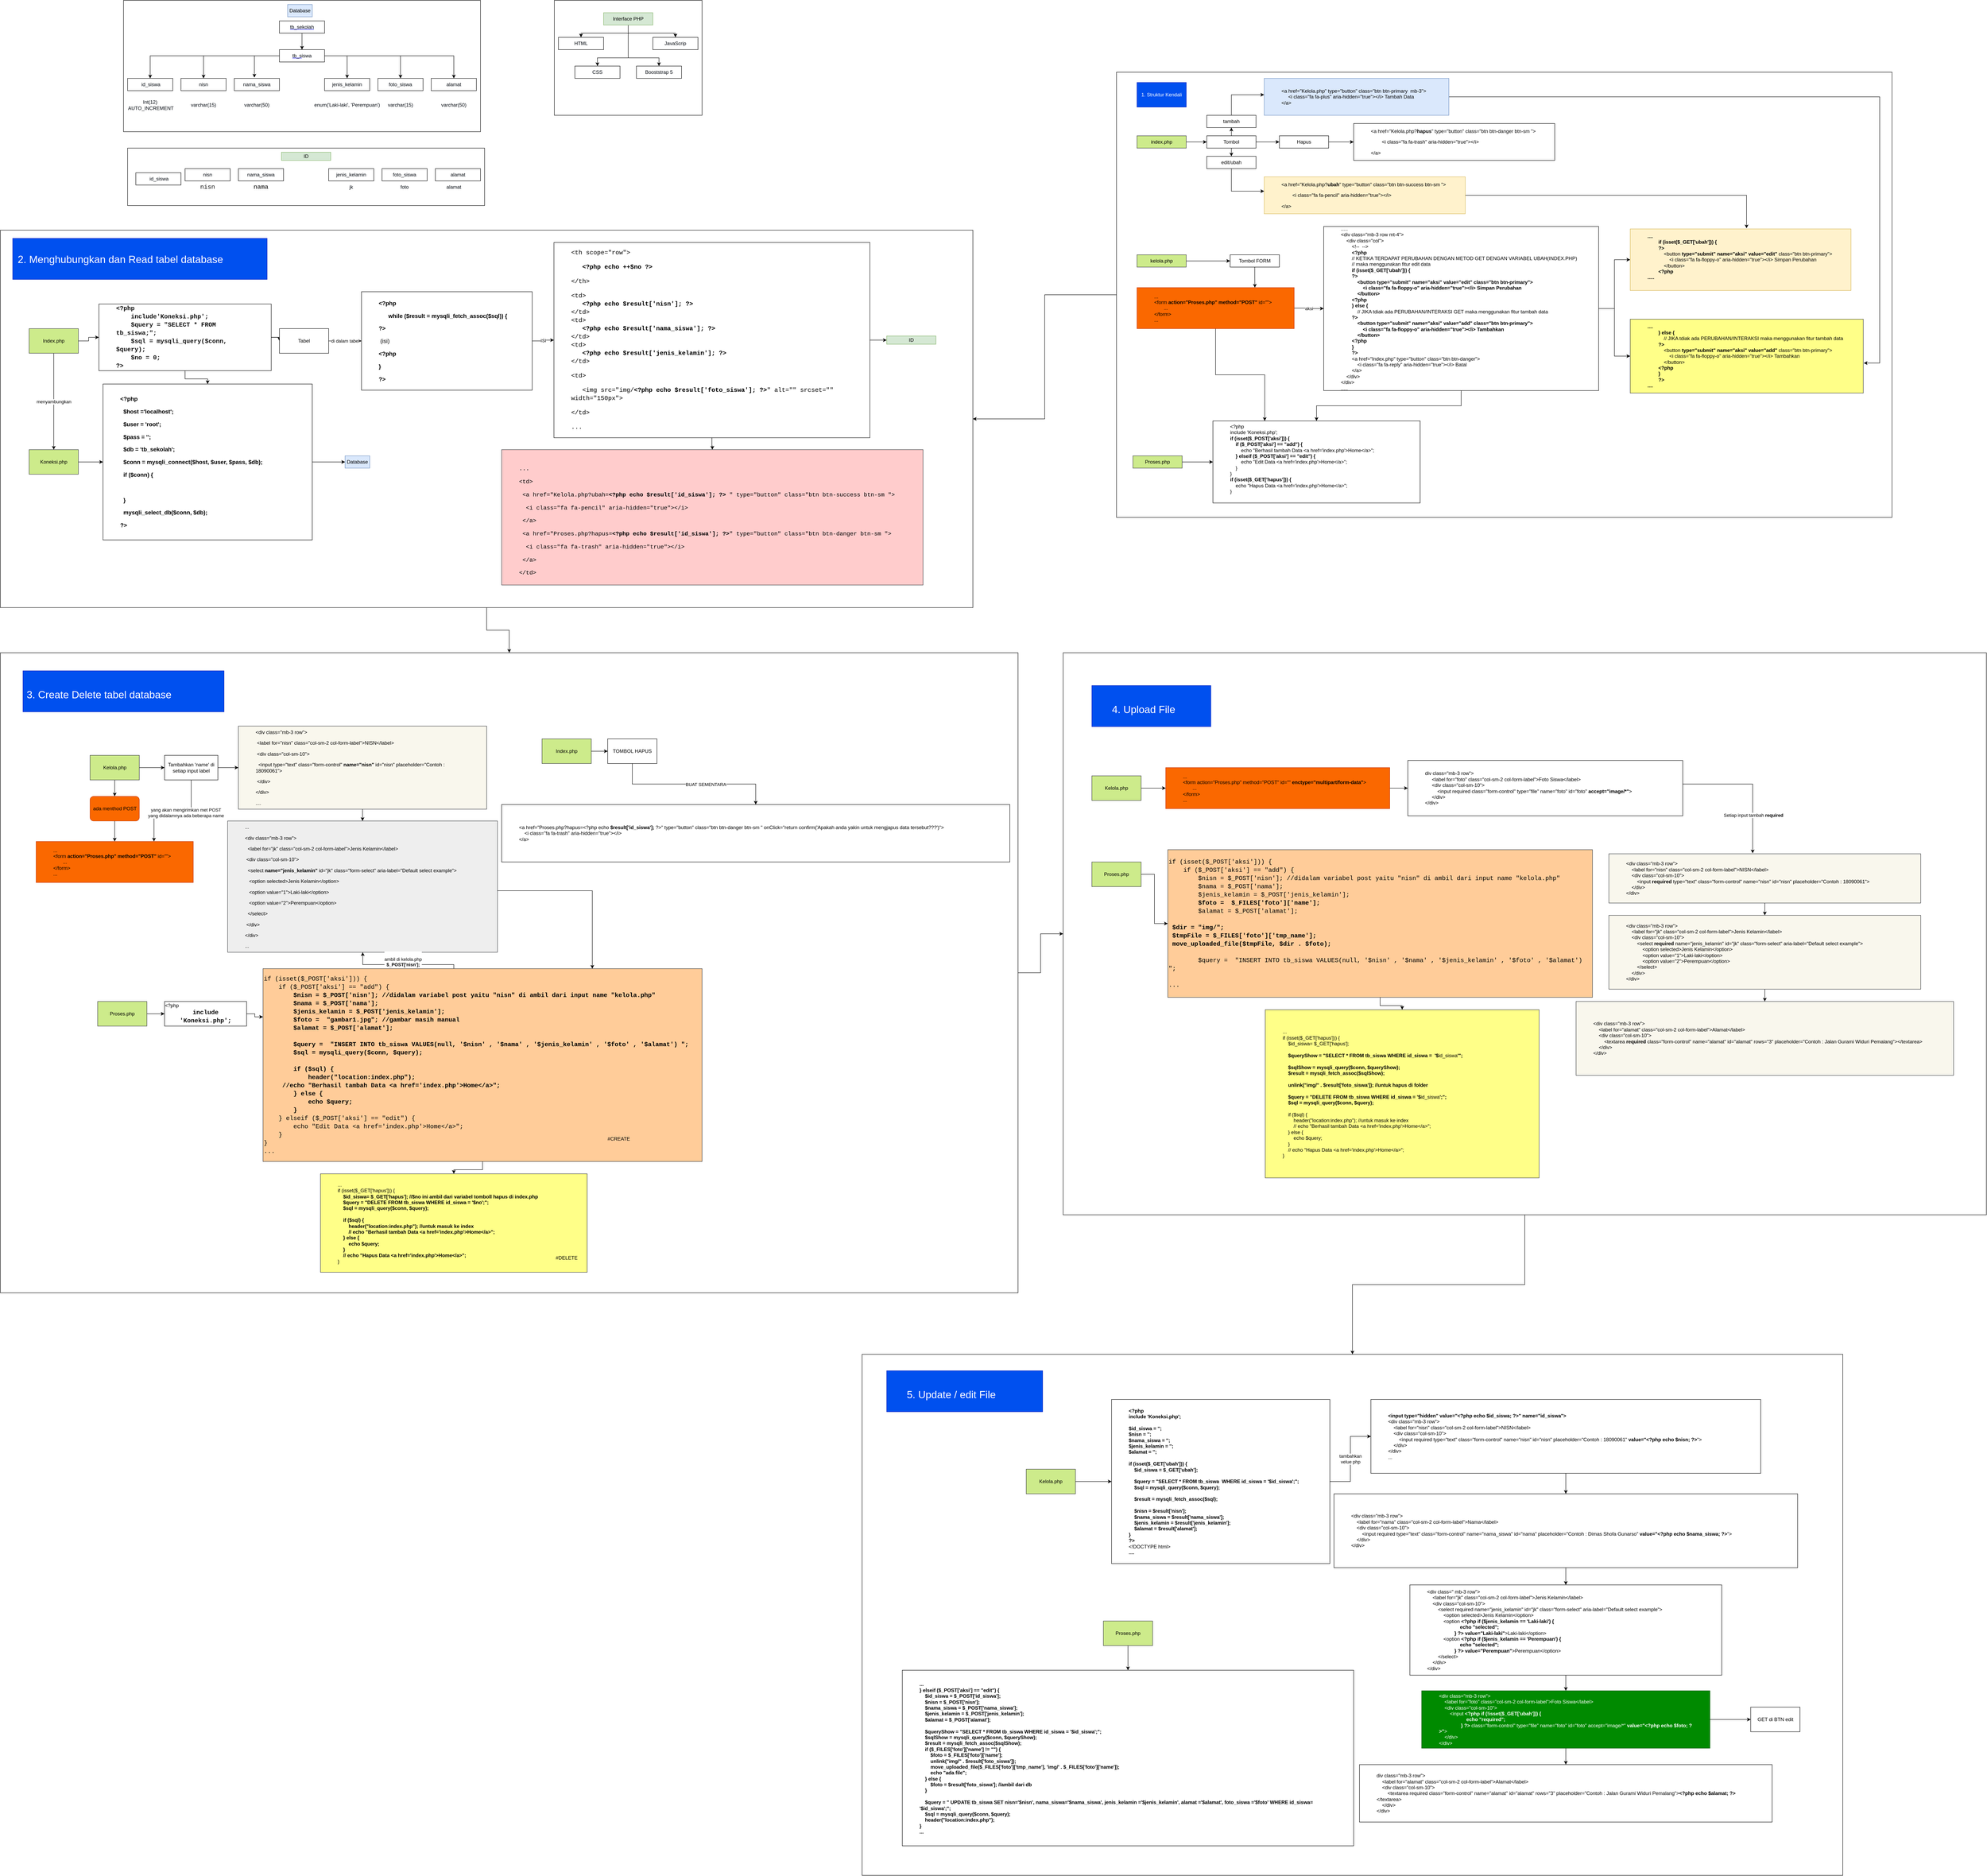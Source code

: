 <mxfile version="21.1.7" type="device" pages="2">
  <diagram id="SVJ9bR55b2n4biEqd7xe" name="Main">
    <mxGraphModel dx="3695" dy="1548" grid="1" gridSize="10" guides="1" tooltips="1" connect="1" arrows="1" fold="1" page="1" pageScale="1" pageWidth="827" pageHeight="1169" math="0" shadow="0">
      <root>
        <mxCell id="0" />
        <mxCell id="1" parent="0" />
        <mxCell id="8rTQQvoxWH-EUUyxXvtp-22" value="" style="rounded=0;whiteSpace=wrap;html=1;" parent="1" vertex="1">
          <mxGeometry x="1620" y="3420" width="2390" height="1270" as="geometry" />
        </mxCell>
        <mxCell id="8rTQQvoxWH-EUUyxXvtp-25" style="edgeStyle=orthogonalEdgeStyle;rounded=0;orthogonalLoop=1;jettySize=auto;html=1;" parent="1" source="qAHFZvEOcdAxXzoiIti4-30" target="8rTQQvoxWH-EUUyxXvtp-22" edge="1">
          <mxGeometry relative="1" as="geometry" />
        </mxCell>
        <mxCell id="qAHFZvEOcdAxXzoiIti4-30" value="" style="rounded=0;whiteSpace=wrap;html=1;" parent="1" vertex="1">
          <mxGeometry x="2110" y="1710" width="2250" height="1370" as="geometry" />
        </mxCell>
        <mxCell id="qAHFZvEOcdAxXzoiIti4-31" style="edgeStyle=orthogonalEdgeStyle;rounded=0;orthogonalLoop=1;jettySize=auto;html=1;" parent="1" source="29cg1V9RcYKGpCWm0WkO-25" target="qAHFZvEOcdAxXzoiIti4-30" edge="1">
          <mxGeometry relative="1" as="geometry" />
        </mxCell>
        <mxCell id="29cg1V9RcYKGpCWm0WkO-25" value="" style="rounded=0;whiteSpace=wrap;html=1;" parent="1" vertex="1">
          <mxGeometry x="-480" y="1710" width="2480" height="1560" as="geometry" />
        </mxCell>
        <mxCell id="qAHFZvEOcdAxXzoiIti4-1" style="edgeStyle=orthogonalEdgeStyle;rounded=0;orthogonalLoop=1;jettySize=auto;html=1;" parent="1" source="1jlktHyRwgSVmvT2LePX-41" target="g_w3HB0Bz8wb8LV5GEXk-32" edge="1">
          <mxGeometry relative="1" as="geometry" />
        </mxCell>
        <mxCell id="1jlktHyRwgSVmvT2LePX-41" value="" style="rounded=0;whiteSpace=wrap;html=1;" parent="1" vertex="1">
          <mxGeometry x="2240" y="295" width="1890" height="1085" as="geometry" />
        </mxCell>
        <mxCell id="qAHFZvEOcdAxXzoiIti4-2" style="edgeStyle=orthogonalEdgeStyle;rounded=0;orthogonalLoop=1;jettySize=auto;html=1;" parent="1" source="g_w3HB0Bz8wb8LV5GEXk-32" target="29cg1V9RcYKGpCWm0WkO-25" edge="1">
          <mxGeometry relative="1" as="geometry" />
        </mxCell>
        <mxCell id="g_w3HB0Bz8wb8LV5GEXk-32" value="" style="rounded=0;whiteSpace=wrap;html=1;" parent="1" vertex="1">
          <mxGeometry x="-480" y="680" width="2370" height="920" as="geometry" />
        </mxCell>
        <mxCell id="MR3oBxHblZoCI24wFgmL-32" value="" style="rounded=0;whiteSpace=wrap;html=1;" parent="1" vertex="1">
          <mxGeometry x="870" y="120" width="360" height="280" as="geometry" />
        </mxCell>
        <mxCell id="4FRXLHJtiurV8fjUNTEO-29" value="" style="rounded=0;whiteSpace=wrap;html=1;" parent="1" vertex="1">
          <mxGeometry x="-180" y="120" width="870" height="320" as="geometry" />
        </mxCell>
        <mxCell id="4FRXLHJtiurV8fjUNTEO-5" style="edgeStyle=orthogonalEdgeStyle;rounded=0;orthogonalLoop=1;jettySize=auto;html=1;fontColor=#00060D;" parent="1" source="4FRXLHJtiurV8fjUNTEO-1" target="4FRXLHJtiurV8fjUNTEO-4" edge="1">
          <mxGeometry relative="1" as="geometry" />
        </mxCell>
        <mxCell id="4FRXLHJtiurV8fjUNTEO-1" value="&lt;a title=&quot;Struktur&quot; href=&quot;http://localhost/phpmyadmin/index.php?route=/database/structure&amp;amp;db=tb_sekolah&quot; class=&quot;hover_show_full&quot;&gt;&lt;font color=&quot;#00060d&quot;&gt;tb_sekolah&lt;/font&gt;&lt;/a&gt;" style="rounded=0;whiteSpace=wrap;html=1;" parent="1" vertex="1">
          <mxGeometry x="200" y="170" width="110" height="30" as="geometry" />
        </mxCell>
        <mxCell id="4FRXLHJtiurV8fjUNTEO-14" style="edgeStyle=orthogonalEdgeStyle;rounded=0;orthogonalLoop=1;jettySize=auto;html=1;fontColor=#00060D;" parent="1" source="4FRXLHJtiurV8fjUNTEO-4" target="4FRXLHJtiurV8fjUNTEO-8" edge="1">
          <mxGeometry relative="1" as="geometry" />
        </mxCell>
        <mxCell id="4FRXLHJtiurV8fjUNTEO-15" style="edgeStyle=orthogonalEdgeStyle;rounded=0;orthogonalLoop=1;jettySize=auto;html=1;entryX=0.5;entryY=0;entryDx=0;entryDy=0;fontColor=#00060D;" parent="1" source="4FRXLHJtiurV8fjUNTEO-4" target="4FRXLHJtiurV8fjUNTEO-10" edge="1">
          <mxGeometry relative="1" as="geometry" />
        </mxCell>
        <mxCell id="4FRXLHJtiurV8fjUNTEO-16" style="edgeStyle=orthogonalEdgeStyle;rounded=0;orthogonalLoop=1;jettySize=auto;html=1;entryX=0.445;entryY=-0.067;entryDx=0;entryDy=0;entryPerimeter=0;fontColor=#00060D;" parent="1" source="4FRXLHJtiurV8fjUNTEO-4" target="4FRXLHJtiurV8fjUNTEO-7" edge="1">
          <mxGeometry relative="1" as="geometry">
            <Array as="points">
              <mxPoint x="139" y="255" />
            </Array>
          </mxGeometry>
        </mxCell>
        <mxCell id="4FRXLHJtiurV8fjUNTEO-17" style="edgeStyle=orthogonalEdgeStyle;rounded=0;orthogonalLoop=1;jettySize=auto;html=1;entryX=0.5;entryY=0;entryDx=0;entryDy=0;fontColor=#00060D;" parent="1" source="4FRXLHJtiurV8fjUNTEO-4" target="4FRXLHJtiurV8fjUNTEO-12" edge="1">
          <mxGeometry relative="1" as="geometry">
            <Array as="points">
              <mxPoint x="365" y="255" />
            </Array>
          </mxGeometry>
        </mxCell>
        <mxCell id="4FRXLHJtiurV8fjUNTEO-18" style="edgeStyle=orthogonalEdgeStyle;rounded=0;orthogonalLoop=1;jettySize=auto;html=1;fontColor=#00060D;" parent="1" source="4FRXLHJtiurV8fjUNTEO-4" target="4FRXLHJtiurV8fjUNTEO-13" edge="1">
          <mxGeometry relative="1" as="geometry" />
        </mxCell>
        <mxCell id="4FRXLHJtiurV8fjUNTEO-19" style="edgeStyle=orthogonalEdgeStyle;rounded=0;orthogonalLoop=1;jettySize=auto;html=1;entryX=0.5;entryY=0;entryDx=0;entryDy=0;fontColor=#00060D;" parent="1" source="4FRXLHJtiurV8fjUNTEO-4" target="4FRXLHJtiurV8fjUNTEO-11" edge="1">
          <mxGeometry relative="1" as="geometry" />
        </mxCell>
        <mxCell id="4FRXLHJtiurV8fjUNTEO-4" value="&lt;a title=&quot;Struktur&quot; href=&quot;http://localhost/phpmyadmin/index.php?route=/database/structure&amp;amp;db=tb_sekolah&quot; class=&quot;hover_show_full&quot;&gt;&lt;font color=&quot;#00060d&quot;&gt;tb_s&lt;/font&gt;&lt;/a&gt;&lt;font color=&quot;#00060d&quot;&gt;iswa&lt;/font&gt;" style="rounded=0;whiteSpace=wrap;html=1;" parent="1" vertex="1">
          <mxGeometry x="200" y="240" width="110" height="30" as="geometry" />
        </mxCell>
        <mxCell id="4FRXLHJtiurV8fjUNTEO-6" value="Database" style="text;html=1;strokeColor=#6c8ebf;fillColor=#dae8fc;align=center;verticalAlign=middle;whiteSpace=wrap;rounded=0;" parent="1" vertex="1">
          <mxGeometry x="220" y="130" width="60" height="30" as="geometry" />
        </mxCell>
        <mxCell id="4FRXLHJtiurV8fjUNTEO-7" value="&lt;font color=&quot;#00060d&quot;&gt;nama_siswa&lt;/font&gt;" style="rounded=0;whiteSpace=wrap;html=1;" parent="1" vertex="1">
          <mxGeometry x="90" y="310" width="110" height="30" as="geometry" />
        </mxCell>
        <mxCell id="4FRXLHJtiurV8fjUNTEO-8" value="&lt;font color=&quot;#00060d&quot;&gt;&amp;nbsp;id_siswa&lt;/font&gt;" style="rounded=0;whiteSpace=wrap;html=1;" parent="1" vertex="1">
          <mxGeometry x="-170" y="310" width="110" height="30" as="geometry" />
        </mxCell>
        <mxCell id="4FRXLHJtiurV8fjUNTEO-10" value="&lt;font color=&quot;#00060d&quot;&gt;nisn&lt;/font&gt;" style="rounded=0;whiteSpace=wrap;html=1;" parent="1" vertex="1">
          <mxGeometry x="-40" y="310" width="110" height="30" as="geometry" />
        </mxCell>
        <mxCell id="4FRXLHJtiurV8fjUNTEO-11" value="&lt;font color=&quot;#00060d&quot;&gt;alamat&lt;/font&gt;" style="rounded=0;whiteSpace=wrap;html=1;" parent="1" vertex="1">
          <mxGeometry x="570" y="310" width="110" height="30" as="geometry" />
        </mxCell>
        <mxCell id="4FRXLHJtiurV8fjUNTEO-12" value="&lt;font color=&quot;#00060d&quot;&gt;jenis_kelamin&lt;br&gt;&lt;/font&gt;" style="rounded=0;whiteSpace=wrap;html=1;" parent="1" vertex="1">
          <mxGeometry x="310" y="310" width="110" height="30" as="geometry" />
        </mxCell>
        <mxCell id="4FRXLHJtiurV8fjUNTEO-13" value="&lt;font color=&quot;#00060d&quot;&gt;foto_siswa&lt;/font&gt;" style="rounded=0;whiteSpace=wrap;html=1;" parent="1" vertex="1">
          <mxGeometry x="440" y="310" width="110" height="30" as="geometry" />
        </mxCell>
        <mxCell id="4FRXLHJtiurV8fjUNTEO-21" value="Int(12)&lt;bdo dir=&quot;ltr&quot; lang=&quot;en&quot;&gt;&lt;br&gt;&amp;nbsp;&lt;/bdo&gt;AUTO_INCREMENT" style="text;html=1;strokeColor=none;fillColor=none;align=center;verticalAlign=middle;whiteSpace=wrap;rounded=0;fontColor=#00060D;" parent="1" vertex="1">
          <mxGeometry x="-200" y="360" width="170" height="30" as="geometry" />
        </mxCell>
        <mxCell id="4FRXLHJtiurV8fjUNTEO-22" value="&lt;br&gt;                &lt;bdo dir=&quot;ltr&quot; lang=&quot;en&quot;&gt;varchar(15)&lt;br&gt;                                    &lt;/bdo&gt;&lt;br&gt;            " style="text;html=1;strokeColor=none;fillColor=none;align=center;verticalAlign=middle;whiteSpace=wrap;rounded=0;fontColor=#00060D;" parent="1" vertex="1">
          <mxGeometry x="-70" y="360" width="170" height="30" as="geometry" />
        </mxCell>
        <mxCell id="4FRXLHJtiurV8fjUNTEO-25" value="&lt;div&gt;&lt;br&gt;&lt;/div&gt;                &lt;bdo dir=&quot;ltr&quot; lang=&quot;en&quot;&gt;varchar(50)&lt;br&gt;                                    &lt;/bdo&gt;&lt;br&gt;            " style="text;html=1;strokeColor=none;fillColor=none;align=center;verticalAlign=middle;whiteSpace=wrap;rounded=0;fontColor=#00060D;" parent="1" vertex="1">
          <mxGeometry x="60" y="360" width="170" height="30" as="geometry" />
        </mxCell>
        <mxCell id="4FRXLHJtiurV8fjUNTEO-26" value="&lt;div&gt;&lt;br&gt;&lt;/div&gt;                &lt;bdo dir=&quot;ltr&quot; lang=&quot;en&quot;&gt;varchar(50)&lt;br&gt;                                    &lt;/bdo&gt;&lt;br&gt;            " style="text;html=1;strokeColor=none;fillColor=none;align=center;verticalAlign=middle;whiteSpace=wrap;rounded=0;fontColor=#00060D;" parent="1" vertex="1">
          <mxGeometry x="540" y="360" width="170" height="30" as="geometry" />
        </mxCell>
        <mxCell id="4FRXLHJtiurV8fjUNTEO-27" value="&lt;bdo dir=&quot;ltr&quot; lang=&quot;en&quot;&gt;&lt;br&gt;                    enum(&#39;Laki-laki&#39;, &#39;Perempuan&#39;)&lt;br&gt;                                    &lt;/bdo&gt;&lt;br&gt;            " style="text;html=1;strokeColor=none;fillColor=none;align=center;verticalAlign=middle;whiteSpace=wrap;rounded=0;fontColor=#00060D;" parent="1" vertex="1">
          <mxGeometry x="280" y="360" width="170" height="30" as="geometry" />
        </mxCell>
        <mxCell id="4FRXLHJtiurV8fjUNTEO-28" value="&lt;br&gt;                &lt;bdo dir=&quot;ltr&quot; lang=&quot;en&quot;&gt;varchar(15)&lt;br&gt;                                    &lt;/bdo&gt;&lt;br&gt;            " style="text;html=1;strokeColor=none;fillColor=none;align=center;verticalAlign=middle;whiteSpace=wrap;rounded=0;fontColor=#00060D;" parent="1" vertex="1">
          <mxGeometry x="410" y="360" width="170" height="30" as="geometry" />
        </mxCell>
        <mxCell id="MR3oBxHblZoCI24wFgmL-1" value="" style="rounded=0;whiteSpace=wrap;html=1;" parent="1" vertex="1">
          <mxGeometry x="-170" y="480" width="870" height="140" as="geometry" />
        </mxCell>
        <mxCell id="MR3oBxHblZoCI24wFgmL-12" value="&lt;font color=&quot;#00060d&quot;&gt;nama_siswa&lt;/font&gt;" style="rounded=0;whiteSpace=wrap;html=1;" parent="1" vertex="1">
          <mxGeometry x="100" y="530" width="110" height="30" as="geometry" />
        </mxCell>
        <mxCell id="MR3oBxHblZoCI24wFgmL-13" value="&lt;font color=&quot;#00060d&quot;&gt;HTML&lt;/font&gt;" style="rounded=0;whiteSpace=wrap;html=1;" parent="1" vertex="1">
          <mxGeometry x="880" y="210" width="110" height="30" as="geometry" />
        </mxCell>
        <mxCell id="MR3oBxHblZoCI24wFgmL-14" value="&lt;font color=&quot;#00060d&quot;&gt;nisn&lt;/font&gt;" style="rounded=0;whiteSpace=wrap;html=1;" parent="1" vertex="1">
          <mxGeometry x="-30" y="530" width="110" height="30" as="geometry" />
        </mxCell>
        <mxCell id="MR3oBxHblZoCI24wFgmL-15" value="&lt;font color=&quot;#00060d&quot;&gt;alamat&lt;/font&gt;" style="rounded=0;whiteSpace=wrap;html=1;" parent="1" vertex="1">
          <mxGeometry x="580" y="530" width="110" height="30" as="geometry" />
        </mxCell>
        <mxCell id="MR3oBxHblZoCI24wFgmL-16" value="&lt;font color=&quot;#00060d&quot;&gt;jenis_kelamin&lt;br&gt;&lt;/font&gt;" style="rounded=0;whiteSpace=wrap;html=1;" parent="1" vertex="1">
          <mxGeometry x="320" y="530" width="110" height="30" as="geometry" />
        </mxCell>
        <mxCell id="MR3oBxHblZoCI24wFgmL-17" value="&lt;font color=&quot;#00060d&quot;&gt;foto_siswa&lt;/font&gt;" style="rounded=0;whiteSpace=wrap;html=1;" parent="1" vertex="1">
          <mxGeometry x="450" y="530" width="110" height="30" as="geometry" />
        </mxCell>
        <mxCell id="MR3oBxHblZoCI24wFgmL-19" value="&lt;div style=&quot;font-family: Consolas, &amp;quot;Courier New&amp;quot;, monospace; font-weight: normal; font-size: 15px; line-height: 20px;&quot;&gt;&lt;div&gt;&lt;font color=&quot;#141414&quot;&gt;&lt;span style=&quot;background-color: rgb(255, 255, 255);&quot;&gt;nisn&lt;/span&gt;&lt;/font&gt;&lt;/div&gt;&lt;/div&gt;" style="text;html=1;strokeColor=none;fillColor=none;align=center;verticalAlign=middle;whiteSpace=wrap;rounded=0;fontColor=#00060D;" parent="1" vertex="1">
          <mxGeometry x="-60" y="560" width="170" height="30" as="geometry" />
        </mxCell>
        <mxCell id="MR3oBxHblZoCI24wFgmL-20" value="&lt;div style=&quot;font-family: Consolas, &amp;quot;Courier New&amp;quot;, monospace; font-weight: normal; font-size: 15px; line-height: 20px;&quot;&gt;&lt;div&gt;&lt;font style=&quot;background-color: rgb(252, 252, 252);&quot; color=&quot;#050505&quot;&gt;nama&lt;/font&gt;&lt;/div&gt;&lt;/div&gt;" style="text;html=1;strokeColor=none;fillColor=none;align=center;verticalAlign=middle;whiteSpace=wrap;rounded=0;fontColor=#00060D;" parent="1" vertex="1">
          <mxGeometry x="70" y="560" width="170" height="30" as="geometry" />
        </mxCell>
        <mxCell id="MR3oBxHblZoCI24wFgmL-21" value="jk" style="text;html=1;strokeColor=none;fillColor=none;align=center;verticalAlign=middle;whiteSpace=wrap;rounded=0;fontColor=#00060D;" parent="1" vertex="1">
          <mxGeometry x="290" y="560" width="170" height="30" as="geometry" />
        </mxCell>
        <mxCell id="MR3oBxHblZoCI24wFgmL-22" value="foto" style="text;html=1;strokeColor=none;fillColor=none;align=center;verticalAlign=middle;whiteSpace=wrap;rounded=0;fontColor=#00060D;" parent="1" vertex="1">
          <mxGeometry x="420" y="560" width="170" height="30" as="geometry" />
        </mxCell>
        <mxCell id="MR3oBxHblZoCI24wFgmL-23" value="alamat" style="text;html=1;strokeColor=none;fillColor=none;align=center;verticalAlign=middle;whiteSpace=wrap;rounded=0;fontColor=#00060D;" parent="1" vertex="1">
          <mxGeometry x="540" y="560" width="170" height="30" as="geometry" />
        </mxCell>
        <mxCell id="MR3oBxHblZoCI24wFgmL-24" value="ID" style="rounded=0;whiteSpace=wrap;html=1;fillColor=#d5e8d4;strokeColor=#82b366;" parent="1" vertex="1">
          <mxGeometry x="205" y="490" width="120" height="20" as="geometry" />
        </mxCell>
        <mxCell id="MR3oBxHblZoCI24wFgmL-38" style="edgeStyle=orthogonalEdgeStyle;rounded=0;orthogonalLoop=1;jettySize=auto;html=1;" parent="1" source="MR3oBxHblZoCI24wFgmL-31" target="MR3oBxHblZoCI24wFgmL-13" edge="1">
          <mxGeometry relative="1" as="geometry">
            <Array as="points">
              <mxPoint x="1050" y="200" />
              <mxPoint x="935" y="200" />
            </Array>
          </mxGeometry>
        </mxCell>
        <mxCell id="MR3oBxHblZoCI24wFgmL-39" style="edgeStyle=orthogonalEdgeStyle;rounded=0;orthogonalLoop=1;jettySize=auto;html=1;entryX=0.5;entryY=0;entryDx=0;entryDy=0;" parent="1" source="MR3oBxHblZoCI24wFgmL-31" target="MR3oBxHblZoCI24wFgmL-34" edge="1">
          <mxGeometry relative="1" as="geometry">
            <Array as="points">
              <mxPoint x="1050" y="200" />
              <mxPoint x="1165" y="200" />
            </Array>
          </mxGeometry>
        </mxCell>
        <mxCell id="MR3oBxHblZoCI24wFgmL-40" style="edgeStyle=orthogonalEdgeStyle;rounded=0;orthogonalLoop=1;jettySize=auto;html=1;" parent="1" source="MR3oBxHblZoCI24wFgmL-31" target="MR3oBxHblZoCI24wFgmL-35" edge="1">
          <mxGeometry relative="1" as="geometry">
            <Array as="points">
              <mxPoint x="1050" y="260" />
              <mxPoint x="975" y="260" />
            </Array>
          </mxGeometry>
        </mxCell>
        <mxCell id="MR3oBxHblZoCI24wFgmL-41" style="edgeStyle=orthogonalEdgeStyle;rounded=0;orthogonalLoop=1;jettySize=auto;html=1;entryX=0.5;entryY=0;entryDx=0;entryDy=0;" parent="1" source="MR3oBxHblZoCI24wFgmL-31" target="MR3oBxHblZoCI24wFgmL-36" edge="1">
          <mxGeometry relative="1" as="geometry">
            <Array as="points">
              <mxPoint x="1050" y="260" />
              <mxPoint x="1125" y="260" />
            </Array>
          </mxGeometry>
        </mxCell>
        <mxCell id="MR3oBxHblZoCI24wFgmL-31" value="Interface PHP" style="rounded=0;whiteSpace=wrap;html=1;fillColor=#d5e8d4;strokeColor=#82b366;" parent="1" vertex="1">
          <mxGeometry x="990" y="150" width="120" height="30" as="geometry" />
        </mxCell>
        <mxCell id="MR3oBxHblZoCI24wFgmL-33" value="&lt;font color=&quot;#00060d&quot;&gt;&amp;nbsp;id_siswa&lt;/font&gt;" style="rounded=0;whiteSpace=wrap;html=1;" parent="1" vertex="1">
          <mxGeometry x="-150" y="540" width="110" height="30" as="geometry" />
        </mxCell>
        <mxCell id="MR3oBxHblZoCI24wFgmL-34" value="&lt;font color=&quot;#00060d&quot;&gt;JavaScrip&lt;/font&gt;" style="rounded=0;whiteSpace=wrap;html=1;" parent="1" vertex="1">
          <mxGeometry x="1110" y="210" width="110" height="30" as="geometry" />
        </mxCell>
        <mxCell id="MR3oBxHblZoCI24wFgmL-35" value="&lt;font color=&quot;#00060d&quot;&gt;CSS&lt;/font&gt;" style="rounded=0;whiteSpace=wrap;html=1;" parent="1" vertex="1">
          <mxGeometry x="920" y="280" width="110" height="30" as="geometry" />
        </mxCell>
        <mxCell id="MR3oBxHblZoCI24wFgmL-36" value="&lt;font color=&quot;#00060d&quot;&gt;Booststrap 5&lt;br&gt;&lt;/font&gt;" style="rounded=0;whiteSpace=wrap;html=1;" parent="1" vertex="1">
          <mxGeometry x="1070" y="280" width="110" height="30" as="geometry" />
        </mxCell>
        <mxCell id="g_w3HB0Bz8wb8LV5GEXk-3" style="edgeStyle=orthogonalEdgeStyle;rounded=0;orthogonalLoop=1;jettySize=auto;html=1;entryX=0;entryY=0.5;entryDx=0;entryDy=0;" parent="1" source="g_w3HB0Bz8wb8LV5GEXk-1" target="g_w3HB0Bz8wb8LV5GEXk-2" edge="1">
          <mxGeometry relative="1" as="geometry" />
        </mxCell>
        <mxCell id="g_w3HB0Bz8wb8LV5GEXk-15" value="menyambungkan" style="edgeStyle=orthogonalEdgeStyle;rounded=0;orthogonalLoop=1;jettySize=auto;html=1;entryX=0.5;entryY=0;entryDx=0;entryDy=0;" parent="1" source="g_w3HB0Bz8wb8LV5GEXk-1" target="g_w3HB0Bz8wb8LV5GEXk-12" edge="1">
          <mxGeometry relative="1" as="geometry" />
        </mxCell>
        <mxCell id="g_w3HB0Bz8wb8LV5GEXk-1" value="Index.php" style="rounded=0;whiteSpace=wrap;html=1;fillColor=#cdeb8b;strokeColor=#36393d;" parent="1" vertex="1">
          <mxGeometry x="-410" y="920" width="120" height="60" as="geometry" />
        </mxCell>
        <mxCell id="g_w3HB0Bz8wb8LV5GEXk-8" style="edgeStyle=orthogonalEdgeStyle;rounded=0;orthogonalLoop=1;jettySize=auto;html=1;entryX=0;entryY=0.5;entryDx=0;entryDy=0;" parent="1" source="g_w3HB0Bz8wb8LV5GEXk-2" target="g_w3HB0Bz8wb8LV5GEXk-7" edge="1">
          <mxGeometry relative="1" as="geometry" />
        </mxCell>
        <mxCell id="g_w3HB0Bz8wb8LV5GEXk-31" style="edgeStyle=orthogonalEdgeStyle;rounded=0;orthogonalLoop=1;jettySize=auto;html=1;" parent="1" source="g_w3HB0Bz8wb8LV5GEXk-2" target="g_w3HB0Bz8wb8LV5GEXk-7" edge="1">
          <mxGeometry relative="1" as="geometry" />
        </mxCell>
        <mxCell id="29cg1V9RcYKGpCWm0WkO-2" style="edgeStyle=orthogonalEdgeStyle;rounded=0;orthogonalLoop=1;jettySize=auto;html=1;" parent="1" source="g_w3HB0Bz8wb8LV5GEXk-2" target="g_w3HB0Bz8wb8LV5GEXk-13" edge="1">
          <mxGeometry relative="1" as="geometry" />
        </mxCell>
        <mxCell id="g_w3HB0Bz8wb8LV5GEXk-2" value="&lt;blockquote&gt;&lt;div style=&quot;color: rgb(212, 212, 212); font-family: Consolas, &amp;quot;Courier New&amp;quot;, monospace; font-size: 15px; line-height: 20px;&quot; align=&quot;left&quot;&gt;&lt;div&gt;&lt;b&gt;&lt;font color=&quot;#121212&quot;&gt;&lt;span style=&quot;background-color: rgb(255, 255, 255);&quot;&gt;&amp;lt;?php&lt;/span&gt;&lt;/font&gt;&lt;/b&gt;&lt;/div&gt;&lt;div&gt;&lt;b&gt;&lt;font color=&quot;#121212&quot;&gt;&lt;span style=&quot;background-color: rgb(255, 255, 255);&quot;&gt;&amp;nbsp; &amp;nbsp; include&lt;/span&gt;&lt;span style=&quot;background-color: rgb(255, 255, 255);&quot;&gt;&#39;Koneksi.php&#39;&lt;/span&gt;&lt;span style=&quot;background-color: rgb(255, 255, 255);&quot;&gt;;&lt;/span&gt;&lt;/font&gt;&lt;/b&gt;&lt;/div&gt;&lt;div&gt;&lt;b&gt;&lt;font color=&quot;#121212&quot;&gt;&lt;span style=&quot;background-color: rgb(255, 255, 255);&quot;&gt;&amp;nbsp; &amp;nbsp; $&lt;/span&gt;&lt;span style=&quot;background-color: rgb(255, 255, 255);&quot;&gt;query&lt;/span&gt;&lt;span style=&quot;background-color: rgb(255, 255, 255);&quot;&gt; = &lt;/span&gt;&lt;span style=&quot;background-color: rgb(255, 255, 255);&quot;&gt;&quot;&lt;/span&gt;&lt;span style=&quot;background-color: rgb(255, 255, 255);&quot;&gt;SELECT&lt;/span&gt;&lt;span style=&quot;background-color: rgb(255, 255, 255);&quot;&gt; &lt;/span&gt;&lt;span style=&quot;background-color: rgb(255, 255, 255);&quot;&gt;*&lt;/span&gt;&lt;span style=&quot;background-color: rgb(255, 255, 255);&quot;&gt; &lt;/span&gt;&lt;span style=&quot;background-color: rgb(255, 255, 255);&quot;&gt;FROM&lt;/span&gt;&lt;span style=&quot;background-color: rgb(255, 255, 255);&quot;&gt; tb_siswa;&lt;/span&gt;&lt;span style=&quot;background-color: rgb(255, 255, 255);&quot;&gt;&quot;&lt;/span&gt;&lt;span style=&quot;background-color: rgb(255, 255, 255);&quot;&gt;;&lt;/span&gt;&lt;/font&gt;&lt;/b&gt;&lt;/div&gt;&lt;div&gt;&lt;b&gt;&lt;font color=&quot;#121212&quot;&gt;&lt;span style=&quot;background-color: rgb(255, 255, 255);&quot;&gt;&amp;nbsp; &amp;nbsp; $&lt;/span&gt;&lt;span style=&quot;background-color: rgb(255, 255, 255);&quot;&gt;sql&lt;/span&gt;&lt;span style=&quot;background-color: rgb(255, 255, 255);&quot;&gt; = &lt;/span&gt;&lt;span style=&quot;background-color: rgb(255, 255, 255);&quot;&gt;mysqli_query&lt;/span&gt;&lt;span style=&quot;background-color: rgb(255, 255, 255);&quot;&gt;($&lt;/span&gt;&lt;span style=&quot;background-color: rgb(255, 255, 255);&quot;&gt;conn&lt;/span&gt;&lt;span style=&quot;background-color: rgb(255, 255, 255);&quot;&gt;, $&lt;/span&gt;&lt;span style=&quot;background-color: rgb(255, 255, 255);&quot;&gt;query&lt;/span&gt;&lt;span style=&quot;background-color: rgb(255, 255, 255);&quot;&gt;);&lt;/span&gt;&lt;/font&gt;&lt;/b&gt;&lt;/div&gt;&lt;div&gt;&lt;b&gt;&lt;font color=&quot;#121212&quot;&gt;&lt;span style=&quot;background-color: rgb(255, 255, 255);&quot;&gt;&amp;nbsp;&amp;nbsp;&amp;nbsp; $no = 0;&lt;br&gt;&lt;/span&gt;&lt;/font&gt;&lt;/b&gt;&lt;/div&gt;&lt;div&gt;&lt;b&gt;&lt;font color=&quot;#121212&quot;&gt;&lt;span style=&quot;background-color: rgb(255, 255, 255);&quot;&gt;?&lt;/span&gt;&lt;span style=&quot;background-color: rgb(255, 255, 255);&quot;&gt;&amp;gt;&lt;/span&gt;&lt;/font&gt;&lt;/b&gt;&lt;/div&gt;&lt;/div&gt;&lt;/blockquote&gt;" style="rounded=0;whiteSpace=wrap;html=1;align=left;" parent="1" vertex="1">
          <mxGeometry x="-240" y="860" width="420" height="162.5" as="geometry" />
        </mxCell>
        <mxCell id="g_w3HB0Bz8wb8LV5GEXk-4" value="&amp;nbsp;&lt;font style=&quot;font-size: 25px;&quot;&gt; 2. Menghubungkan dan Read tabel database&lt;/font&gt;" style="text;html=1;strokeColor=#001DBC;fillColor=#0050ef;align=left;verticalAlign=middle;whiteSpace=wrap;rounded=0;fontColor=#ffffff;" parent="1" vertex="1">
          <mxGeometry x="-450" y="700" width="620" height="100" as="geometry" />
        </mxCell>
        <mxCell id="g_w3HB0Bz8wb8LV5GEXk-5" style="edgeStyle=orthogonalEdgeStyle;rounded=0;orthogonalLoop=1;jettySize=auto;html=1;exitX=0.5;exitY=1;exitDx=0;exitDy=0;" parent="1" source="g_w3HB0Bz8wb8LV5GEXk-4" target="g_w3HB0Bz8wb8LV5GEXk-4" edge="1">
          <mxGeometry relative="1" as="geometry" />
        </mxCell>
        <mxCell id="g_w3HB0Bz8wb8LV5GEXk-11" value="di dalam tabel" style="edgeStyle=orthogonalEdgeStyle;rounded=0;orthogonalLoop=1;jettySize=auto;html=1;" parent="1" source="g_w3HB0Bz8wb8LV5GEXk-7" target="g_w3HB0Bz8wb8LV5GEXk-10" edge="1">
          <mxGeometry relative="1" as="geometry" />
        </mxCell>
        <mxCell id="g_w3HB0Bz8wb8LV5GEXk-7" value="Tabel" style="rounded=0;whiteSpace=wrap;html=1;" parent="1" vertex="1">
          <mxGeometry x="200" y="920" width="120" height="60" as="geometry" />
        </mxCell>
        <mxCell id="g_w3HB0Bz8wb8LV5GEXk-25" value="ISI" style="edgeStyle=orthogonalEdgeStyle;rounded=0;orthogonalLoop=1;jettySize=auto;html=1;" parent="1" source="g_w3HB0Bz8wb8LV5GEXk-10" target="g_w3HB0Bz8wb8LV5GEXk-24" edge="1">
          <mxGeometry relative="1" as="geometry" />
        </mxCell>
        <mxCell id="g_w3HB0Bz8wb8LV5GEXk-10" value="&lt;blockquote&gt;&lt;p style=&quot;font-size: 14px;&quot; dir=&quot;ltr&quot; class=&quot;selectable-text copyable-text iq0m558w&quot;&gt;&lt;b&gt;&lt;font style=&quot;font-size: 14px;&quot;&gt;&amp;lt;?php&lt;/font&gt;&lt;/b&gt;&lt;/p&gt;&lt;p style=&quot;font-size: 14px;&quot; dir=&quot;ltr&quot; class=&quot;selectable-text copyable-text iq0m558w&quot;&gt;&lt;b&gt;&lt;font style=&quot;font-size: 14px;&quot;&gt;&lt;span class=&quot;selectable-text copyable-text&quot;&gt;&lt;span style=&quot;white-space: pre;&quot;&gt;      &lt;/span&gt;while ($result = mysqli_fetch_assoc($sql)) {&lt;/span&gt;&lt;/font&gt;&lt;/b&gt;&lt;/p&gt;&lt;p style=&quot;font-size: 14px;&quot; class=&quot;selectable-text copyable-text iq0m558w&quot;&gt;&lt;b&gt;&lt;font style=&quot;font-size: 14px;&quot;&gt;&lt;span class=&quot;selectable-text copyable-text&quot;&gt;?&amp;gt;&lt;/span&gt;&lt;/font&gt;&lt;/b&gt;&lt;/p&gt;&lt;p style=&quot;font-size: 14px;&quot; class=&quot;selectable-text copyable-text iq0m558w&quot;&gt;&lt;span style=&quot;white-space: pre;&quot;&gt; &lt;/span&gt;(isi)&lt;br&gt;&lt;/p&gt;&lt;p style=&quot;font-size: 14px;&quot; class=&quot;selectable-text copyable-text iq0m558w&quot;&gt;&lt;b&gt;&lt;font style=&quot;font-size: 14px;&quot;&gt;&lt;span class=&quot;selectable-text copyable-text&quot;&gt;    &lt;/span&gt;&lt;/font&gt;&lt;/b&gt;&lt;/p&gt;&lt;p style=&quot;font-size: 14px;&quot; dir=&quot;ltr&quot; class=&quot;selectable-text copyable-text iq0m558w&quot;&gt;&lt;b&gt;&lt;font style=&quot;font-size: 14px;&quot;&gt;&lt;span class=&quot;selectable-text copyable-text&quot;&gt;&amp;lt;?php&lt;/span&gt;&lt;/font&gt;&lt;/b&gt;&lt;/p&gt;&lt;p style=&quot;font-size: 14px;&quot; class=&quot;selectable-text copyable-text iq0m558w&quot;&gt;&lt;b&gt;&lt;font style=&quot;font-size: 14px;&quot;&gt;&lt;span class=&quot;selectable-text copyable-text&quot;&gt;}&lt;/span&gt;&lt;/font&gt;&lt;/b&gt;&lt;/p&gt;&lt;p style=&quot;font-size: 14px;&quot; class=&quot;selectable-text copyable-text iq0m558w&quot;&gt;&lt;b&gt;&lt;font style=&quot;font-size: 14px;&quot;&gt;&lt;span class=&quot;selectable-text copyable-text&quot;&gt;?&amp;gt;&lt;/span&gt;&lt;/font&gt;&lt;/b&gt;&lt;/p&gt;&lt;/blockquote&gt;" style="rounded=0;whiteSpace=wrap;html=1;align=left;" parent="1" vertex="1">
          <mxGeometry x="400" y="830.01" width="416" height="240" as="geometry" />
        </mxCell>
        <mxCell id="g_w3HB0Bz8wb8LV5GEXk-14" style="edgeStyle=orthogonalEdgeStyle;rounded=0;orthogonalLoop=1;jettySize=auto;html=1;" parent="1" source="g_w3HB0Bz8wb8LV5GEXk-12" target="g_w3HB0Bz8wb8LV5GEXk-13" edge="1">
          <mxGeometry relative="1" as="geometry" />
        </mxCell>
        <mxCell id="g_w3HB0Bz8wb8LV5GEXk-12" value="Koneksi.php" style="rounded=0;whiteSpace=wrap;html=1;fillColor=#cdeb8b;strokeColor=#36393d;" parent="1" vertex="1">
          <mxGeometry x="-410" y="1215" width="120" height="60" as="geometry" />
        </mxCell>
        <mxCell id="g_w3HB0Bz8wb8LV5GEXk-23" style="edgeStyle=orthogonalEdgeStyle;rounded=0;orthogonalLoop=1;jettySize=auto;html=1;" parent="1" source="g_w3HB0Bz8wb8LV5GEXk-13" target="g_w3HB0Bz8wb8LV5GEXk-20" edge="1">
          <mxGeometry relative="1" as="geometry" />
        </mxCell>
        <mxCell id="g_w3HB0Bz8wb8LV5GEXk-13" value="&lt;blockquote&gt;&lt;p style=&quot;font-size: 14px;&quot; dir=&quot;ltr&quot; class=&quot;selectable-text copyable-text iq0m558w&quot;&gt;&lt;b&gt;&lt;font style=&quot;font-size: 14px;&quot;&gt;&amp;lt;?php&lt;/font&gt;&lt;/b&gt;&lt;/p&gt;&lt;p style=&quot;font-size: 14px;&quot; dir=&quot;ltr&quot; class=&quot;selectable-text copyable-text iq0m558w&quot;&gt;&lt;b&gt;&lt;font style=&quot;font-size: 14px;&quot;&gt;&lt;span class=&quot;selectable-text copyable-text&quot;&gt;&amp;nbsp; $host =&#39;localhost&#39;;&lt;/span&gt;&lt;/font&gt;&lt;/b&gt;&lt;/p&gt;&lt;p style=&quot;font-size: 14px;&quot; dir=&quot;ltr&quot; class=&quot;selectable-text copyable-text iq0m558w&quot;&gt;&lt;b&gt;&lt;font style=&quot;font-size: 14px;&quot;&gt;&lt;span class=&quot;selectable-text copyable-text&quot;&gt;&amp;nbsp; $user = &#39;root&#39;;&lt;/span&gt;&lt;/font&gt;&lt;/b&gt;&lt;/p&gt;&lt;p style=&quot;font-size: 14px;&quot; dir=&quot;ltr&quot; class=&quot;selectable-text copyable-text iq0m558w&quot;&gt;&lt;b&gt;&lt;font style=&quot;font-size: 14px;&quot;&gt;&lt;span class=&quot;selectable-text copyable-text&quot;&gt;&amp;nbsp; $pass = &#39;&#39;;&lt;/span&gt;&lt;/font&gt;&lt;/b&gt;&lt;/p&gt;&lt;p style=&quot;font-size: 14px;&quot; dir=&quot;ltr&quot; class=&quot;selectable-text copyable-text iq0m558w&quot;&gt;&lt;b&gt;&lt;font style=&quot;font-size: 14px;&quot;&gt;&lt;span class=&quot;selectable-text copyable-text&quot;&gt;&amp;nbsp; $db = &#39;tb_sekolah&#39;;&lt;/span&gt;&lt;/font&gt;&lt;/b&gt;&lt;/p&gt;&lt;p style=&quot;font-size: 14px;&quot; dir=&quot;ltr&quot; class=&quot;selectable-text copyable-text iq0m558w&quot;&gt;&lt;b&gt;&lt;font style=&quot;font-size: 14px;&quot;&gt;&lt;span class=&quot;selectable-text copyable-text&quot;&gt;&amp;nbsp; $conn = mysqli_connect($host, $user, $pass, $db);&lt;/span&gt;&lt;/font&gt;&lt;/b&gt;&lt;/p&gt;&lt;p style=&quot;font-size: 14px;&quot; dir=&quot;ltr&quot; class=&quot;selectable-text copyable-text iq0m558w&quot;&gt;&lt;b&gt;&lt;font style=&quot;font-size: 14px;&quot;&gt;&lt;span class=&quot;selectable-text copyable-text&quot;&gt;&amp;nbsp; if ($conn) {&lt;/span&gt;&lt;/font&gt;&lt;/b&gt;&lt;/p&gt;&lt;p style=&quot;font-size: 14px;&quot; dir=&quot;ltr&quot; class=&quot;selectable-text copyable-text iq0m558w&quot;&gt;&lt;b&gt;&lt;font style=&quot;font-size: 14px;&quot;&gt;&lt;span class=&quot;selectable-text copyable-text&quot;&gt;&lt;br&gt;&lt;/span&gt;&lt;/font&gt;&lt;/b&gt;&lt;/p&gt;&lt;p style=&quot;font-size: 14px;&quot; class=&quot;selectable-text copyable-text iq0m558w&quot;&gt;&lt;b&gt;&lt;font style=&quot;font-size: 14px;&quot;&gt;&lt;span class=&quot;selectable-text copyable-text&quot;&gt;&amp;nbsp; }&lt;/span&gt;&lt;/font&gt;&lt;/b&gt;&lt;/p&gt;&lt;p style=&quot;font-size: 14px;&quot; dir=&quot;ltr&quot; class=&quot;selectable-text copyable-text iq0m558w&quot;&gt;&lt;b&gt;&lt;font style=&quot;font-size: 14px;&quot;&gt;&lt;span class=&quot;selectable-text copyable-text&quot;&gt;&amp;nbsp; mysqli_select_db($conn, $db);&lt;/span&gt;&lt;/font&gt;&lt;/b&gt;&lt;/p&gt;&lt;p style=&quot;font-size: 14px;&quot; dir=&quot;ltr&quot; class=&quot;selectable-text copyable-text iq0m558w&quot;&gt;&lt;b&gt;&lt;font style=&quot;font-size: 14px;&quot;&gt;&lt;span class=&quot;selectable-text copyable-text&quot;&gt;?&amp;gt;&lt;br&gt;&lt;/span&gt;&lt;/font&gt;&lt;/b&gt;&lt;/p&gt;&lt;/blockquote&gt;" style="rounded=0;whiteSpace=wrap;html=1;align=left;" parent="1" vertex="1">
          <mxGeometry x="-230" y="1055" width="510" height="380" as="geometry" />
        </mxCell>
        <mxCell id="g_w3HB0Bz8wb8LV5GEXk-18" value="ID" style="rounded=0;whiteSpace=wrap;html=1;fillColor=#d5e8d4;strokeColor=#82b366;" parent="1" vertex="1">
          <mxGeometry x="1680" y="937.97" width="120" height="20" as="geometry" />
        </mxCell>
        <mxCell id="g_w3HB0Bz8wb8LV5GEXk-20" value="Database" style="text;html=1;strokeColor=#6c8ebf;fillColor=#dae8fc;align=center;verticalAlign=middle;whiteSpace=wrap;rounded=0;" parent="1" vertex="1">
          <mxGeometry x="360" y="1230" width="60" height="30" as="geometry" />
        </mxCell>
        <mxCell id="g_w3HB0Bz8wb8LV5GEXk-28" style="edgeStyle=orthogonalEdgeStyle;rounded=0;orthogonalLoop=1;jettySize=auto;html=1;entryX=0;entryY=0.5;entryDx=0;entryDy=0;" parent="1" source="g_w3HB0Bz8wb8LV5GEXk-24" target="g_w3HB0Bz8wb8LV5GEXk-18" edge="1">
          <mxGeometry relative="1" as="geometry" />
        </mxCell>
        <mxCell id="g_w3HB0Bz8wb8LV5GEXk-30" style="edgeStyle=orthogonalEdgeStyle;rounded=0;orthogonalLoop=1;jettySize=auto;html=1;entryX=0.5;entryY=0;entryDx=0;entryDy=0;" parent="1" source="g_w3HB0Bz8wb8LV5GEXk-24" target="g_w3HB0Bz8wb8LV5GEXk-29" edge="1">
          <mxGeometry relative="1" as="geometry" />
        </mxCell>
        <mxCell id="g_w3HB0Bz8wb8LV5GEXk-24" value="&lt;blockquote&gt;&lt;div style=&quot;font-family: Consolas, &amp;quot;Courier New&amp;quot;, monospace; font-weight: normal; font-size: 15px; line-height: 20px;&quot; align=&quot;left&quot;&gt;&lt;div&gt;&lt;p dir=&quot;ltr&quot; class=&quot;selectable-text copyable-text iq0m558w&quot;&gt;&amp;lt;th scope=&quot;row&quot;&amp;gt;&lt;/p&gt;&lt;p dir=&quot;ltr&quot; class=&quot;selectable-text copyable-text iq0m558w&quot;&gt;&amp;nbsp;&amp;nbsp; &lt;b&gt;&amp;lt;?php echo ++$no ?&amp;gt;&lt;/b&gt;&lt;/p&gt;&lt;p dir=&quot;ltr&quot; class=&quot;selectable-text copyable-text iq0m558w&quot;&gt;&lt;span class=&quot;selectable-text copyable-text&quot;&gt;&amp;lt;/th&amp;gt;&lt;/span&gt;&lt;/p&gt;&lt;/div&gt;&lt;/div&gt;&lt;div style=&quot;font-family: Consolas, &amp;quot;Courier New&amp;quot;, monospace; font-weight: normal; font-size: 15px; line-height: 20px;&quot; align=&quot;left&quot;&gt;&lt;font&gt;&amp;lt;td&amp;gt;&lt;/font&gt;&lt;div&gt;&lt;font&gt;&amp;nbsp;&amp;nbsp; &lt;b&gt;&amp;lt;?php echo $result[&#39;nisn&#39;]; ?&amp;gt;&lt;/b&gt;&lt;/font&gt;&lt;/div&gt;&lt;div&gt;&lt;font&gt;&amp;lt;/td&amp;gt;&lt;/font&gt;&lt;/div&gt;&lt;div&gt;&lt;font&gt;&amp;lt;td&amp;gt;&lt;br&gt;&lt;/font&gt;&lt;/div&gt;&lt;div&gt;&lt;font&gt;&amp;nbsp;&amp;nbsp; &lt;b&gt;&amp;lt;?php echo $result[&#39;nama_siswa&#39;]; ?&amp;gt;&lt;br&gt;&lt;/b&gt;&lt;/font&gt;&lt;/div&gt;&lt;div&gt;&lt;font&gt;&amp;lt;/td&amp;gt;&lt;/font&gt;&lt;/div&gt;&lt;div&gt;&lt;font&gt;&amp;lt;td&amp;gt;&lt;br&gt;&lt;/font&gt;&lt;/div&gt;&lt;div&gt;&lt;font&gt;&amp;nbsp;&amp;nbsp; &lt;b&gt;&amp;lt;?php echo $result[&#39;jenis_kelamin&#39;]; ?&amp;gt;&lt;br&gt;&lt;/b&gt;&lt;/font&gt;&lt;/div&gt;&lt;div&gt;&lt;font&gt;&amp;lt;/td&amp;gt;&lt;/font&gt;&lt;/div&gt;&lt;div&gt;&lt;p dir=&quot;ltr&quot; class=&quot;selectable-text copyable-text iq0m558w&quot;&gt;&amp;lt;td&amp;gt;&lt;/p&gt;&lt;p dir=&quot;ltr&quot; class=&quot;selectable-text copyable-text iq0m558w&quot;&gt;&lt;span class=&quot;selectable-text copyable-text&quot;&gt;&amp;nbsp;&amp;nbsp; &amp;lt;img src=&quot;img/&lt;b&gt;&amp;lt;?php echo $result[&#39;foto_siswa&#39;]; ?&amp;gt;&lt;/b&gt;&quot; alt=&quot;&quot; srcset=&quot;&quot; width=&quot;150px&quot;&amp;gt;&lt;/span&gt;&lt;/p&gt;&lt;p dir=&quot;ltr&quot; class=&quot;selectable-text copyable-text iq0m558w&quot;&gt;&lt;span class=&quot;selectable-text copyable-text&quot;&gt;&amp;lt;/td&amp;gt;&lt;/span&gt;&lt;/p&gt;&lt;p dir=&quot;ltr&quot; class=&quot;selectable-text copyable-text iq0m558w&quot;&gt;&lt;span class=&quot;selectable-text copyable-text&quot;&gt;...&lt;br&gt;&lt;/span&gt;&lt;/p&gt;&lt;/div&gt;&lt;/div&gt;&lt;/blockquote&gt;" style="rounded=0;whiteSpace=wrap;html=1;align=left;" parent="1" vertex="1">
          <mxGeometry x="869" y="710" width="770" height="475.94" as="geometry" />
        </mxCell>
        <mxCell id="g_w3HB0Bz8wb8LV5GEXk-29" value="&lt;font face=&quot;Courier New&quot;&gt;&lt;br&gt;&lt;/font&gt;&lt;blockquote style=&quot;font-size: 14px;&quot;&gt;&lt;p dir=&quot;ltr&quot; class=&quot;selectable-text copyable-text iq0m558w&quot;&gt;&lt;font style=&quot;font-size: 14px;&quot; face=&quot;Courier New&quot;&gt;...&lt;/font&gt;&lt;/p&gt;&lt;p dir=&quot;ltr&quot; class=&quot;selectable-text copyable-text iq0m558w&quot;&gt;&lt;font style=&quot;font-size: 14px;&quot; face=&quot;Courier New&quot;&gt;&amp;lt;td&amp;gt;&lt;/font&gt;&lt;/p&gt;&lt;p dir=&quot;ltr&quot; class=&quot;selectable-text copyable-text iq0m558w&quot;&gt;&lt;font style=&quot;font-size: 14px;&quot; face=&quot;Courier New&quot;&gt;&lt;span class=&quot;selectable-text copyable-text&quot;&gt;    &lt;span style=&quot;white-space: pre;&quot;&gt; &lt;/span&gt;&amp;lt;a href=&quot;Kelola.php?ubah=&lt;b&gt;&amp;lt;?php echo $result[&#39;id_siswa&#39;]; ?&amp;gt;&lt;/b&gt; &quot; type=&quot;button&quot; class=&quot;btn btn-success btn-sm &quot;&amp;gt;&lt;/span&gt;&lt;/font&gt;&lt;/p&gt;&lt;p dir=&quot;ltr&quot; class=&quot;selectable-text copyable-text iq0m558w&quot;&gt;&lt;font style=&quot;font-size: 14px;&quot; face=&quot;Courier New&quot;&gt;&lt;span class=&quot;selectable-text copyable-text&quot;&gt;        &lt;span style=&quot;white-space: pre;&quot;&gt; &lt;span style=&quot;white-space: pre;&quot;&gt; &lt;/span&gt;&lt;/span&gt;&amp;lt;i class=&quot;fa fa-pencil&quot; aria-hidden=&quot;true&quot;&amp;gt;&amp;lt;/i&amp;gt;&lt;/span&gt;&lt;/font&gt;&lt;/p&gt;&lt;p dir=&quot;ltr&quot; class=&quot;selectable-text copyable-text iq0m558w&quot;&gt;&lt;font style=&quot;font-size: 14px;&quot; face=&quot;Courier New&quot;&gt;&lt;span class=&quot;selectable-text copyable-text&quot;&gt;    &lt;span style=&quot;white-space: pre;&quot;&gt; &lt;/span&gt;&amp;lt;/a&amp;gt;&lt;/span&gt;&lt;/font&gt;&lt;/p&gt;&lt;p dir=&quot;ltr&quot; class=&quot;selectable-text copyable-text iq0m558w&quot;&gt;&lt;font style=&quot;font-size: 14px;&quot; face=&quot;Courier New&quot;&gt;&lt;span class=&quot;selectable-text copyable-text&quot;&gt;    &lt;span style=&quot;white-space: pre;&quot;&gt; &lt;/span&gt;&amp;lt;a href=&quot;Proses.php?hapus=&lt;b&gt;&amp;lt;?php echo $result[&#39;id_siswa&#39;]; ?&amp;gt;&lt;/b&gt;&quot; type=&quot;button&quot; class=&quot;btn btn-danger btn-sm &quot;&amp;gt;&lt;/span&gt;&lt;/font&gt;&lt;/p&gt;&lt;p dir=&quot;ltr&quot; class=&quot;selectable-text copyable-text iq0m558w&quot;&gt;&lt;font style=&quot;font-size: 14px;&quot; face=&quot;Courier New&quot;&gt;&lt;span class=&quot;selectable-text copyable-text&quot;&gt;        &lt;span style=&quot;white-space: pre;&quot;&gt; &lt;span style=&quot;white-space: pre;&quot;&gt; &lt;/span&gt;&lt;/span&gt;&amp;lt;i class=&quot;fa fa-trash&quot; aria-hidden=&quot;true&quot;&amp;gt;&amp;lt;/i&amp;gt;&lt;/span&gt;&lt;/font&gt;&lt;/p&gt;&lt;p dir=&quot;ltr&quot; class=&quot;selectable-text copyable-text iq0m558w&quot;&gt;&lt;font style=&quot;font-size: 14px;&quot; face=&quot;Courier New&quot;&gt;&lt;span class=&quot;selectable-text copyable-text&quot;&gt;    &lt;span style=&quot;white-space: pre;&quot;&gt; &lt;/span&gt;&amp;lt;/a&amp;gt;&lt;/span&gt;&lt;/font&gt;&lt;/p&gt;&lt;p dir=&quot;ltr&quot; class=&quot;selectable-text copyable-text iq0m558w&quot;&gt;&lt;font style=&quot;font-size: 14px;&quot; face=&quot;Courier New&quot;&gt;&lt;span class=&quot;selectable-text copyable-text&quot;&gt;&amp;lt;/td&amp;gt;&lt;/span&gt;&lt;/font&gt;&lt;/p&gt;&lt;/blockquote&gt;" style="rounded=0;whiteSpace=wrap;html=1;align=left;fillColor=#ffcccc;strokeColor=#36393d;" parent="1" vertex="1">
          <mxGeometry x="741.5" y="1215" width="1027" height="330" as="geometry" />
        </mxCell>
        <mxCell id="g_w3HB0Bz8wb8LV5GEXk-33" value="&lt;br&gt;&lt;div align=&quot;left&quot;&gt;&lt;font style=&quot;font-size: 25px;&quot;&gt;&amp;nbsp;3. Create Delete tabel database&lt;/font&gt;&lt;/div&gt;" style="text;html=1;strokeColor=#001DBC;fillColor=#0050ef;align=left;verticalAlign=middle;whiteSpace=wrap;rounded=0;fontColor=#ffffff;" parent="1" vertex="1">
          <mxGeometry x="-425" y="1754" width="490" height="100" as="geometry" />
        </mxCell>
        <mxCell id="g_w3HB0Bz8wb8LV5GEXk-38" style="edgeStyle=orthogonalEdgeStyle;rounded=0;orthogonalLoop=1;jettySize=auto;html=1;" parent="1" source="g_w3HB0Bz8wb8LV5GEXk-34" target="g_w3HB0Bz8wb8LV5GEXk-37" edge="1">
          <mxGeometry relative="1" as="geometry" />
        </mxCell>
        <mxCell id="29cg1V9RcYKGpCWm0WkO-7" style="edgeStyle=orthogonalEdgeStyle;rounded=0;orthogonalLoop=1;jettySize=auto;html=1;" parent="1" source="g_w3HB0Bz8wb8LV5GEXk-34" target="29cg1V9RcYKGpCWm0WkO-4" edge="1">
          <mxGeometry relative="1" as="geometry" />
        </mxCell>
        <mxCell id="g_w3HB0Bz8wb8LV5GEXk-34" value="Kelola.php" style="rounded=0;whiteSpace=wrap;html=1;fillColor=#cdeb8b;strokeColor=#36393d;" parent="1" vertex="1">
          <mxGeometry x="-261.5" y="1960" width="120" height="60" as="geometry" />
        </mxCell>
        <mxCell id="g_w3HB0Bz8wb8LV5GEXk-44" style="edgeStyle=orthogonalEdgeStyle;rounded=0;orthogonalLoop=1;jettySize=auto;html=1;" parent="1" source="g_w3HB0Bz8wb8LV5GEXk-35" target="g_w3HB0Bz8wb8LV5GEXk-43" edge="1">
          <mxGeometry relative="1" as="geometry" />
        </mxCell>
        <mxCell id="g_w3HB0Bz8wb8LV5GEXk-35" value="&lt;div&gt;Proses.php&lt;/div&gt;" style="rounded=0;whiteSpace=wrap;html=1;fillColor=#cdeb8b;strokeColor=#36393d;" parent="1" vertex="1">
          <mxGeometry x="-243" y="2560" width="120" height="60" as="geometry" />
        </mxCell>
        <mxCell id="g_w3HB0Bz8wb8LV5GEXk-42" style="edgeStyle=orthogonalEdgeStyle;rounded=0;orthogonalLoop=1;jettySize=auto;html=1;" parent="1" source="g_w3HB0Bz8wb8LV5GEXk-36" target="g_w3HB0Bz8wb8LV5GEXk-40" edge="1">
          <mxGeometry relative="1" as="geometry" />
        </mxCell>
        <mxCell id="g_w3HB0Bz8wb8LV5GEXk-36" value="&lt;blockquote&gt;&lt;p dir=&quot;ltr&quot; class=&quot;selectable-text copyable-text iq0m558w&quot;&gt;&amp;lt;div class=&quot;mb-3 row&quot;&amp;gt;&lt;/p&gt;&lt;p dir=&quot;ltr&quot; class=&quot;selectable-text copyable-text iq0m558w&quot;&gt;&lt;span class=&quot;selectable-text copyable-text&quot;&gt;    &lt;span style=&quot;white-space: pre;&quot;&gt; &lt;/span&gt;&amp;lt;label for=&quot;nisn&quot; class=&quot;col-sm-2 col-form-label&quot;&amp;gt;NISN&amp;lt;/label&amp;gt;&lt;/span&gt;&lt;/p&gt;&lt;p dir=&quot;ltr&quot; class=&quot;selectable-text copyable-text iq0m558w&quot;&gt;&lt;span class=&quot;selectable-text copyable-text&quot;&gt;    &lt;span style=&quot;white-space: pre;&quot;&gt; &lt;/span&gt;&amp;lt;div class=&quot;col-sm-10&quot;&amp;gt;&lt;/span&gt;&lt;/p&gt;&lt;p dir=&quot;ltr&quot; class=&quot;selectable-text copyable-text iq0m558w&quot;&gt;&lt;span class=&quot;selectable-text copyable-text&quot;&gt;        &lt;span style=&quot;white-space: pre;&quot;&gt; &lt;/span&gt;&lt;span style=&quot;white-space: pre;&quot;&gt; &lt;/span&gt;&amp;lt;input type=&quot;text&quot; class=&quot;form-control&quot; &lt;b&gt;name=&quot;nisn&quot; &lt;/b&gt;id=&quot;nisn&quot;&lt;b&gt; &lt;/b&gt;placeholder=&quot;Contoh : 18090061&quot;&amp;gt;&lt;/span&gt;&lt;/p&gt;&lt;p dir=&quot;ltr&quot; class=&quot;selectable-text copyable-text iq0m558w&quot;&gt;&lt;span class=&quot;selectable-text copyable-text&quot;&gt;    &lt;span style=&quot;white-space: pre;&quot;&gt; &lt;/span&gt;&amp;lt;/div&amp;gt;&lt;/span&gt;&lt;/p&gt;&lt;p dir=&quot;ltr&quot; class=&quot;selectable-text copyable-text iq0m558w&quot;&gt;&lt;span class=&quot;selectable-text copyable-text&quot;&gt;&amp;lt;/div&amp;gt;&lt;/span&gt;&lt;/p&gt;&lt;p dir=&quot;ltr&quot; class=&quot;selectable-text copyable-text iq0m558w&quot;&gt;&lt;span class=&quot;selectable-text copyable-text&quot;&gt;....&lt;br&gt;&lt;/span&gt;&lt;/p&gt;&lt;/blockquote&gt;" style="rounded=0;whiteSpace=wrap;html=1;align=left;fillColor=#f9f7ed;strokeColor=#36393d;" parent="1" vertex="1">
          <mxGeometry x="100" y="1888.75" width="605" height="202.5" as="geometry" />
        </mxCell>
        <mxCell id="g_w3HB0Bz8wb8LV5GEXk-39" style="edgeStyle=orthogonalEdgeStyle;rounded=0;orthogonalLoop=1;jettySize=auto;html=1;" parent="1" source="g_w3HB0Bz8wb8LV5GEXk-37" target="g_w3HB0Bz8wb8LV5GEXk-36" edge="1">
          <mxGeometry relative="1" as="geometry" />
        </mxCell>
        <mxCell id="29cg1V9RcYKGpCWm0WkO-8" style="edgeStyle=orthogonalEdgeStyle;rounded=0;orthogonalLoop=1;jettySize=auto;html=1;entryX=0.75;entryY=0;entryDx=0;entryDy=0;" parent="1" source="g_w3HB0Bz8wb8LV5GEXk-37" target="29cg1V9RcYKGpCWm0WkO-5" edge="1">
          <mxGeometry relative="1" as="geometry" />
        </mxCell>
        <mxCell id="29cg1V9RcYKGpCWm0WkO-9" value="&lt;div&gt;yang akan mengirimkan met POST&lt;/div&gt;&lt;div&gt;yang didalamnya ada beberapa name&lt;br&gt;&lt;/div&gt;" style="edgeLabel;html=1;align=center;verticalAlign=middle;resizable=0;points=[];" parent="29cg1V9RcYKGpCWm0WkO-8" vertex="1" connectable="0">
          <mxGeometry x="-0.263" y="4" relative="1" as="geometry">
            <mxPoint y="1" as="offset" />
          </mxGeometry>
        </mxCell>
        <mxCell id="g_w3HB0Bz8wb8LV5GEXk-37" value="Tambahkan &#39;name&#39; di setiap input label" style="rounded=0;whiteSpace=wrap;html=1;" parent="1" vertex="1">
          <mxGeometry x="-80" y="1960" width="130" height="60" as="geometry" />
        </mxCell>
        <mxCell id="qAHFZvEOcdAxXzoiIti4-15" style="edgeStyle=orthogonalEdgeStyle;rounded=0;orthogonalLoop=1;jettySize=auto;html=1;entryX=0.75;entryY=0;entryDx=0;entryDy=0;" parent="1" source="g_w3HB0Bz8wb8LV5GEXk-40" target="g_w3HB0Bz8wb8LV5GEXk-45" edge="1">
          <mxGeometry relative="1" as="geometry">
            <Array as="points">
              <mxPoint x="963" y="2290" />
            </Array>
          </mxGeometry>
        </mxCell>
        <mxCell id="g_w3HB0Bz8wb8LV5GEXk-40" value="&lt;blockquote&gt;&lt;p dir=&quot;ltr&quot; class=&quot;selectable-text copyable-text iq0m558w&quot;&gt;...&lt;/p&gt;&lt;p dir=&quot;ltr&quot; class=&quot;selectable-text copyable-text iq0m558w&quot;&gt;&amp;lt;div class=&quot;mb-3 row&quot;&amp;gt;&lt;/p&gt;&lt;p dir=&quot;ltr&quot; class=&quot;selectable-text copyable-text iq0m558w&quot;&gt;&lt;span class=&quot;selectable-text copyable-text&quot;&gt;&amp;nbsp;&lt;span style=&quot;white-space: pre;&quot;&gt; &lt;/span&gt;&amp;lt;label for=&quot;jk&quot; class=&quot;col-sm-2 col-form-label&quot;&amp;gt;Jenis Kelamin&amp;lt;/label&amp;gt;&lt;/span&gt;&lt;/p&gt;&lt;p dir=&quot;ltr&quot; class=&quot;selectable-text copyable-text iq0m558w&quot;&gt;&lt;span class=&quot;selectable-text copyable-text&quot;&gt;    &lt;span style=&quot;white-space: pre;&quot;&gt; &lt;/span&gt;&amp;lt;div class=&quot;col-sm-10&quot;&amp;gt;&lt;/span&gt;&lt;/p&gt;&lt;p dir=&quot;ltr&quot; class=&quot;selectable-text copyable-text iq0m558w&quot;&gt;&lt;span class=&quot;selectable-text copyable-text&quot;&gt;        &lt;span style=&quot;white-space: pre;&quot;&gt; &lt;/span&gt;&lt;span style=&quot;white-space: pre;&quot;&gt; &lt;/span&gt;&amp;lt;select &lt;b&gt;name=&quot;jenis_kelamin&quot;&lt;/b&gt; id=&quot;jk&quot; class=&quot;form-select&quot; aria-label=&quot;Default select example&quot;&amp;gt;&lt;/span&gt;&lt;/p&gt;&lt;p dir=&quot;ltr&quot; class=&quot;selectable-text copyable-text iq0m558w&quot;&gt;&lt;span class=&quot;selectable-text copyable-text&quot;&gt;            &lt;span style=&quot;white-space: pre;&quot;&gt; &lt;/span&gt;&lt;span style=&quot;white-space: pre;&quot;&gt; &lt;/span&gt;&lt;span style=&quot;white-space: pre;&quot;&gt; &lt;/span&gt;&amp;lt;option selected&amp;gt;Jenis Kelamin&amp;lt;/option&amp;gt;&lt;/span&gt;&lt;/p&gt;&lt;p dir=&quot;ltr&quot; class=&quot;selectable-text copyable-text iq0m558w&quot;&gt;&lt;span class=&quot;selectable-text copyable-text&quot;&gt;            &lt;span style=&quot;white-space: pre;&quot;&gt; &lt;/span&gt;&lt;span style=&quot;white-space: pre;&quot;&gt; &lt;span style=&quot;white-space: pre;&quot;&gt; &lt;/span&gt;&lt;/span&gt;&amp;lt;option value=&quot;1&quot;&amp;gt;Laki-laki&amp;lt;/option&amp;gt;&lt;/span&gt;&lt;/p&gt;&lt;p dir=&quot;ltr&quot; class=&quot;selectable-text copyable-text iq0m558w&quot;&gt;&lt;span class=&quot;selectable-text copyable-text&quot;&gt;            &lt;span style=&quot;white-space: pre;&quot;&gt; &lt;/span&gt;&lt;span style=&quot;white-space: pre;&quot;&gt; &lt;span style=&quot;white-space: pre;&quot;&gt; &lt;/span&gt;&lt;/span&gt;&amp;lt;option value=&quot;2&quot;&amp;gt;Perempuan&amp;lt;/option&amp;gt;&lt;/span&gt;&lt;/p&gt;&lt;p dir=&quot;ltr&quot; class=&quot;selectable-text copyable-text iq0m558w&quot;&gt;&lt;span class=&quot;selectable-text copyable-text&quot;&gt;        &lt;span style=&quot;white-space: pre;&quot;&gt; &lt;span style=&quot;white-space: pre;&quot;&gt; &lt;/span&gt;&lt;/span&gt;&amp;lt;/select&amp;gt;&lt;/span&gt;&lt;/p&gt;&lt;p dir=&quot;ltr&quot; class=&quot;selectable-text copyable-text iq0m558w&quot;&gt;&lt;span class=&quot;selectable-text copyable-text&quot;&gt;    &lt;span style=&quot;white-space: pre;&quot;&gt; &lt;/span&gt;&amp;lt;/div&amp;gt;&lt;/span&gt;&lt;/p&gt;&lt;p dir=&quot;ltr&quot; class=&quot;selectable-text copyable-text iq0m558w&quot;&gt;&lt;span class=&quot;selectable-text copyable-text&quot;&gt;&amp;lt;/div&amp;gt;&lt;/span&gt;&lt;/p&gt;&lt;p dir=&quot;ltr&quot; class=&quot;selectable-text copyable-text iq0m558w&quot;&gt;&lt;span class=&quot;selectable-text copyable-text&quot;&gt;...&lt;br&gt;&lt;/span&gt;&lt;/p&gt;&lt;/blockquote&gt;" style="rounded=0;whiteSpace=wrap;html=1;align=left;fillColor=#eeeeee;strokeColor=#36393d;" parent="1" vertex="1">
          <mxGeometry x="73.75" y="2120" width="657.5" height="320" as="geometry" />
        </mxCell>
        <mxCell id="29cg1V9RcYKGpCWm0WkO-10" style="edgeStyle=orthogonalEdgeStyle;rounded=0;orthogonalLoop=1;jettySize=auto;html=1;entryX=0;entryY=0.25;entryDx=0;entryDy=0;" parent="1" source="g_w3HB0Bz8wb8LV5GEXk-43" target="g_w3HB0Bz8wb8LV5GEXk-45" edge="1">
          <mxGeometry relative="1" as="geometry" />
        </mxCell>
        <mxCell id="g_w3HB0Bz8wb8LV5GEXk-43" value="&lt;div align=&quot;left&quot;&gt;&amp;lt;?php&lt;/div&gt;&lt;div style=&quot;color: rgb(212, 212, 212); font-family: Consolas, &amp;quot;Courier New&amp;quot;, monospace; font-weight: normal; font-size: 15px; line-height: 20px;&quot;&gt;&lt;div&gt;&lt;span style=&quot;background-color: rgb(255, 255, 255);&quot;&gt;&lt;font color=&quot;#0d0d0d&quot;&gt;&lt;b&gt;include &#39;Koneksi.php&#39;;&lt;/b&gt;&lt;/font&gt;&lt;/span&gt;&lt;/div&gt;&lt;/div&gt;" style="rounded=0;whiteSpace=wrap;html=1;" parent="1" vertex="1">
          <mxGeometry x="-80" y="2560" width="200" height="60" as="geometry" />
        </mxCell>
        <mxCell id="29cg1V9RcYKGpCWm0WkO-12" value="&#xa;ambil di kelola.php&lt;br&gt;&lt;font color=&quot;#000000&quot;&gt;&lt;b&gt;&lt;span style=&quot;background-color: rgb(255, 255, 255);&quot;&gt;$&lt;/span&gt;&lt;span style=&quot;background-color: rgb(255, 255, 255);&quot;&gt;_POST&lt;/span&gt;&lt;span style=&quot;background-color: rgb(255, 255, 255);&quot;&gt;[&lt;/span&gt;&lt;span style=&quot;background-color: rgb(255, 255, 255);&quot;&gt;&#39;nisn&#39;&lt;/span&gt;&lt;span style=&quot;background-color: rgb(255, 255, 255);&quot;&gt;];&lt;/span&gt;&lt;/b&gt;&lt;/font&gt;&lt;br&gt;&#xa;&#xa;" style="edgeStyle=orthogonalEdgeStyle;rounded=0;orthogonalLoop=1;jettySize=auto;html=1;" parent="1" source="g_w3HB0Bz8wb8LV5GEXk-45" target="g_w3HB0Bz8wb8LV5GEXk-40" edge="1">
          <mxGeometry x="0.029" relative="1" as="geometry">
            <Array as="points">
              <mxPoint x="625" y="2470" />
              <mxPoint x="403" y="2470" />
            </Array>
            <mxPoint x="1" as="offset" />
          </mxGeometry>
        </mxCell>
        <mxCell id="29cg1V9RcYKGpCWm0WkO-16" style="edgeStyle=orthogonalEdgeStyle;rounded=0;orthogonalLoop=1;jettySize=auto;html=1;entryX=0.5;entryY=0;entryDx=0;entryDy=0;" parent="1" source="g_w3HB0Bz8wb8LV5GEXk-45" target="29cg1V9RcYKGpCWm0WkO-15" edge="1">
          <mxGeometry relative="1" as="geometry" />
        </mxCell>
        <mxCell id="g_w3HB0Bz8wb8LV5GEXk-45" value="&lt;div style=&quot;color: rgb(212, 212, 212); font-family: Consolas, &amp;quot;Courier New&amp;quot;, monospace; font-weight: normal; font-size: 15px; line-height: 20px;&quot;&gt;&lt;div&gt;&lt;font color=&quot;#000000&quot;&gt;if (isset($_POST[&#39;aksi&#39;])) {&lt;/font&gt;&lt;/div&gt;&lt;div&gt;&lt;font color=&quot;#000000&quot;&gt;&amp;nbsp; &amp;nbsp; if ($_POST[&#39;aksi&#39;] == &quot;add&quot;) {&lt;/font&gt;&lt;/div&gt;&lt;div&gt;&lt;font color=&quot;#000000&quot;&gt;&amp;nbsp; &amp;nbsp; &amp;nbsp; &amp;nbsp; &lt;b&gt;$&lt;/b&gt;&lt;b&gt;nisn = $_POST[&#39;nisn&#39;]; //didalam variabel post yaitu &quot;nisn&quot; di ambil dari input name &quot;kelola.php&quot;&lt;/b&gt;&lt;/font&gt;&lt;/div&gt;&lt;div&gt;&lt;b&gt;&lt;font color=&quot;#000000&quot;&gt;&amp;nbsp; &amp;nbsp; &amp;nbsp; &amp;nbsp; $nama = $_POST[&#39;nama&#39;];&lt;/font&gt;&lt;/b&gt;&lt;/div&gt;&lt;div&gt;&lt;b&gt;&lt;font color=&quot;#000000&quot;&gt;&amp;nbsp; &amp;nbsp; &amp;nbsp; &amp;nbsp; $jenis_kelamin = $_POST[&#39;jenis_kelamin&#39;];&lt;/font&gt;&lt;/b&gt;&lt;/div&gt;&lt;div&gt;&lt;b&gt;&lt;font color=&quot;#000000&quot;&gt;&amp;nbsp; &amp;nbsp; &amp;nbsp; &amp;nbsp; $foto = &amp;nbsp;&quot;gambar1.jpg&quot;; //gambar masih manual&lt;br&gt;&lt;/font&gt;&lt;/b&gt;&lt;/div&gt;&lt;div&gt;&lt;b&gt;&lt;font color=&quot;#000000&quot;&gt;&amp;nbsp; &amp;nbsp; &amp;nbsp; &amp;nbsp; $alamat = $_POST[&#39;alamat&#39;];&lt;/font&gt;&lt;/b&gt;&lt;/div&gt;&lt;b&gt;&lt;font color=&quot;#000000&quot;&gt;&lt;br&gt;&lt;/font&gt;&lt;/b&gt;&lt;div&gt;&lt;b&gt;&lt;font color=&quot;#000000&quot;&gt;&amp;nbsp; &amp;nbsp; &amp;nbsp; &amp;nbsp; $query = &amp;nbsp;&quot;INSERT INTO tb_siswa VALUES(null, &#39;$nisn&#39; , &#39;$nama&#39; , &#39;$jenis_kelamin&#39; , &#39;$foto&#39; , &#39;$alamat&#39;) &quot;;&lt;/font&gt;&lt;/b&gt;&lt;/div&gt;&lt;div&gt;&lt;b&gt;&lt;font color=&quot;#000000&quot;&gt;&amp;nbsp; &amp;nbsp; &amp;nbsp; &amp;nbsp; $sql = mysqli_query($conn, $query);&lt;/font&gt;&lt;/b&gt;&lt;/div&gt;&lt;b&gt;&lt;font color=&quot;#000000&quot;&gt;&lt;br&gt;&lt;/font&gt;&lt;/b&gt;&lt;div&gt;&lt;b&gt;&lt;font color=&quot;#000000&quot;&gt;&amp;nbsp; &amp;nbsp; &amp;nbsp; &amp;nbsp; if ($sql) {&lt;span style=&quot;&quot;&gt; &lt;/span&gt;&lt;span style=&quot;&quot;&gt; &lt;/span&gt;&lt;/font&gt;&lt;/b&gt;&lt;/div&gt;&lt;div&gt;&lt;b&gt;&lt;font color=&quot;#000000&quot;&gt;&amp;nbsp; &amp;nbsp; &amp;nbsp; &amp;nbsp; &amp;nbsp; &amp;nbsp; header(&quot;location:index.php&quot;);&lt;/font&gt;&lt;/b&gt;&lt;/div&gt;&lt;div&gt;&lt;b&gt;&lt;font color=&quot;#000000&quot;&gt;&lt;span style=&quot;white-space: pre;&quot;&gt; &lt;/span&gt;&amp;nbsp;&amp;nbsp;&amp;nbsp; //echo &quot;Berhasil tambah Data &amp;lt;a href=&#39;index.php&#39;&amp;gt;Home&amp;lt;/a&amp;gt;&quot;;&lt;/font&gt;&lt;/b&gt;&lt;/div&gt;&lt;div&gt;&lt;b&gt;&lt;font color=&quot;#000000&quot;&gt;&amp;nbsp; &amp;nbsp; &amp;nbsp; &amp;nbsp; } else {&lt;/font&gt;&lt;/b&gt;&lt;/div&gt;&lt;div&gt;&lt;b&gt;&lt;font color=&quot;#000000&quot;&gt;&amp;nbsp; &amp;nbsp; &amp;nbsp; &amp;nbsp; &amp;nbsp; &amp;nbsp; echo $query;&lt;/font&gt;&lt;/b&gt;&lt;/div&gt;&lt;div&gt;&lt;b&gt;&lt;font color=&quot;#000000&quot;&gt;&amp;nbsp; &amp;nbsp; &amp;nbsp; &amp;nbsp; }&lt;/font&gt;&lt;/b&gt;&lt;/div&gt;&lt;div&gt;&lt;font color=&quot;#000000&quot;&gt;&amp;nbsp; &amp;nbsp; } elseif ($_POST[&#39;aksi&#39;] == &quot;edit&quot;) {&lt;/font&gt;&lt;/div&gt;&lt;div&gt;&lt;font color=&quot;#000000&quot;&gt;&amp;nbsp; &amp;nbsp; &amp;nbsp; &amp;nbsp; echo &quot;Edit Data &amp;lt;a href=&#39;index.php&#39;&amp;gt;Home&amp;lt;/a&amp;gt;&quot;;&lt;/font&gt;&lt;/div&gt;&lt;div&gt;&lt;font color=&quot;#000000&quot;&gt;&amp;nbsp; &amp;nbsp; }&lt;/font&gt;&lt;/div&gt;&lt;div&gt;&lt;font color=&quot;#000000&quot;&gt;}&lt;/font&gt;&lt;/div&gt;&lt;div&gt;&lt;font color=&quot;#000000&quot;&gt;...&lt;br&gt;&lt;/font&gt;&lt;/div&gt;&lt;/div&gt;" style="rounded=0;whiteSpace=wrap;html=1;align=left;fillColor=#ffcc99;strokeColor=#36393d;" parent="1" vertex="1">
          <mxGeometry x="160" y="2480" width="1070" height="470" as="geometry" />
        </mxCell>
        <mxCell id="3JL4-me0ChSLrzmevkWj-1" value="1. Struktur Kendali" style="rounded=0;whiteSpace=wrap;html=1;fillColor=#0050ef;strokeColor=#001DBC;fontColor=#ffffff;" parent="1" vertex="1">
          <mxGeometry x="2290" y="320" width="120" height="60" as="geometry" />
        </mxCell>
        <mxCell id="1jlktHyRwgSVmvT2LePX-2" style="edgeStyle=orthogonalEdgeStyle;rounded=0;orthogonalLoop=1;jettySize=auto;html=1;" parent="1" source="3JL4-me0ChSLrzmevkWj-2" target="1jlktHyRwgSVmvT2LePX-1" edge="1">
          <mxGeometry relative="1" as="geometry" />
        </mxCell>
        <mxCell id="3JL4-me0ChSLrzmevkWj-2" value="&lt;div&gt;index.php&lt;/div&gt;" style="rounded=0;whiteSpace=wrap;html=1;fillColor=#cdeb8b;strokeColor=#36393d;" parent="1" vertex="1">
          <mxGeometry x="2290" y="450" width="120" height="30" as="geometry" />
        </mxCell>
        <mxCell id="1jlktHyRwgSVmvT2LePX-34" style="edgeStyle=orthogonalEdgeStyle;rounded=0;orthogonalLoop=1;jettySize=auto;html=1;entryX=1.002;entryY=0.594;entryDx=0;entryDy=0;entryPerimeter=0;" parent="1" source="3JL4-me0ChSLrzmevkWj-3" target="1jlktHyRwgSVmvT2LePX-22" edge="1">
          <mxGeometry relative="1" as="geometry">
            <Array as="points">
              <mxPoint x="4100" y="355" />
              <mxPoint x="4100" y="1004" />
            </Array>
          </mxGeometry>
        </mxCell>
        <mxCell id="3JL4-me0ChSLrzmevkWj-3" value="&lt;blockquote&gt;&amp;lt;a href=&quot;Kelola.php&quot; type=&quot;button&quot; class=&quot;btn btn-primary&amp;nbsp; mb-3&quot;&amp;gt;&lt;br&gt;&amp;nbsp;&amp;nbsp;&amp;nbsp;&amp;nbsp; &amp;lt;i class=&quot;fa fa-plus&quot; aria-hidden=&quot;true&quot;&amp;gt;&amp;lt;/i&amp;gt; Tambah Data&lt;br&gt;&amp;lt;/a&amp;gt;&lt;/blockquote&gt;" style="rounded=0;whiteSpace=wrap;html=1;align=left;fillColor=#dae8fc;strokeColor=#6c8ebf;" parent="1" vertex="1">
          <mxGeometry x="2600" y="310" width="450" height="90" as="geometry" />
        </mxCell>
        <mxCell id="1jlktHyRwgSVmvT2LePX-6" style="edgeStyle=orthogonalEdgeStyle;rounded=0;orthogonalLoop=1;jettySize=auto;html=1;entryX=0.5;entryY=1;entryDx=0;entryDy=0;" parent="1" source="1jlktHyRwgSVmvT2LePX-1" target="1jlktHyRwgSVmvT2LePX-4" edge="1">
          <mxGeometry relative="1" as="geometry" />
        </mxCell>
        <mxCell id="1jlktHyRwgSVmvT2LePX-7" style="edgeStyle=orthogonalEdgeStyle;rounded=0;orthogonalLoop=1;jettySize=auto;html=1;entryX=0.5;entryY=0;entryDx=0;entryDy=0;" parent="1" source="1jlktHyRwgSVmvT2LePX-1" target="1jlktHyRwgSVmvT2LePX-5" edge="1">
          <mxGeometry relative="1" as="geometry" />
        </mxCell>
        <mxCell id="1jlktHyRwgSVmvT2LePX-39" style="edgeStyle=orthogonalEdgeStyle;rounded=0;orthogonalLoop=1;jettySize=auto;html=1;entryX=0;entryY=0.5;entryDx=0;entryDy=0;" parent="1" source="1jlktHyRwgSVmvT2LePX-1" target="1jlktHyRwgSVmvT2LePX-38" edge="1">
          <mxGeometry relative="1" as="geometry" />
        </mxCell>
        <mxCell id="1jlktHyRwgSVmvT2LePX-1" value="Tombol" style="rounded=0;whiteSpace=wrap;html=1;" parent="1" vertex="1">
          <mxGeometry x="2460" y="450" width="120" height="30" as="geometry" />
        </mxCell>
        <mxCell id="1jlktHyRwgSVmvT2LePX-8" style="edgeStyle=orthogonalEdgeStyle;rounded=0;orthogonalLoop=1;jettySize=auto;html=1;entryX=0;entryY=0.444;entryDx=0;entryDy=0;entryPerimeter=0;" parent="1" source="1jlktHyRwgSVmvT2LePX-4" target="3JL4-me0ChSLrzmevkWj-3" edge="1">
          <mxGeometry relative="1" as="geometry">
            <Array as="points">
              <mxPoint x="2520" y="350" />
            </Array>
          </mxGeometry>
        </mxCell>
        <mxCell id="1jlktHyRwgSVmvT2LePX-4" value="tambah" style="rounded=0;whiteSpace=wrap;html=1;" parent="1" vertex="1">
          <mxGeometry x="2460" y="400" width="120" height="30" as="geometry" />
        </mxCell>
        <mxCell id="1jlktHyRwgSVmvT2LePX-10" style="edgeStyle=orthogonalEdgeStyle;rounded=0;orthogonalLoop=1;jettySize=auto;html=1;entryX=0;entryY=0.5;entryDx=0;entryDy=0;" parent="1" source="1jlktHyRwgSVmvT2LePX-5" edge="1">
          <mxGeometry relative="1" as="geometry">
            <mxPoint x="2600" y="585" as="targetPoint" />
            <Array as="points">
              <mxPoint x="2520" y="585" />
            </Array>
          </mxGeometry>
        </mxCell>
        <mxCell id="1jlktHyRwgSVmvT2LePX-5" value="edit/ubah" style="rounded=0;whiteSpace=wrap;html=1;" parent="1" vertex="1">
          <mxGeometry x="2460" y="500" width="120" height="30" as="geometry" />
        </mxCell>
        <mxCell id="1jlktHyRwgSVmvT2LePX-16" style="edgeStyle=orthogonalEdgeStyle;rounded=0;orthogonalLoop=1;jettySize=auto;html=1;" parent="1" source="1jlktHyRwgSVmvT2LePX-11" target="1jlktHyRwgSVmvT2LePX-13" edge="1">
          <mxGeometry relative="1" as="geometry" />
        </mxCell>
        <mxCell id="1jlktHyRwgSVmvT2LePX-11" value="&lt;div&gt;kelola.php&lt;/div&gt;" style="rounded=0;whiteSpace=wrap;html=1;fillColor=#cdeb8b;strokeColor=#36393d;" parent="1" vertex="1">
          <mxGeometry x="2290" y="740" width="120" height="30" as="geometry" />
        </mxCell>
        <mxCell id="1jlktHyRwgSVmvT2LePX-27" style="edgeStyle=orthogonalEdgeStyle;rounded=0;orthogonalLoop=1;jettySize=auto;html=1;entryX=0.75;entryY=0;entryDx=0;entryDy=0;" parent="1" source="1jlktHyRwgSVmvT2LePX-13" target="1jlktHyRwgSVmvT2LePX-26" edge="1">
          <mxGeometry relative="1" as="geometry" />
        </mxCell>
        <mxCell id="1jlktHyRwgSVmvT2LePX-13" value="Tombol FORM" style="rounded=0;whiteSpace=wrap;html=1;" parent="1" vertex="1">
          <mxGeometry x="2517" y="740" width="120" height="30" as="geometry" />
        </mxCell>
        <mxCell id="1jlktHyRwgSVmvT2LePX-23" style="edgeStyle=orthogonalEdgeStyle;rounded=0;orthogonalLoop=1;jettySize=auto;html=1;entryX=0;entryY=0.5;entryDx=0;entryDy=0;" parent="1" source="1jlktHyRwgSVmvT2LePX-17" target="1jlktHyRwgSVmvT2LePX-20" edge="1">
          <mxGeometry relative="1" as="geometry" />
        </mxCell>
        <mxCell id="1jlktHyRwgSVmvT2LePX-24" style="edgeStyle=orthogonalEdgeStyle;rounded=0;orthogonalLoop=1;jettySize=auto;html=1;entryX=0;entryY=0.5;entryDx=0;entryDy=0;" parent="1" source="1jlktHyRwgSVmvT2LePX-17" target="1jlktHyRwgSVmvT2LePX-22" edge="1">
          <mxGeometry relative="1" as="geometry" />
        </mxCell>
        <mxCell id="1jlktHyRwgSVmvT2LePX-36" style="edgeStyle=orthogonalEdgeStyle;rounded=0;orthogonalLoop=1;jettySize=auto;html=1;" parent="1" source="1jlktHyRwgSVmvT2LePX-17" target="1jlktHyRwgSVmvT2LePX-30" edge="1">
          <mxGeometry relative="1" as="geometry" />
        </mxCell>
        <mxCell id="1jlktHyRwgSVmvT2LePX-17" value="&lt;blockquote&gt;.....&lt;br&gt;&amp;lt;div class=&quot;mb-3 row mt-4&quot;&amp;gt;&lt;br&gt;&amp;nbsp;&amp;nbsp;&amp;nbsp; &amp;lt;div class=&quot;col&quot;&amp;gt;&lt;br&gt;&amp;nbsp;&amp;nbsp;&amp;nbsp;&amp;nbsp;&amp;nbsp;&amp;nbsp;&amp;nbsp; &amp;lt;!--&amp;nbsp; --&amp;gt;&lt;br&gt;&amp;nbsp;&amp;nbsp;&amp;nbsp;&amp;nbsp;&amp;nbsp;&amp;nbsp;&amp;nbsp; &lt;b&gt;&amp;lt;?php&lt;br&gt;&amp;nbsp;&amp;nbsp;&amp;nbsp;&amp;nbsp;&amp;nbsp;&amp;nbsp;&amp;nbsp;&lt;/b&gt; // KETIKA TERDAPAT PERUBAHAN DENGAN METOD GET DENGAN VARIABEL UBAH(INDEX.PHP)&lt;br&gt;&amp;nbsp;&amp;nbsp;&amp;nbsp;&amp;nbsp;&amp;nbsp;&amp;nbsp;&amp;nbsp; // maka menggunakan fitur edit data&lt;b&gt;&lt;br&gt;&amp;nbsp;&amp;nbsp;&amp;nbsp;&amp;nbsp;&amp;nbsp;&amp;nbsp;&amp;nbsp; if (isset($_GET[&#39;ubah&#39;])) {&lt;br&gt;&amp;nbsp;&amp;nbsp;&amp;nbsp;&amp;nbsp;&amp;nbsp;&amp;nbsp;&amp;nbsp; ?&amp;gt;&lt;br&gt;&amp;nbsp;&amp;nbsp;&amp;nbsp;&amp;nbsp;&amp;nbsp;&amp;nbsp;&amp;nbsp;&amp;nbsp;&amp;nbsp;&amp;nbsp;&amp;nbsp; &amp;lt;button type=&quot;submit&quot; name=&quot;aksi&quot; value=&quot;edit&quot; class=&quot;btn btn-primary&quot;&amp;gt;&lt;br&gt;&amp;nbsp;&amp;nbsp;&amp;nbsp;&amp;nbsp;&amp;nbsp;&amp;nbsp;&amp;nbsp;&amp;nbsp;&amp;nbsp;&amp;nbsp;&amp;nbsp;&amp;nbsp;&amp;nbsp;&amp;nbsp;&amp;nbsp; &amp;lt;i class=&quot;fa fa-floppy-o&quot; aria-hidden=&quot;true&quot;&amp;gt;&amp;lt;/i&amp;gt; Simpan Perubahan&lt;br&gt;&amp;nbsp;&amp;nbsp;&amp;nbsp;&amp;nbsp;&amp;nbsp;&amp;nbsp;&amp;nbsp;&amp;nbsp;&amp;nbsp;&amp;nbsp;&amp;nbsp; &amp;lt;/button&amp;gt;&lt;br&gt;&amp;nbsp;&amp;nbsp;&amp;nbsp;&amp;nbsp;&amp;nbsp;&amp;nbsp;&amp;nbsp; &amp;lt;?php&lt;br&gt;&amp;nbsp;&amp;nbsp;&amp;nbsp;&amp;nbsp;&amp;nbsp;&amp;nbsp;&amp;nbsp; } else {&lt;br&gt;&lt;/b&gt;&amp;nbsp;&amp;nbsp;&amp;nbsp;&amp;nbsp;&amp;nbsp;&amp;nbsp;&amp;nbsp;&amp;nbsp;&amp;nbsp;&amp;nbsp;&amp;nbsp; // JIKA tdiak ada PERUBAHAN/INTERAKSI GET maka menggunakan fitur tambah data&lt;b&gt;&lt;br&gt;&amp;nbsp;&amp;nbsp;&amp;nbsp;&amp;nbsp;&amp;nbsp;&amp;nbsp;&amp;nbsp; ?&amp;gt;&lt;br&gt;&amp;nbsp;&amp;nbsp;&amp;nbsp;&amp;nbsp;&amp;nbsp;&amp;nbsp;&amp;nbsp;&amp;nbsp;&amp;nbsp;&amp;nbsp;&amp;nbsp; &amp;lt;button type=&quot;submit&quot; name=&quot;aksi&quot; value=&quot;add&quot; class=&quot;btn btn-primary&quot;&amp;gt;&lt;br&gt;&amp;nbsp;&amp;nbsp;&amp;nbsp;&amp;nbsp;&amp;nbsp;&amp;nbsp;&amp;nbsp;&amp;nbsp;&amp;nbsp;&amp;nbsp;&amp;nbsp;&amp;nbsp;&amp;nbsp;&amp;nbsp;&amp;nbsp; &amp;lt;i class=&quot;fa fa-floppy-o&quot; aria-hidden=&quot;true&quot;&amp;gt;&amp;lt;/i&amp;gt; Tambahkan&lt;br&gt;&amp;nbsp;&amp;nbsp;&amp;nbsp;&amp;nbsp;&amp;nbsp;&amp;nbsp;&amp;nbsp;&amp;nbsp;&amp;nbsp;&amp;nbsp;&amp;nbsp; &amp;lt;/button&amp;gt;&lt;br&gt;&amp;nbsp;&amp;nbsp;&amp;nbsp;&amp;nbsp;&amp;nbsp;&amp;nbsp;&amp;nbsp; &amp;lt;?php&lt;br&gt;&amp;nbsp;&amp;nbsp;&amp;nbsp;&amp;nbsp;&amp;nbsp;&amp;nbsp;&amp;nbsp; }&lt;br&gt;&amp;nbsp;&amp;nbsp;&amp;nbsp;&amp;nbsp;&amp;nbsp;&amp;nbsp;&amp;nbsp; ?&amp;gt;&lt;/b&gt;&lt;br&gt;&amp;nbsp;&amp;nbsp;&amp;nbsp;&amp;nbsp;&amp;nbsp;&amp;nbsp;&amp;nbsp; &amp;lt;a href=&quot;Index.php&quot; type=&quot;button&quot; class=&quot;btn btn-danger&quot;&amp;gt;&lt;br&gt;&amp;nbsp;&amp;nbsp;&amp;nbsp;&amp;nbsp;&amp;nbsp;&amp;nbsp;&amp;nbsp;&amp;nbsp;&amp;nbsp;&amp;nbsp;&amp;nbsp; &amp;lt;i class=&quot;fa fa-reply&quot; aria-hidden=&quot;true&quot;&amp;gt;&amp;lt;/i&amp;gt; Batal&lt;br&gt;&amp;nbsp;&amp;nbsp;&amp;nbsp;&amp;nbsp;&amp;nbsp;&amp;nbsp;&amp;nbsp; &amp;lt;/a&amp;gt;&lt;br&gt;&amp;nbsp;&amp;nbsp;&amp;nbsp; &amp;lt;/div&amp;gt;&lt;br&gt;&amp;lt;/div&amp;gt;&lt;br&gt;.....&lt;br&gt;&lt;/blockquote&gt;" style="rounded=0;whiteSpace=wrap;html=1;align=left;" parent="1" vertex="1">
          <mxGeometry x="2745" y="671" width="670" height="400" as="geometry" />
        </mxCell>
        <mxCell id="1jlktHyRwgSVmvT2LePX-20" value="&lt;blockquote&gt;&lt;b&gt;....&lt;br&gt;&amp;nbsp;&amp;nbsp;&amp;nbsp;&amp;nbsp;&amp;nbsp;&amp;nbsp;&amp;nbsp; if (isset($_GET[&#39;ubah&#39;])) {&lt;br&gt;&amp;nbsp;&amp;nbsp;&amp;nbsp;&amp;nbsp;&amp;nbsp;&amp;nbsp;&amp;nbsp; ?&amp;gt;&lt;br&gt;&amp;nbsp;&amp;nbsp;&amp;nbsp;&amp;nbsp;&amp;nbsp;&amp;nbsp;&amp;nbsp;&amp;nbsp;&amp;nbsp;&amp;nbsp;&amp;nbsp; &lt;/b&gt;&amp;lt;button&lt;b&gt; type=&quot;submit&quot; name=&quot;aksi&quot; value=&quot;edit&quot;&lt;/b&gt; class=&quot;btn btn-primary&quot;&amp;gt;&lt;br&gt;&amp;nbsp;&amp;nbsp;&amp;nbsp;&amp;nbsp;&amp;nbsp;&amp;nbsp;&amp;nbsp;&amp;nbsp;&amp;nbsp;&amp;nbsp;&amp;nbsp;&amp;nbsp;&amp;nbsp;&amp;nbsp;&amp;nbsp; &amp;lt;i class=&quot;fa fa-floppy-o&quot; aria-hidden=&quot;true&quot;&amp;gt;&amp;lt;/i&amp;gt; Simpan Perubahan&lt;br&gt;&amp;nbsp;&amp;nbsp;&amp;nbsp;&amp;nbsp;&amp;nbsp;&amp;nbsp;&amp;nbsp;&amp;nbsp;&amp;nbsp;&amp;nbsp;&amp;nbsp; &amp;lt;/button&amp;gt;&lt;b&gt;&lt;br&gt;&amp;nbsp;&amp;nbsp;&amp;nbsp;&amp;nbsp;&amp;nbsp;&amp;nbsp;&amp;nbsp; &amp;lt;?php&lt;br&gt;.....&lt;br&gt;&amp;nbsp;&amp;nbsp;&amp;nbsp;&amp;nbsp;&amp;nbsp;&amp;nbsp;&amp;nbsp; &lt;/b&gt;&lt;b&gt;&lt;br&gt;&lt;/b&gt;&lt;/blockquote&gt;" style="rounded=0;whiteSpace=wrap;html=1;align=left;fillColor=#fff2cc;strokeColor=#d6b656;" parent="1" vertex="1">
          <mxGeometry x="3492" y="677" width="538" height="150" as="geometry" />
        </mxCell>
        <mxCell id="1jlktHyRwgSVmvT2LePX-33" style="edgeStyle=orthogonalEdgeStyle;rounded=0;orthogonalLoop=1;jettySize=auto;html=1;entryX=0.527;entryY=-0.011;entryDx=0;entryDy=0;entryPerimeter=0;" parent="1" source="1jlktHyRwgSVmvT2LePX-21" target="1jlktHyRwgSVmvT2LePX-20" edge="1">
          <mxGeometry relative="1" as="geometry" />
        </mxCell>
        <mxCell id="1jlktHyRwgSVmvT2LePX-21" value="&lt;blockquote&gt;&lt;p dir=&quot;ltr&quot; class=&quot;selectable-text copyable-text iq0m558w&quot; align=&quot;left&quot;&gt;&amp;lt;a href=&quot;Kelola.php?&lt;b&gt;ubah&lt;/b&gt;&quot; type=&quot;button&quot; class=&quot;btn btn-success btn-sm &quot;&amp;gt;&lt;/p&gt;&lt;p dir=&quot;ltr&quot; class=&quot;selectable-text copyable-text iq0m558w&quot; align=&quot;left&quot;&gt;&lt;span class=&quot;selectable-text copyable-text&quot;&gt;&amp;nbsp;&amp;nbsp;&amp;nbsp;&amp;nbsp;&amp;nbsp;&amp;nbsp;&amp;nbsp; &amp;lt;i class=&quot;fa fa-pencil&quot; aria-hidden=&quot;true&quot;&amp;gt;&amp;lt;/i&amp;gt;&lt;/span&gt;&lt;/p&gt;&lt;p dir=&quot;ltr&quot; class=&quot;selectable-text copyable-text iq0m558w&quot; align=&quot;left&quot;&gt;&lt;span class=&quot;selectable-text copyable-text&quot;&gt;&amp;lt;/a&amp;gt;&lt;/span&gt;&lt;/p&gt;&lt;/blockquote&gt;" style="rounded=0;whiteSpace=wrap;html=1;align=left;fillColor=#fff2cc;strokeColor=#d6b656;" parent="1" vertex="1">
          <mxGeometry x="2600" y="550" width="490" height="90" as="geometry" />
        </mxCell>
        <mxCell id="1jlktHyRwgSVmvT2LePX-22" value="&lt;blockquote&gt;&lt;b&gt;....&lt;br&gt;&amp;nbsp;&amp;nbsp;&amp;nbsp;&amp;nbsp;&amp;nbsp;&amp;nbsp;&amp;nbsp; } else {&lt;br&gt;&lt;/b&gt;&amp;nbsp;&amp;nbsp;&amp;nbsp;&amp;nbsp;&amp;nbsp;&amp;nbsp;&amp;nbsp;&amp;nbsp;&amp;nbsp;&amp;nbsp;&amp;nbsp; // JIKA tdiak ada PERUBAHAN/INTERAKSI maka menggunakan fitur tambah data&lt;b&gt;&lt;br&gt;&amp;nbsp;&amp;nbsp;&amp;nbsp;&amp;nbsp;&amp;nbsp;&amp;nbsp;&amp;nbsp; ?&amp;gt;&lt;br&gt;&amp;nbsp;&amp;nbsp;&amp;nbsp;&amp;nbsp;&amp;nbsp;&amp;nbsp;&amp;nbsp;&amp;nbsp;&amp;nbsp;&amp;nbsp;&lt;/b&gt;&amp;nbsp; &amp;lt;button &lt;b&gt;type=&quot;submit&quot; name=&quot;aksi&quot; value=&quot;add&quot;&lt;/b&gt; class=&quot;btn btn-primary&quot;&amp;gt;&lt;br&gt;&amp;nbsp;&amp;nbsp;&amp;nbsp;&amp;nbsp;&amp;nbsp;&amp;nbsp;&amp;nbsp;&amp;nbsp;&amp;nbsp;&amp;nbsp;&amp;nbsp;&amp;nbsp;&amp;nbsp;&amp;nbsp;&amp;nbsp; &amp;lt;i class=&quot;fa fa-floppy-o&quot; aria-hidden=&quot;true&quot;&amp;gt;&amp;lt;/i&amp;gt; Tambahkan&lt;br&gt;&amp;nbsp;&amp;nbsp;&amp;nbsp;&amp;nbsp;&amp;nbsp;&amp;nbsp;&amp;nbsp;&amp;nbsp;&amp;nbsp;&amp;nbsp;&amp;nbsp; &amp;lt;/button&amp;gt;&lt;b&gt;&lt;br&gt;&amp;nbsp;&amp;nbsp;&amp;nbsp;&amp;nbsp;&amp;nbsp;&amp;nbsp;&amp;nbsp; &amp;lt;?php&lt;br&gt;&amp;nbsp;&amp;nbsp;&amp;nbsp;&amp;nbsp;&amp;nbsp;&amp;nbsp;&amp;nbsp; }&lt;br&gt;&amp;nbsp;&amp;nbsp;&amp;nbsp;&amp;nbsp;&amp;nbsp;&amp;nbsp;&amp;nbsp; ?&amp;gt;&lt;br&gt;....&lt;br&gt;&lt;/b&gt;&lt;/blockquote&gt;" style="rounded=0;whiteSpace=wrap;html=1;align=left;fillColor=#ffff88;strokeColor=#36393d;" parent="1" vertex="1">
          <mxGeometry x="3492" y="897" width="568" height="180" as="geometry" />
        </mxCell>
        <mxCell id="1jlktHyRwgSVmvT2LePX-28" value="aksi" style="edgeStyle=orthogonalEdgeStyle;rounded=0;orthogonalLoop=1;jettySize=auto;html=1;" parent="1" source="1jlktHyRwgSVmvT2LePX-26" target="1jlktHyRwgSVmvT2LePX-17" edge="1">
          <mxGeometry relative="1" as="geometry" />
        </mxCell>
        <mxCell id="29cg1V9RcYKGpCWm0WkO-1" style="edgeStyle=orthogonalEdgeStyle;rounded=0;orthogonalLoop=1;jettySize=auto;html=1;entryX=0.25;entryY=0;entryDx=0;entryDy=0;" parent="1" source="1jlktHyRwgSVmvT2LePX-26" target="1jlktHyRwgSVmvT2LePX-30" edge="1">
          <mxGeometry relative="1" as="geometry" />
        </mxCell>
        <mxCell id="1jlktHyRwgSVmvT2LePX-26" value="&lt;blockquote&gt;&lt;div align=&quot;left&quot;&gt;...&lt;br&gt;&amp;lt;form &lt;b&gt;action=&quot;Proses.php&quot; method=&quot;POST&quot; &lt;/b&gt;id=&quot;&quot;&amp;gt;&lt;br&gt;&amp;nbsp;&amp;nbsp;&amp;nbsp;&amp;nbsp;&amp;nbsp;&amp;nbsp; ...&lt;br&gt;&amp;lt;/form&amp;gt;&lt;br&gt;...&lt;/div&gt;&lt;/blockquote&gt;" style="rounded=0;whiteSpace=wrap;html=1;align=left;fillColor=#fa6800;fontColor=#000000;strokeColor=#C73500;" parent="1" vertex="1">
          <mxGeometry x="2290" y="820.01" width="383" height="99.99" as="geometry" />
        </mxCell>
        <mxCell id="1jlktHyRwgSVmvT2LePX-31" style="edgeStyle=orthogonalEdgeStyle;rounded=0;orthogonalLoop=1;jettySize=auto;html=1;" parent="1" source="1jlktHyRwgSVmvT2LePX-29" target="1jlktHyRwgSVmvT2LePX-30" edge="1">
          <mxGeometry relative="1" as="geometry" />
        </mxCell>
        <mxCell id="1jlktHyRwgSVmvT2LePX-29" value="&lt;div&gt;Proses.php&lt;/div&gt;" style="rounded=0;whiteSpace=wrap;html=1;fillColor=#cdeb8b;strokeColor=#36393d;" parent="1" vertex="1">
          <mxGeometry x="2280" y="1230" width="120" height="30" as="geometry" />
        </mxCell>
        <mxCell id="1jlktHyRwgSVmvT2LePX-30" value="&lt;blockquote&gt;&amp;lt;?php&lt;br&gt;include &#39;Koneksi.php&#39;;&lt;br&gt;&lt;b&gt;if (isset($_POST[&#39;aksi&#39;])) {&lt;br&gt;&amp;nbsp;&amp;nbsp;&amp;nbsp; if ($_POST[&#39;aksi&#39;] == &quot;add&quot;) {&lt;/b&gt;&lt;br&gt;&amp;nbsp;&amp;nbsp;&amp;nbsp;&amp;nbsp;&amp;nbsp;&amp;nbsp;&amp;nbsp; echo &quot;Berhasil tambah Data &amp;lt;a href=&#39;index.php&#39;&amp;gt;Home&amp;lt;/a&amp;gt;&quot;;&lt;br&gt;&amp;nbsp;&amp;nbsp;&amp;nbsp;&lt;b&gt; } elseif ($_POST[&#39;aksi&#39;] == &quot;edit&quot;) {&lt;/b&gt;&lt;br&gt;&amp;nbsp;&amp;nbsp;&amp;nbsp;&amp;nbsp;&amp;nbsp;&amp;nbsp;&amp;nbsp; echo &quot;Edit Data &amp;lt;a href=&#39;index.php&#39;&amp;gt;Home&amp;lt;/a&amp;gt;&quot;;&lt;br&gt;&amp;nbsp;&amp;nbsp;&amp;nbsp; }&lt;br&gt;}&lt;br&gt;&lt;b&gt;if (isset($_GET[&#39;hapus&#39;])) {&lt;/b&gt;&lt;br&gt;&amp;nbsp;&amp;nbsp;&amp;nbsp; echo &quot;Hapus Data &amp;lt;a href=&#39;index.php&#39;&amp;gt;Home&amp;lt;/a&amp;gt;&quot;;&lt;br&gt;}&lt;br&gt;&lt;br&gt;&lt;/blockquote&gt;" style="rounded=0;whiteSpace=wrap;html=1;align=left;" parent="1" vertex="1">
          <mxGeometry x="2475" y="1145" width="505" height="200" as="geometry" />
        </mxCell>
        <mxCell id="1jlktHyRwgSVmvT2LePX-37" value="&lt;blockquote&gt;&lt;p dir=&quot;ltr&quot; class=&quot;selectable-text copyable-text iq0m558w&quot; align=&quot;left&quot;&gt;&amp;lt;a href=&quot;Kelola.php?&lt;b&gt;hapus&lt;/b&gt;&quot; type=&quot;button&quot; class=&quot;btn btn-danger btn-sm &quot;&amp;gt;&lt;/p&gt;&lt;p dir=&quot;ltr&quot; class=&quot;selectable-text copyable-text iq0m558w&quot; align=&quot;left&quot;&gt;&lt;span class=&quot;selectable-text copyable-text&quot;&gt;&amp;nbsp;&amp;nbsp;&amp;nbsp;&amp;nbsp;&amp;nbsp;&amp;nbsp;&amp;nbsp; &amp;lt;i class=&quot;fa fa-trash&quot; aria-hidden=&quot;true&quot;&amp;gt;&amp;lt;/i&amp;gt;&lt;/span&gt;&lt;/p&gt;&lt;p dir=&quot;ltr&quot; class=&quot;selectable-text copyable-text iq0m558w&quot; align=&quot;left&quot;&gt;&lt;span class=&quot;selectable-text copyable-text&quot;&gt;&amp;lt;/a&amp;gt;&lt;/span&gt;&lt;/p&gt;&lt;/blockquote&gt;" style="rounded=0;whiteSpace=wrap;html=1;align=left;" parent="1" vertex="1">
          <mxGeometry x="2818" y="420" width="490" height="90" as="geometry" />
        </mxCell>
        <mxCell id="1jlktHyRwgSVmvT2LePX-40" style="edgeStyle=orthogonalEdgeStyle;rounded=0;orthogonalLoop=1;jettySize=auto;html=1;" parent="1" source="1jlktHyRwgSVmvT2LePX-38" target="1jlktHyRwgSVmvT2LePX-37" edge="1">
          <mxGeometry relative="1" as="geometry" />
        </mxCell>
        <mxCell id="1jlktHyRwgSVmvT2LePX-38" value="Hapus" style="rounded=0;whiteSpace=wrap;html=1;" parent="1" vertex="1">
          <mxGeometry x="2637" y="450" width="120" height="30" as="geometry" />
        </mxCell>
        <mxCell id="29cg1V9RcYKGpCWm0WkO-6" style="edgeStyle=orthogonalEdgeStyle;rounded=0;orthogonalLoop=1;jettySize=auto;html=1;" parent="1" source="29cg1V9RcYKGpCWm0WkO-4" target="29cg1V9RcYKGpCWm0WkO-5" edge="1">
          <mxGeometry relative="1" as="geometry" />
        </mxCell>
        <mxCell id="29cg1V9RcYKGpCWm0WkO-4" value="ada menthod POST" style="rounded=1;whiteSpace=wrap;html=1;fillColor=#fa6800;fontColor=#000000;strokeColor=#C73500;" parent="1" vertex="1">
          <mxGeometry x="-261.5" y="2060" width="120" height="60" as="geometry" />
        </mxCell>
        <mxCell id="29cg1V9RcYKGpCWm0WkO-5" value="&lt;blockquote&gt;&lt;div align=&quot;left&quot;&gt;...&lt;br&gt;&amp;lt;form &lt;b&gt;action=&quot;Proses.php&quot; method=&quot;POST&quot; &lt;/b&gt;id=&quot;&quot;&amp;gt;&lt;br&gt;&amp;nbsp;&amp;nbsp;&amp;nbsp;&amp;nbsp;&amp;nbsp;&amp;nbsp; ...&lt;br&gt;&amp;lt;/form&amp;gt;&lt;br&gt;...&lt;/div&gt;&lt;/blockquote&gt;" style="rounded=0;whiteSpace=wrap;html=1;align=left;fillColor=#fa6800;fontColor=#000000;strokeColor=#C73500;" parent="1" vertex="1">
          <mxGeometry x="-393" y="2170" width="383" height="99.99" as="geometry" />
        </mxCell>
        <mxCell id="29cg1V9RcYKGpCWm0WkO-14" value="#CREATE" style="text;html=1;strokeColor=none;fillColor=none;align=center;verticalAlign=middle;whiteSpace=wrap;rounded=0;" parent="1" vertex="1">
          <mxGeometry x="997" y="2880" width="60" height="30" as="geometry" />
        </mxCell>
        <mxCell id="29cg1V9RcYKGpCWm0WkO-15" value="&lt;blockquote&gt;...&lt;br&gt;if (isset($_GET[&#39;hapus&#39;])) {&lt;br&gt;&amp;nbsp;&amp;nbsp;&amp;nbsp;&lt;b&gt; $id_siswa= $_GET[&#39;hapus&#39;]; //$no ini ambil dari variabel tomboll hapus di index.php &lt;br&gt;&amp;nbsp;&amp;nbsp;&amp;nbsp; $query = &quot;DELETE FROM tb_siswa WHERE id_siswa = &#39;$no&#39;;&quot;;&lt;br&gt;&amp;nbsp;&amp;nbsp;&amp;nbsp; $sql = mysqli_query($conn, $query);&lt;br&gt;&lt;br&gt;&amp;nbsp;&amp;nbsp;&amp;nbsp; if ($sql) {&lt;br&gt;&amp;nbsp;&amp;nbsp;&amp;nbsp;&amp;nbsp;&amp;nbsp;&amp;nbsp;&amp;nbsp; header(&quot;location:index.php&quot;); //untuk masuk ke index&lt;br&gt;&amp;nbsp;&amp;nbsp;&amp;nbsp;&amp;nbsp;&amp;nbsp;&amp;nbsp;&amp;nbsp; // echo &quot;Berhasil tambah Data &amp;lt;a href=&#39;index.php&#39;&amp;gt;Home&amp;lt;/a&amp;gt;&quot;;&lt;br&gt;&amp;nbsp;&amp;nbsp;&amp;nbsp; } else {&lt;br&gt;&amp;nbsp;&amp;nbsp;&amp;nbsp;&amp;nbsp;&amp;nbsp;&amp;nbsp;&amp;nbsp; echo $query;&lt;br&gt;&amp;nbsp;&amp;nbsp;&amp;nbsp; }&lt;br&gt;&amp;nbsp;&amp;nbsp;&amp;nbsp; // echo &quot;Hapus Data &amp;lt;a href=&#39;index.php&#39;&amp;gt;Home&amp;lt;/a&amp;gt;&quot;;&lt;/b&gt;&lt;br&gt;}&lt;/blockquote&gt;" style="rounded=0;whiteSpace=wrap;html=1;align=left;fillColor=#ffff88;strokeColor=#36393d;" parent="1" vertex="1">
          <mxGeometry x="300" y="2980" width="650" height="240" as="geometry" />
        </mxCell>
        <mxCell id="29cg1V9RcYKGpCWm0WkO-17" value="#DELETE" style="text;html=1;strokeColor=none;fillColor=none;align=center;verticalAlign=middle;whiteSpace=wrap;rounded=0;" parent="1" vertex="1">
          <mxGeometry x="870" y="3170" width="60" height="30" as="geometry" />
        </mxCell>
        <mxCell id="29cg1V9RcYKGpCWm0WkO-21" style="edgeStyle=orthogonalEdgeStyle;rounded=0;orthogonalLoop=1;jettySize=auto;html=1;" parent="1" source="29cg1V9RcYKGpCWm0WkO-19" target="29cg1V9RcYKGpCWm0WkO-20" edge="1">
          <mxGeometry relative="1" as="geometry" />
        </mxCell>
        <mxCell id="29cg1V9RcYKGpCWm0WkO-19" value="Index.php" style="rounded=0;whiteSpace=wrap;html=1;fillColor=#cdeb8b;strokeColor=#36393d;" parent="1" vertex="1">
          <mxGeometry x="840" y="1920" width="120" height="60" as="geometry" />
        </mxCell>
        <mxCell id="29cg1V9RcYKGpCWm0WkO-23" style="edgeStyle=orthogonalEdgeStyle;rounded=0;orthogonalLoop=1;jettySize=auto;html=1;" parent="1" source="29cg1V9RcYKGpCWm0WkO-20" target="29cg1V9RcYKGpCWm0WkO-22" edge="1">
          <mxGeometry relative="1" as="geometry" />
        </mxCell>
        <mxCell id="29cg1V9RcYKGpCWm0WkO-24" value="BUAT SEMENTARA" style="edgeLabel;html=1;align=center;verticalAlign=middle;resizable=0;points=[];" parent="29cg1V9RcYKGpCWm0WkO-23" vertex="1" connectable="0">
          <mxGeometry x="0.143" y="-1" relative="1" as="geometry">
            <mxPoint as="offset" />
          </mxGeometry>
        </mxCell>
        <mxCell id="29cg1V9RcYKGpCWm0WkO-20" value="TOMBOL HAPUS" style="rounded=0;whiteSpace=wrap;html=1;" parent="1" vertex="1">
          <mxGeometry x="1000" y="1920" width="120" height="60" as="geometry" />
        </mxCell>
        <mxCell id="29cg1V9RcYKGpCWm0WkO-22" value="&lt;blockquote&gt;&lt;div align=&quot;left&quot;&gt;&amp;lt;a href=&quot;Proses.php?hapus=&amp;lt;?php echo &lt;font&gt;&lt;b&gt;$result[&#39;id_siswa&#39;];&lt;/b&gt;&lt;/font&gt; ?&amp;gt;&quot; type=&quot;button&quot; class=&quot;btn btn-danger btn-sm &quot; onClick=&quot;return confirm(&#39;Apakah anda yakin untuk mengjapus data tersebut???&#39;)&quot;&amp;gt;&lt;br&gt;&amp;nbsp;&amp;nbsp;&amp;nbsp; &amp;lt;i class=&quot;fa fa-trash&quot; aria-hidden=&quot;true&quot;&amp;gt;&amp;lt;/i&amp;gt;&lt;br&gt;&lt;/div&gt;&lt;div align=&quot;left&quot;&gt;&amp;lt;/a&amp;gt;&lt;/div&gt;&lt;/blockquote&gt;" style="rounded=0;whiteSpace=wrap;html=1;align=left;" parent="1" vertex="1">
          <mxGeometry x="741.5" y="2080" width="1238.5" height="140" as="geometry" />
        </mxCell>
        <mxCell id="qAHFZvEOcdAxXzoiIti4-4" value="&lt;blockquote&gt;&lt;br&gt;&lt;div align=&quot;left&quot;&gt;&lt;font style=&quot;font-size: 25px;&quot;&gt;&amp;nbsp;4. Upload File&lt;br&gt;&lt;/font&gt;&lt;/div&gt;&lt;/blockquote&gt;" style="text;html=1;strokeColor=#001DBC;fillColor=#0050ef;align=left;verticalAlign=middle;whiteSpace=wrap;rounded=0;fontColor=#ffffff;" parent="1" vertex="1">
          <mxGeometry x="2180" y="1790" width="290" height="100" as="geometry" />
        </mxCell>
        <mxCell id="qAHFZvEOcdAxXzoiIti4-8" style="edgeStyle=orthogonalEdgeStyle;rounded=0;orthogonalLoop=1;jettySize=auto;html=1;" parent="1" source="qAHFZvEOcdAxXzoiIti4-5" target="qAHFZvEOcdAxXzoiIti4-7" edge="1">
          <mxGeometry relative="1" as="geometry" />
        </mxCell>
        <mxCell id="qAHFZvEOcdAxXzoiIti4-5" value="Kelola.php" style="rounded=0;whiteSpace=wrap;html=1;fillColor=#cdeb8b;strokeColor=#36393d;" parent="1" vertex="1">
          <mxGeometry x="2180" y="2010" width="120" height="60" as="geometry" />
        </mxCell>
        <mxCell id="qAHFZvEOcdAxXzoiIti4-22" style="edgeStyle=orthogonalEdgeStyle;rounded=0;orthogonalLoop=1;jettySize=auto;html=1;" parent="1" source="qAHFZvEOcdAxXzoiIti4-7" target="qAHFZvEOcdAxXzoiIti4-21" edge="1">
          <mxGeometry relative="1" as="geometry" />
        </mxCell>
        <mxCell id="qAHFZvEOcdAxXzoiIti4-7" value="&lt;blockquote&gt;&lt;div align=&quot;left&quot;&gt;...&lt;br&gt;&amp;lt;form action=&quot;Proses.php&quot; method=&quot;POST&quot; id=&quot;&quot; &lt;b&gt;enctype=&quot;multipart/form-data&quot;&lt;/b&gt;&amp;gt;&lt;br&gt;&amp;nbsp;&amp;nbsp;&amp;nbsp;&amp;nbsp;&amp;nbsp;&amp;nbsp; ...&lt;br&gt;&amp;lt;/form&amp;gt;&lt;br&gt;...&lt;/div&gt;&lt;/blockquote&gt;" style="rounded=0;whiteSpace=wrap;html=1;align=left;fillColor=#fa6800;fontColor=#000000;strokeColor=#C73500;" parent="1" vertex="1">
          <mxGeometry x="2360" y="1990" width="546" height="99.99" as="geometry" />
        </mxCell>
        <mxCell id="qAHFZvEOcdAxXzoiIti4-17" style="edgeStyle=orthogonalEdgeStyle;rounded=0;orthogonalLoop=1;jettySize=auto;html=1;" parent="1" source="qAHFZvEOcdAxXzoiIti4-9" target="qAHFZvEOcdAxXzoiIti4-14" edge="1">
          <mxGeometry relative="1" as="geometry" />
        </mxCell>
        <mxCell id="qAHFZvEOcdAxXzoiIti4-9" value="&lt;div&gt;Proses.php&lt;/div&gt;" style="rounded=0;whiteSpace=wrap;html=1;fillColor=#cdeb8b;strokeColor=#36393d;" parent="1" vertex="1">
          <mxGeometry x="2180" y="2220" width="120" height="60" as="geometry" />
        </mxCell>
        <mxCell id="qAHFZvEOcdAxXzoiIti4-19" style="edgeStyle=orthogonalEdgeStyle;rounded=0;orthogonalLoop=1;jettySize=auto;html=1;" parent="1" source="qAHFZvEOcdAxXzoiIti4-14" target="qAHFZvEOcdAxXzoiIti4-18" edge="1">
          <mxGeometry relative="1" as="geometry" />
        </mxCell>
        <mxCell id="qAHFZvEOcdAxXzoiIti4-14" value="&lt;div style=&quot;color: rgb(212, 212, 212); font-family: Consolas, &amp;quot;Courier New&amp;quot;, monospace; font-size: 15px; line-height: 20px;&quot;&gt;&lt;div&gt;&lt;font color=&quot;#000000&quot;&gt;if (isset($_POST[&#39;aksi&#39;])) {&lt;/font&gt;&lt;/div&gt;&lt;div&gt;&lt;font color=&quot;#000000&quot;&gt;&amp;nbsp; &amp;nbsp; if ($_POST[&#39;aksi&#39;] == &quot;add&quot;) {&lt;/font&gt;&lt;/div&gt;&lt;div&gt;&lt;font color=&quot;#000000&quot;&gt;&amp;nbsp; &amp;nbsp; &amp;nbsp; &amp;nbsp; $nisn = $_POST[&#39;nisn&#39;]; //didalam variabel post yaitu &quot;nisn&quot; di ambil dari input name &quot;kelola.php&quot;&lt;/font&gt;&lt;/div&gt;&lt;div&gt;&lt;font color=&quot;#000000&quot;&gt;&amp;nbsp; &amp;nbsp; &amp;nbsp; &amp;nbsp; $nama = $_POST[&#39;nama&#39;];&lt;/font&gt;&lt;/div&gt;&lt;div&gt;&lt;font color=&quot;#000000&quot;&gt;&amp;nbsp; &amp;nbsp; &amp;nbsp; &amp;nbsp; $jenis_kelamin = $_POST[&#39;jenis_kelamin&#39;];&lt;/font&gt;&lt;/div&gt;&lt;div&gt;&lt;font color=&quot;#000000&quot;&gt;&amp;nbsp; &amp;nbsp; &amp;nbsp; &amp;nbsp; &lt;b&gt;$foto =&amp;nbsp; $_FILES[&#39;foto&#39;][&#39;name&#39;];&lt;br&gt;&lt;/b&gt;&lt;/font&gt;&lt;/div&gt;&lt;div&gt;&lt;font color=&quot;#000000&quot;&gt;&amp;nbsp; &amp;nbsp; &amp;nbsp; &amp;nbsp; $alamat = $_POST[&#39;alamat&#39;];&lt;/font&gt;&lt;/div&gt;&lt;div&gt;&lt;font color=&quot;#000000&quot;&gt;&lt;br&gt;&lt;/font&gt;&lt;/div&gt;&lt;div&gt;&lt;font color=&quot;#000000&quot;&gt;&lt;span style=&quot;&quot;&gt; &lt;/span&gt;&lt;span style=&quot;&quot;&gt; &lt;/span&gt;&lt;b&gt;&lt;span style=&quot;white-space: pre;&quot;&gt; &lt;/span&gt;$dir = &quot;img/&quot;;&lt;br&gt;&lt;/b&gt;&lt;b&gt;&lt;span style=&quot;&quot;&gt; &lt;/span&gt;&lt;span style=&quot;white-space: pre;&quot;&gt; &lt;/span&gt;$tmpFile = $_FILES[&#39;foto&#39;][&#39;tmp_name&#39;];&lt;br&gt;&lt;/b&gt;&lt;/font&gt;&lt;/div&gt;&lt;div&gt;&lt;font color=&quot;#000000&quot;&gt;&lt;b&gt;&lt;span style=&quot;white-space: pre;&quot;&gt; &lt;/span&gt;move_uploaded_file($tmpFile, $dir . $foto);&lt;br&gt;&lt;/b&gt;&lt;/font&gt;&lt;/div&gt;&lt;font color=&quot;#000000&quot;&gt;&lt;br&gt;&lt;/font&gt;&lt;div&gt;&lt;font color=&quot;#000000&quot;&gt;&amp;nbsp; &amp;nbsp; &amp;nbsp; &amp;nbsp; $query = &amp;nbsp;&quot;INSERT INTO tb_siswa VALUES(null, &#39;$nisn&#39; , &#39;$nama&#39; , &#39;$jenis_kelamin&#39; , &#39;$foto&#39; , &#39;$alamat&#39;) &quot;;&lt;/font&gt;&lt;/div&gt;&lt;div&gt;&lt;font color=&quot;#000000&quot;&gt;&amp;nbsp; &amp;nbsp; &amp;nbsp; &amp;nbsp; &lt;br&gt;&lt;/font&gt;&lt;/div&gt;&lt;div&gt;&lt;font color=&quot;#000000&quot;&gt;...&lt;br&gt;&lt;/font&gt;&lt;/div&gt;&lt;/div&gt;" style="rounded=0;whiteSpace=wrap;html=1;align=left;fillColor=#ffcc99;strokeColor=#36393d;" parent="1" vertex="1">
          <mxGeometry x="2365" y="2190" width="1035" height="360" as="geometry" />
        </mxCell>
        <mxCell id="qAHFZvEOcdAxXzoiIti4-18" value="&lt;blockquote&gt;...&lt;br&gt;if (isset($_GET[&#39;hapus&#39;])) {&lt;br&gt;&amp;nbsp;&amp;nbsp;&amp;nbsp; $id_siswa= $_GET[&#39;hapus&#39;];&lt;br&gt;&lt;br&gt;&amp;nbsp;&amp;nbsp;&lt;b&gt;&amp;nbsp; $queryShow = &quot;SELECT * FROM tb_siswa WHERE id_siswa =&amp;nbsp; &#39;$&lt;/b&gt;id_siswa&lt;b&gt;&#39;&quot;;&lt;br&gt;&lt;br&gt;&amp;nbsp;&amp;nbsp;&amp;nbsp; $sqlShow = mysqli_query($conn, $queryShow);&lt;br&gt;&amp;nbsp;&amp;nbsp;&amp;nbsp; $result = mysqli_fetch_assoc($sqlShow);&lt;br&gt;&lt;br&gt;&amp;nbsp;&amp;nbsp;&amp;nbsp; unlink(&quot;img/&quot; . $result[&#39;foto_siswa&#39;]); //untuk hapus di folder&lt;br&gt;&lt;br&gt;&amp;nbsp;&amp;nbsp;&amp;nbsp; $query = &quot;DELETE FROM tb_siswa WHERE id_siswa = &#39;$&lt;/b&gt;id_siswa&lt;b&gt;&#39;;&quot;;&lt;br&gt;&amp;nbsp;&amp;nbsp;&amp;nbsp; $sql = mysqli_query($conn, $query);&lt;/b&gt;&lt;br&gt;&lt;br&gt;&amp;nbsp;&amp;nbsp;&amp;nbsp; if ($sql) {&lt;br&gt;&amp;nbsp;&amp;nbsp;&amp;nbsp;&amp;nbsp;&amp;nbsp;&amp;nbsp;&amp;nbsp; header(&quot;location:index.php&quot;); //untuk masuk ke index&lt;br&gt;&amp;nbsp;&amp;nbsp;&amp;nbsp;&amp;nbsp;&amp;nbsp;&amp;nbsp;&amp;nbsp; // echo &quot;Berhasil tambah Data &amp;lt;a href=&#39;index.php&#39;&amp;gt;Home&amp;lt;/a&amp;gt;&quot;;&lt;br&gt;&amp;nbsp;&amp;nbsp;&amp;nbsp; } else {&lt;br&gt;&amp;nbsp;&amp;nbsp;&amp;nbsp;&amp;nbsp;&amp;nbsp;&amp;nbsp;&amp;nbsp; echo $query;&lt;br&gt;&amp;nbsp;&amp;nbsp;&amp;nbsp; }&lt;br&gt;&amp;nbsp;&amp;nbsp;&amp;nbsp; // echo &quot;Hapus Data &amp;lt;a href=&#39;index.php&#39;&amp;gt;Home&amp;lt;/a&amp;gt;&quot;;&lt;br&gt;}&lt;/blockquote&gt;" style="rounded=0;whiteSpace=wrap;html=1;align=left;fillColor=#ffff88;strokeColor=#36393d;" parent="1" vertex="1">
          <mxGeometry x="2602.5" y="2580" width="667.5" height="410" as="geometry" />
        </mxCell>
        <mxCell id="qAHFZvEOcdAxXzoiIti4-24" style="edgeStyle=orthogonalEdgeStyle;rounded=0;orthogonalLoop=1;jettySize=auto;html=1;entryX=0.461;entryY=-0.011;entryDx=0;entryDy=0;entryPerimeter=0;" parent="1" source="qAHFZvEOcdAxXzoiIti4-21" target="qAHFZvEOcdAxXzoiIti4-23" edge="1">
          <mxGeometry relative="1" as="geometry">
            <Array as="points">
              <mxPoint x="3790" y="2030" />
            </Array>
          </mxGeometry>
        </mxCell>
        <mxCell id="qAHFZvEOcdAxXzoiIti4-25" value="Setiap input tambah &lt;b&gt;required &lt;/b&gt;" style="edgeLabel;html=1;align=center;verticalAlign=middle;resizable=0;points=[];" parent="qAHFZvEOcdAxXzoiIti4-24" vertex="1" connectable="0">
          <mxGeometry x="0.444" relative="1" as="geometry">
            <mxPoint x="1" y="1" as="offset" />
          </mxGeometry>
        </mxCell>
        <mxCell id="qAHFZvEOcdAxXzoiIti4-21" value="&lt;blockquote&gt;&lt;div align=&quot;left&quot;&gt;div class=&quot;mb-3 row&quot;&amp;gt;&lt;br&gt;&amp;nbsp;&amp;nbsp;&amp;nbsp;&amp;nbsp; &amp;lt;label for=&quot;foto&quot; class=&quot;col-sm-2 col-form-label&quot;&amp;gt;Foto Siswa&amp;lt;/label&amp;gt;&lt;br&gt;&amp;nbsp;&amp;nbsp;&amp;nbsp;&amp;nbsp; &amp;lt;div class=&quot;col-sm-10&quot;&amp;gt;&lt;br&gt;&amp;nbsp;&amp;nbsp;&amp;nbsp;&amp;nbsp;&amp;nbsp;&amp;nbsp;&amp;nbsp;&amp;nbsp; &amp;lt;input required class=&quot;form-control&quot; type=&quot;file&quot; name=&quot;foto&quot; id=&quot;foto&quot;&lt;b&gt; accept=&quot;image/*&quot;&lt;/b&gt;&amp;gt;&lt;br&gt;&amp;nbsp;&amp;nbsp;&amp;nbsp;&amp;nbsp; &amp;lt;/div&amp;gt;&lt;br&gt;&amp;lt;/div&amp;gt;&lt;br&gt;&lt;/div&gt;&lt;/blockquote&gt;" style="rounded=0;whiteSpace=wrap;html=1;align=left;" parent="1" vertex="1">
          <mxGeometry x="2950" y="1972.5" width="670" height="134.99" as="geometry" />
        </mxCell>
        <mxCell id="qAHFZvEOcdAxXzoiIti4-27" style="edgeStyle=orthogonalEdgeStyle;rounded=0;orthogonalLoop=1;jettySize=auto;html=1;" parent="1" source="qAHFZvEOcdAxXzoiIti4-23" target="qAHFZvEOcdAxXzoiIti4-26" edge="1">
          <mxGeometry relative="1" as="geometry" />
        </mxCell>
        <mxCell id="qAHFZvEOcdAxXzoiIti4-23" value="&lt;blockquote&gt;&amp;lt;div class=&quot;mb-3 row&quot;&amp;gt;&lt;br&gt;&amp;nbsp;&amp;nbsp;&amp;nbsp; &amp;lt;label for=&quot;nisn&quot; class=&quot;col-sm-2 col-form-label&quot;&amp;gt;NISN&amp;lt;/label&amp;gt;&lt;br&gt;&amp;nbsp;&amp;nbsp;&amp;nbsp; &amp;lt;div class=&quot;col-sm-10&quot;&amp;gt;&lt;br&gt;&amp;nbsp;&amp;nbsp;&amp;nbsp;&amp;nbsp;&amp;nbsp;&amp;nbsp;&amp;nbsp; &amp;lt;input &lt;b&gt;required &lt;/b&gt;type=&quot;text&quot; class=&quot;form-control&quot; name=&quot;nisn&quot; id=&quot;nisn&quot; placeholder=&quot;Contoh : 18090061&quot;&amp;gt;&lt;br&gt;&amp;nbsp;&amp;nbsp;&amp;nbsp; &amp;lt;/div&amp;gt;&lt;br&gt;&amp;lt;/div&amp;gt;&lt;/blockquote&gt;" style="rounded=0;whiteSpace=wrap;html=1;align=left;fillColor=#f9f7ed;strokeColor=#36393d;" parent="1" vertex="1">
          <mxGeometry x="3440" y="2200" width="760" height="120" as="geometry" />
        </mxCell>
        <mxCell id="qAHFZvEOcdAxXzoiIti4-29" style="edgeStyle=orthogonalEdgeStyle;rounded=0;orthogonalLoop=1;jettySize=auto;html=1;" parent="1" source="qAHFZvEOcdAxXzoiIti4-26" target="qAHFZvEOcdAxXzoiIti4-28" edge="1">
          <mxGeometry relative="1" as="geometry" />
        </mxCell>
        <mxCell id="qAHFZvEOcdAxXzoiIti4-26" value="&lt;blockquote&gt;&amp;lt;div class=&quot;mb-3 row&quot;&amp;gt;&lt;br&gt;&amp;nbsp;&amp;nbsp;&amp;nbsp; &amp;lt;label for=&quot;jk&quot; class=&quot;col-sm-2 col-form-label&quot;&amp;gt;Jenis Kelamin&amp;lt;/label&amp;gt;&lt;br&gt;&amp;nbsp;&amp;nbsp;&amp;nbsp; &amp;lt;div class=&quot;col-sm-10&quot;&amp;gt;&lt;br&gt;&amp;nbsp;&amp;nbsp;&amp;nbsp;&amp;nbsp;&amp;nbsp;&amp;nbsp;&amp;nbsp; &amp;lt;select &lt;b&gt;required &lt;/b&gt;name=&quot;jenis_kelamin&quot; id=&quot;jk&quot; class=&quot;form-select&quot; aria-label=&quot;Default select example&quot;&amp;gt;&lt;br&gt;&amp;nbsp;&amp;nbsp;&amp;nbsp;&amp;nbsp;&amp;nbsp;&amp;nbsp;&amp;nbsp;&amp;nbsp;&amp;nbsp;&amp;nbsp;&amp;nbsp; &amp;lt;option selected&amp;gt;Jenis Kelamin&amp;lt;/option&amp;gt;&lt;br&gt;&amp;nbsp;&amp;nbsp;&amp;nbsp;&amp;nbsp;&amp;nbsp;&amp;nbsp;&amp;nbsp;&amp;nbsp;&amp;nbsp;&amp;nbsp;&amp;nbsp; &amp;lt;option value=&quot;1&quot;&amp;gt;Laki-laki&amp;lt;/option&amp;gt;&lt;br&gt;&amp;nbsp;&amp;nbsp;&amp;nbsp;&amp;nbsp;&amp;nbsp;&amp;nbsp;&amp;nbsp;&amp;nbsp;&amp;nbsp;&amp;nbsp;&amp;nbsp; &amp;lt;option value=&quot;2&quot;&amp;gt;Perempuan&amp;lt;/option&amp;gt;&lt;br&gt;&amp;nbsp;&amp;nbsp;&amp;nbsp;&amp;nbsp;&amp;nbsp;&amp;nbsp;&amp;nbsp; &amp;lt;/select&amp;gt;&lt;br&gt;&amp;nbsp;&amp;nbsp;&amp;nbsp; &amp;lt;/div&amp;gt;&lt;br&gt;&amp;lt;/div&amp;gt;&lt;/blockquote&gt;" style="rounded=0;whiteSpace=wrap;html=1;align=left;fillColor=#f9f7ed;strokeColor=#36393d;" parent="1" vertex="1">
          <mxGeometry x="3440" y="2350" width="760" height="180" as="geometry" />
        </mxCell>
        <mxCell id="qAHFZvEOcdAxXzoiIti4-28" value="&lt;blockquote&gt;&amp;lt;div class=&quot;mb-3 row&quot;&amp;gt;&lt;br&gt;&amp;nbsp;&amp;nbsp;&amp;nbsp; &amp;lt;label for=&quot;alamat&quot; class=&quot;col-sm-2 col-form-label&quot;&amp;gt;Alamat&amp;lt;/label&amp;gt;&lt;br&gt;&amp;nbsp;&amp;nbsp;&amp;nbsp; &amp;lt;div class=&quot;col-sm-10&quot;&amp;gt;&lt;br&gt;&amp;nbsp;&amp;nbsp;&amp;nbsp;&amp;nbsp;&amp;nbsp;&amp;nbsp;&amp;nbsp; &amp;lt;textarea &lt;b&gt;required &lt;/b&gt;class=&quot;form-control&quot; name=&quot;alamat&quot; id=&quot;alamat&quot; rows=&quot;3&quot; placeholder=&quot;Contoh : Jalan Gurami Widuri Pemalang&quot;&amp;gt;&amp;lt;/textarea&amp;gt;&lt;br&gt;&amp;nbsp;&amp;nbsp;&amp;nbsp; &amp;lt;/div&amp;gt;&lt;br&gt;&amp;lt;/div&amp;gt;&lt;/blockquote&gt;" style="rounded=0;whiteSpace=wrap;html=1;align=left;fillColor=#f9f7ed;strokeColor=#36393d;" parent="1" vertex="1">
          <mxGeometry x="3360" y="2560" width="920" height="180" as="geometry" />
        </mxCell>
        <mxCell id="8rTQQvoxWH-EUUyxXvtp-4" style="edgeStyle=orthogonalEdgeStyle;rounded=0;orthogonalLoop=1;jettySize=auto;html=1;" parent="1" source="8rTQQvoxWH-EUUyxXvtp-1" target="8rTQQvoxWH-EUUyxXvtp-3" edge="1">
          <mxGeometry relative="1" as="geometry" />
        </mxCell>
        <mxCell id="8rTQQvoxWH-EUUyxXvtp-1" value="Kelola.php" style="rounded=0;whiteSpace=wrap;html=1;fillColor=#cdeb8b;strokeColor=#36393d;" parent="1" vertex="1">
          <mxGeometry x="2020" y="3700" width="120" height="60" as="geometry" />
        </mxCell>
        <mxCell id="8rTQQvoxWH-EUUyxXvtp-21" style="edgeStyle=orthogonalEdgeStyle;rounded=0;orthogonalLoop=1;jettySize=auto;html=1;" parent="1" source="8rTQQvoxWH-EUUyxXvtp-2" target="8rTQQvoxWH-EUUyxXvtp-20" edge="1">
          <mxGeometry relative="1" as="geometry" />
        </mxCell>
        <mxCell id="8rTQQvoxWH-EUUyxXvtp-2" value="&lt;div&gt;Proses.php&lt;/div&gt;" style="rounded=0;whiteSpace=wrap;html=1;fillColor=#cdeb8b;strokeColor=#36393d;" parent="1" vertex="1">
          <mxGeometry x="2208" y="4070" width="120" height="60" as="geometry" />
        </mxCell>
        <mxCell id="8rTQQvoxWH-EUUyxXvtp-6" value="&lt;div&gt;tambahkan &lt;br&gt;&lt;/div&gt;&lt;div&gt;velue php&lt;/div&gt;" style="edgeStyle=orthogonalEdgeStyle;rounded=0;orthogonalLoop=1;jettySize=auto;html=1;" parent="1" source="8rTQQvoxWH-EUUyxXvtp-3" target="8rTQQvoxWH-EUUyxXvtp-5" edge="1">
          <mxGeometry relative="1" as="geometry" />
        </mxCell>
        <mxCell id="8rTQQvoxWH-EUUyxXvtp-3" value="&lt;blockquote&gt;&lt;div align=&quot;left&quot;&gt;&lt;b&gt;&amp;lt;?php&lt;br&gt;include &#39;Koneksi.php&#39;;&lt;br&gt;&lt;br&gt;$id_siswa = &#39;&#39;;&lt;br&gt;$nisn = &#39;&#39;;&lt;br&gt;$nama_siswa = &#39;&#39;;&lt;br&gt;$jenis_kelamin = &#39;&#39;;&lt;br&gt;$alamat = &#39;&#39;;&lt;br&gt;&lt;br&gt;if (isset($_GET[&#39;ubah&#39;])) {&lt;br&gt;&amp;nbsp;&amp;nbsp;&amp;nbsp; $id_siswa = $_GET[&#39;ubah&#39;];&lt;br&gt;&lt;br&gt;&amp;nbsp;&amp;nbsp;&amp;nbsp; $query = &quot;SELECT * FROM tb_siswa&amp;nbsp; WHERE id_siswa = &#39;$id_siswa&#39;;&quot;;&lt;br&gt;&amp;nbsp;&amp;nbsp;&amp;nbsp; $sql = mysqli_query($conn, $query);&lt;br&gt;&lt;br&gt;&amp;nbsp;&amp;nbsp;&amp;nbsp; $result = mysqli_fetch_assoc($sql);&lt;br&gt;&amp;nbsp; &lt;br&gt;&amp;nbsp;&amp;nbsp;&amp;nbsp; $nisn = $result[&#39;nisn&#39;];&lt;br&gt;&amp;nbsp;&amp;nbsp;&amp;nbsp; $nama_siswa = $result[&#39;nama_siswa&#39;];&lt;br&gt;&amp;nbsp;&amp;nbsp;&amp;nbsp; $jenis_kelamin = $result[&#39;jenis_kelamin&#39;];&lt;br&gt;&amp;nbsp;&amp;nbsp;&amp;nbsp; $alamat = $result[&#39;alamat&#39;];&lt;br&gt;}&lt;br&gt;?&amp;gt;&lt;/b&gt;&lt;/div&gt;&lt;div align=&quot;left&quot;&gt;&amp;lt;!DOCTYPE html&amp;gt;&lt;/div&gt;&lt;div align=&quot;left&quot;&gt;&lt;b&gt;....&lt;br&gt;&lt;/b&gt;&lt;/div&gt;&lt;/blockquote&gt;" style="rounded=0;whiteSpace=wrap;html=1;align=left;" parent="1" vertex="1">
          <mxGeometry x="2228" y="3530" width="532" height="400" as="geometry" />
        </mxCell>
        <mxCell id="8rTQQvoxWH-EUUyxXvtp-13" style="edgeStyle=orthogonalEdgeStyle;rounded=0;orthogonalLoop=1;jettySize=auto;html=1;" parent="1" source="8rTQQvoxWH-EUUyxXvtp-5" target="8rTQQvoxWH-EUUyxXvtp-7" edge="1">
          <mxGeometry relative="1" as="geometry" />
        </mxCell>
        <mxCell id="8rTQQvoxWH-EUUyxXvtp-5" value="&lt;blockquote&gt;&lt;b&gt;&amp;lt;input type=&quot;hidden&quot; value=&quot;&amp;lt;?php echo $id_siswa; ?&amp;gt;&quot; name=&quot;id_siswa&quot;&amp;gt;&lt;/b&gt;&lt;br&gt;&amp;lt;div class=&quot;mb-3 row&quot;&amp;gt;&lt;br&gt;&amp;nbsp;&amp;nbsp;&amp;nbsp; &amp;lt;label for=&quot;nisn&quot; class=&quot;col-sm-2 col-form-label&quot;&amp;gt;NISN&amp;lt;/label&amp;gt;&lt;br&gt;&amp;nbsp;&amp;nbsp;&amp;nbsp; &amp;lt;div class=&quot;col-sm-10&quot;&amp;gt;&lt;br&gt;&amp;nbsp;&amp;nbsp;&amp;nbsp;&amp;nbsp;&amp;nbsp;&amp;nbsp;&amp;nbsp; &amp;lt;input required type=&quot;text&quot; class=&quot;form-control&quot; name=&quot;nisn&quot; id=&quot;nisn&quot; placeholder=&quot;Contoh : 18090061&quot; &lt;b&gt;value=&quot;&amp;lt;?php echo $nisn; ?&amp;gt;&lt;/b&gt;&quot;&amp;gt;&lt;br&gt;&amp;nbsp;&amp;nbsp;&amp;nbsp; &amp;lt;/div&amp;gt;&lt;br&gt;&amp;lt;/div&amp;gt;&lt;br&gt;...&lt;br&gt;&lt;/blockquote&gt;" style="rounded=0;whiteSpace=wrap;html=1;align=left;" parent="1" vertex="1">
          <mxGeometry x="2860" y="3530" width="950" height="180" as="geometry" />
        </mxCell>
        <mxCell id="8rTQQvoxWH-EUUyxXvtp-11" style="edgeStyle=orthogonalEdgeStyle;rounded=0;orthogonalLoop=1;jettySize=auto;html=1;" parent="1" source="8rTQQvoxWH-EUUyxXvtp-7" target="8rTQQvoxWH-EUUyxXvtp-8" edge="1">
          <mxGeometry relative="1" as="geometry" />
        </mxCell>
        <mxCell id="8rTQQvoxWH-EUUyxXvtp-7" value="&lt;blockquote&gt;&amp;lt;div class=&quot;mb-3 row&quot;&amp;gt;&lt;br&gt;&amp;nbsp;&amp;nbsp;&amp;nbsp; &amp;lt;label for=&quot;nama&quot; class=&quot;col-sm-2 col-form-label&quot;&amp;gt;Nama&amp;lt;/label&amp;gt;&lt;br&gt;&amp;nbsp;&amp;nbsp;&amp;nbsp; &amp;lt;div class=&quot;col-sm-10&quot;&amp;gt;&lt;br&gt;&amp;nbsp;&amp;nbsp;&amp;nbsp;&amp;nbsp;&amp;nbsp;&amp;nbsp;&amp;nbsp; &amp;lt;input required type=&quot;text&quot; class=&quot;form-control&quot; name=&quot;nama_siswa&quot; id=&quot;nama&quot; placeholder=&quot;Contoh : Dimas Shofa Gunarso&quot; &lt;b&gt;value=&quot;&amp;lt;?php echo $nama_siswa; ?&amp;gt;&lt;/b&gt;&quot;&amp;gt;&lt;br&gt;&amp;nbsp;&amp;nbsp;&amp;nbsp; &amp;lt;/div&amp;gt;&lt;br&gt;&amp;lt;/div&amp;gt;&lt;/blockquote&gt;" style="rounded=0;whiteSpace=wrap;html=1;align=left;" parent="1" vertex="1">
          <mxGeometry x="2770" y="3760" width="1130" height="180" as="geometry" />
        </mxCell>
        <mxCell id="8rTQQvoxWH-EUUyxXvtp-15" style="edgeStyle=orthogonalEdgeStyle;rounded=0;orthogonalLoop=1;jettySize=auto;html=1;" parent="1" source="8rTQQvoxWH-EUUyxXvtp-8" target="8rTQQvoxWH-EUUyxXvtp-14" edge="1">
          <mxGeometry relative="1" as="geometry" />
        </mxCell>
        <mxCell id="8rTQQvoxWH-EUUyxXvtp-8" value="&lt;blockquote&gt;&amp;lt;div class=&quot; mb-3 row&quot;&amp;gt;&lt;br&gt;&amp;nbsp;&amp;nbsp;&amp;nbsp; &amp;lt;label for=&quot;jk&quot; class=&quot;col-sm-2 col-form-label&quot;&amp;gt;Jenis Kelamin&amp;lt;/label&amp;gt;&lt;br&gt;&amp;nbsp;&amp;nbsp;&amp;nbsp; &amp;lt;div class=&quot;col-sm-10&quot;&amp;gt;&lt;br&gt;&amp;nbsp;&amp;nbsp;&amp;nbsp;&amp;nbsp;&amp;nbsp;&amp;nbsp;&amp;nbsp; &amp;lt;select required name=&quot;jenis_kelamin&quot; id=&quot;jk&quot; class=&quot;form-select&quot; aria-label=&quot;Default select example&quot;&amp;gt;&lt;br&gt;&amp;nbsp;&amp;nbsp;&amp;nbsp;&amp;nbsp;&amp;nbsp;&amp;nbsp;&amp;nbsp;&amp;nbsp;&amp;nbsp;&amp;nbsp;&amp;nbsp; &amp;lt;option selected&amp;gt;Jenis Kelamin&amp;lt;/option&amp;gt;&lt;br&gt;&amp;nbsp;&amp;nbsp;&amp;nbsp;&amp;nbsp;&amp;nbsp;&amp;nbsp;&amp;nbsp;&amp;nbsp;&amp;nbsp;&amp;nbsp;&amp;nbsp; &amp;lt;option &lt;b&gt;&amp;lt;?php if ($jenis_kelamin == &#39;Laki-laki&#39;) {&lt;br&gt;&amp;nbsp;&amp;nbsp;&amp;nbsp;&amp;nbsp;&amp;nbsp;&amp;nbsp;&amp;nbsp;&amp;nbsp;&amp;nbsp;&amp;nbsp;&amp;nbsp;&amp;nbsp;&amp;nbsp;&amp;nbsp;&amp;nbsp;&amp;nbsp;&amp;nbsp;&amp;nbsp;&amp;nbsp;&amp;nbsp;&amp;nbsp;&amp;nbsp;&amp;nbsp; echo &quot;selected&quot;;&lt;br&gt;&amp;nbsp;&amp;nbsp;&amp;nbsp;&amp;nbsp;&amp;nbsp;&amp;nbsp;&amp;nbsp;&amp;nbsp;&amp;nbsp;&amp;nbsp;&amp;nbsp;&amp;nbsp;&amp;nbsp;&amp;nbsp;&amp;nbsp;&amp;nbsp;&amp;nbsp;&amp;nbsp;&amp;nbsp; } ?&amp;gt;&lt;/b&gt; &lt;b&gt;value=&quot;Laki-laki&quot;&lt;/b&gt;&amp;gt;Laki-laki&amp;lt;/option&amp;gt;&lt;br&gt;&amp;nbsp;&amp;nbsp;&amp;nbsp;&amp;nbsp;&amp;nbsp;&amp;nbsp;&amp;nbsp;&amp;nbsp;&amp;nbsp;&amp;nbsp;&amp;nbsp; &amp;lt;option&lt;b&gt; &amp;lt;?php if ($jenis_kelamin == &#39;Perempuan&#39;) {&lt;br&gt;&amp;nbsp;&amp;nbsp;&amp;nbsp;&amp;nbsp;&amp;nbsp;&amp;nbsp;&amp;nbsp;&amp;nbsp;&amp;nbsp;&amp;nbsp;&amp;nbsp;&amp;nbsp;&amp;nbsp;&amp;nbsp;&amp;nbsp;&amp;nbsp;&amp;nbsp;&amp;nbsp;&amp;nbsp;&amp;nbsp;&amp;nbsp;&amp;nbsp;&amp;nbsp; echo &quot;selected&quot;;&lt;br&gt;&amp;nbsp;&amp;nbsp;&amp;nbsp;&amp;nbsp;&amp;nbsp;&amp;nbsp;&amp;nbsp;&amp;nbsp;&amp;nbsp;&amp;nbsp;&amp;nbsp;&amp;nbsp;&amp;nbsp;&amp;nbsp;&amp;nbsp;&amp;nbsp;&amp;nbsp;&amp;nbsp;&amp;nbsp; } ?&amp;gt;&lt;/b&gt; &lt;b&gt;value=&quot;Perempuan&quot;&lt;/b&gt;&amp;gt;Perempuan&amp;lt;/option&amp;gt;&lt;br&gt;&amp;nbsp;&amp;nbsp;&amp;nbsp;&amp;nbsp;&amp;nbsp;&amp;nbsp;&amp;nbsp; &amp;lt;/select&amp;gt;&lt;br&gt;&amp;nbsp;&amp;nbsp;&amp;nbsp; &amp;lt;/div&amp;gt;&lt;br&gt;&amp;lt;/div&amp;gt;&lt;/blockquote&gt;" style="rounded=0;whiteSpace=wrap;html=1;align=left;" parent="1" vertex="1">
          <mxGeometry x="2955" y="3982" width="760" height="220" as="geometry" />
        </mxCell>
        <mxCell id="8rTQQvoxWH-EUUyxXvtp-17" style="edgeStyle=orthogonalEdgeStyle;rounded=0;orthogonalLoop=1;jettySize=auto;html=1;entryX=0.5;entryY=0;entryDx=0;entryDy=0;" parent="1" source="8rTQQvoxWH-EUUyxXvtp-14" target="8rTQQvoxWH-EUUyxXvtp-16" edge="1">
          <mxGeometry relative="1" as="geometry" />
        </mxCell>
        <mxCell id="8rTQQvoxWH-EUUyxXvtp-19" style="edgeStyle=orthogonalEdgeStyle;rounded=0;orthogonalLoop=1;jettySize=auto;html=1;entryX=0;entryY=0.5;entryDx=0;entryDy=0;" parent="1" source="8rTQQvoxWH-EUUyxXvtp-14" target="8rTQQvoxWH-EUUyxXvtp-18" edge="1">
          <mxGeometry relative="1" as="geometry" />
        </mxCell>
        <mxCell id="8rTQQvoxWH-EUUyxXvtp-14" value="&lt;blockquote&gt;&amp;lt;div class=&quot;mb-3 row&quot;&amp;gt;&lt;br&gt;&amp;nbsp;&amp;nbsp;&amp;nbsp; &amp;lt;label for=&quot;foto&quot; class=&quot;col-sm-2 col-form-label&quot;&amp;gt;Foto Siswa&amp;lt;/label&amp;gt;&lt;br&gt;&amp;nbsp;&amp;nbsp;&amp;nbsp; &amp;lt;div class=&quot;col-sm-10&quot;&amp;gt;&lt;br&gt;&amp;nbsp;&amp;nbsp;&amp;nbsp;&amp;nbsp;&amp;nbsp;&amp;nbsp;&amp;nbsp; &amp;lt;input &lt;b&gt;&amp;lt;?php if (!isset($_GET[&#39;ubah&#39;])) {&lt;br&gt;&amp;nbsp;&amp;nbsp;&amp;nbsp;&amp;nbsp;&amp;nbsp;&amp;nbsp;&amp;nbsp;&amp;nbsp;&amp;nbsp;&amp;nbsp;&amp;nbsp;&amp;nbsp;&amp;nbsp;&amp;nbsp;&amp;nbsp;&amp;nbsp;&amp;nbsp;&amp;nbsp;&amp;nbsp; echo &quot;required&quot;;&lt;br&gt;&amp;nbsp;&amp;nbsp;&amp;nbsp;&amp;nbsp;&amp;nbsp;&amp;nbsp;&amp;nbsp;&amp;nbsp;&amp;nbsp;&amp;nbsp;&amp;nbsp;&amp;nbsp;&amp;nbsp;&amp;nbsp;&amp;nbsp; } ?&amp;gt;&lt;/b&gt; class=&quot;form-control&quot; type=&quot;file&quot; name=&quot;foto&quot; id=&quot;foto&quot; accept=&quot;image/*&quot; &lt;b&gt;value=&quot;&amp;lt;?php echo $foto; ?&amp;gt;&quot;&lt;/b&gt;&amp;gt;&lt;br&gt;&amp;nbsp;&amp;nbsp;&amp;nbsp; &amp;lt;/div&amp;gt;&lt;br&gt;&amp;lt;/div&amp;gt;&lt;/blockquote&gt;" style="rounded=0;whiteSpace=wrap;html=1;align=left;fillColor=#008a00;strokeColor=#005700;fontColor=#ffffff;" parent="1" vertex="1">
          <mxGeometry x="2983.76" y="4240" width="702.49" height="140" as="geometry" />
        </mxCell>
        <mxCell id="8rTQQvoxWH-EUUyxXvtp-16" value="&lt;blockquote&gt;div class=&quot;mb-3 row&quot;&amp;gt;&lt;br&gt;&amp;nbsp;&amp;nbsp;&amp;nbsp; &amp;lt;label for=&quot;alamat&quot; class=&quot;col-sm-2 col-form-label&quot;&amp;gt;Alamat&amp;lt;/label&amp;gt;&lt;br&gt;&amp;nbsp;&amp;nbsp;&amp;nbsp; &amp;lt;div class=&quot;col-sm-10&quot;&amp;gt;&lt;br&gt;&amp;nbsp;&amp;nbsp;&amp;nbsp;&amp;nbsp;&amp;nbsp;&amp;nbsp;&amp;nbsp; &amp;lt;textarea required class=&quot;form-control&quot; name=&quot;alamat&quot; id=&quot;alamat&quot; rows=&quot;3&quot; placeholder=&quot;Contoh : Jalan Gurami Widuri Pemalang&quot;&amp;gt;&lt;b&gt;&amp;lt;?php echo $alamat; ?&amp;gt;&lt;/b&gt;&amp;lt;/textarea&amp;gt;&lt;br&gt;&amp;nbsp;&amp;nbsp;&amp;nbsp; &amp;lt;/div&amp;gt;&lt;br&gt;&amp;lt;/div&amp;gt;&lt;/blockquote&gt;" style="rounded=0;whiteSpace=wrap;html=1;align=left;" parent="1" vertex="1">
          <mxGeometry x="2832.19" y="4420" width="1005.62" height="140" as="geometry" />
        </mxCell>
        <mxCell id="8rTQQvoxWH-EUUyxXvtp-18" value="GET di BTN edit" style="rounded=0;whiteSpace=wrap;html=1;" parent="1" vertex="1">
          <mxGeometry x="3785.63" y="4280" width="120" height="60" as="geometry" />
        </mxCell>
        <mxCell id="8rTQQvoxWH-EUUyxXvtp-20" value="&lt;blockquote&gt;&lt;b&gt;...&lt;br&gt;} elseif ($_POST[&#39;aksi&#39;] == &quot;edit&quot;) {&lt;br&gt;&amp;nbsp;&amp;nbsp;&amp;nbsp; $id_siswa = $_POST[&#39;id_siswa&#39;];&lt;br&gt;&amp;nbsp;&amp;nbsp;&amp;nbsp; $nisn = $_POST[&#39;nisn&#39;];&lt;br&gt;&amp;nbsp;&amp;nbsp;&amp;nbsp; $nama_siswa = $_POST[&#39;nama_siswa&#39;];&lt;br&gt;&amp;nbsp;&amp;nbsp;&amp;nbsp; $jenis_kelamin = $_POST[&#39;jenis_kelamin&#39;];&lt;br&gt;&amp;nbsp;&amp;nbsp;&amp;nbsp; $alamat = $_POST[&#39;alamat&#39;];&lt;br&gt;&lt;br&gt;&amp;nbsp;&amp;nbsp;&amp;nbsp; $queryShow = &quot;SELECT * FROM tb_siswa WHERE id_siswa = &#39;$id_siswa&#39;;&quot;;&lt;br&gt;&amp;nbsp;&amp;nbsp;&amp;nbsp; $sqlShow = mysqli_query($conn, $queryShow);&lt;br&gt;&amp;nbsp;&amp;nbsp;&amp;nbsp; $result = mysqli_fetch_assoc($sqlShow);&lt;br&gt;&amp;nbsp;&amp;nbsp;&amp;nbsp; if ($_FILES[&#39;foto&#39;][&#39;name&#39;] != &quot;&quot;) { &lt;br&gt;&amp;nbsp;&amp;nbsp;&amp;nbsp;&amp;nbsp;&amp;nbsp;&amp;nbsp;&amp;nbsp; $foto = $_FILES[&#39;foto&#39;][&#39;name&#39;];&lt;br&gt;&amp;nbsp;&amp;nbsp;&amp;nbsp;&amp;nbsp;&amp;nbsp;&amp;nbsp;&amp;nbsp; unlink(&quot;img/&quot; . $result[&#39;foto_siswa&#39;]);&lt;br&gt;&amp;nbsp;&amp;nbsp;&amp;nbsp;&amp;nbsp;&amp;nbsp;&amp;nbsp;&amp;nbsp; move_uploaded_file($_FILES[&#39;foto&#39;][&#39;tmp_name&#39;], &#39;img/&#39; . $_FILES[&#39;foto&#39;][&#39;name&#39;]);&lt;br&gt;&amp;nbsp;&amp;nbsp;&amp;nbsp;&amp;nbsp;&amp;nbsp;&amp;nbsp;&amp;nbsp; echo &quot;ada file&quot;;&lt;br&gt;&amp;nbsp;&amp;nbsp;&amp;nbsp; } else {&lt;br&gt;&amp;nbsp;&amp;nbsp;&amp;nbsp;&amp;nbsp;&amp;nbsp;&amp;nbsp;&amp;nbsp; $foto = $result[&#39;foto_siswa&#39;]; //ambil dari db&amp;nbsp; &amp;nbsp;&lt;br&gt;&amp;nbsp;&amp;nbsp;&amp;nbsp; }&lt;br&gt;&lt;br&gt;&amp;nbsp;&amp;nbsp;&amp;nbsp; $query = &quot; UPDATE tb_siswa SET nisn=&#39;$nisn&#39;, nama_siswa=&#39;$nama_siswa&#39;, jenis_kelamin =&#39;$jenis_kelamin&#39;, alamat =&#39;$alamat&#39;, foto_siswa =&#39;$foto&#39; WHERE id_siswa= &#39;$id_siswa&#39;;&quot;;&lt;br&gt;&amp;nbsp;&amp;nbsp;&amp;nbsp; $sql = mysqli_query($conn, $query);&lt;br&gt;&amp;nbsp;&amp;nbsp;&amp;nbsp; header(&quot;location:index.php&quot;);&lt;br&gt;}&lt;br&gt;...&lt;br&gt;&lt;/b&gt;&lt;/blockquote&gt;" style="rounded=0;whiteSpace=wrap;html=1;align=left;" parent="1" vertex="1">
          <mxGeometry x="1718" y="4190" width="1100" height="428" as="geometry" />
        </mxCell>
        <mxCell id="8rTQQvoxWH-EUUyxXvtp-24" value="&lt;blockquote&gt;&lt;br&gt;&lt;div align=&quot;left&quot;&gt;&lt;font style=&quot;font-size: 25px;&quot;&gt;&amp;nbsp;5. Update / edit File&lt;br&gt;&lt;/font&gt;&lt;/div&gt;&lt;/blockquote&gt;" style="text;html=1;strokeColor=#001DBC;fillColor=#0050ef;align=left;verticalAlign=middle;whiteSpace=wrap;rounded=0;fontColor=#ffffff;" parent="1" vertex="1">
          <mxGeometry x="1680" y="3460" width="380" height="100" as="geometry" />
        </mxCell>
      </root>
    </mxGraphModel>
  </diagram>
  <diagram id="w2WdJ2K1P1Tlmc2G6X1x" name="Fungsi">
    <mxGraphModel dx="4014" dy="551" grid="1" gridSize="10" guides="1" tooltips="1" connect="1" arrows="1" fold="1" page="1" pageScale="1" pageWidth="827" pageHeight="1169" math="0" shadow="0">
      <root>
        <mxCell id="0" />
        <mxCell id="1" parent="0" />
        <mxCell id="1pluK5oowv_ij8HV8z6B-13" value="" style="rounded=0;whiteSpace=wrap;html=1;" vertex="1" parent="1">
          <mxGeometry x="-670" y="2815" width="1240" height="830" as="geometry" />
        </mxCell>
        <mxCell id="1pluK5oowv_ij8HV8z6B-1" style="edgeStyle=orthogonalEdgeStyle;rounded=0;orthogonalLoop=1;jettySize=auto;html=1;entryX=0.5;entryY=0;entryDx=0;entryDy=0;" edge="1" parent="1" source="gA7p5OD2BIzKWu2HeeUT-1" target="3UewTroySmFBI4trn9dq-1">
          <mxGeometry relative="1" as="geometry" />
        </mxCell>
        <mxCell id="gA7p5OD2BIzKWu2HeeUT-1" value="" style="rounded=0;whiteSpace=wrap;html=1;" parent="1" vertex="1">
          <mxGeometry x="1350" y="1310" width="1990" height="1190" as="geometry" />
        </mxCell>
        <mxCell id="1pluK5oowv_ij8HV8z6B-2" style="edgeStyle=orthogonalEdgeStyle;rounded=0;orthogonalLoop=1;jettySize=auto;html=1;entryX=0.001;entryY=0.526;entryDx=0;entryDy=0;entryPerimeter=0;" edge="1" parent="1" source="6GI-2rvYYZynPZ9NDeWR-32" target="gA7p5OD2BIzKWu2HeeUT-1">
          <mxGeometry relative="1" as="geometry" />
        </mxCell>
        <mxCell id="6GI-2rvYYZynPZ9NDeWR-32" value="" style="rounded=0;whiteSpace=wrap;html=1;" parent="1" vertex="1">
          <mxGeometry x="-820" y="1345" width="2000" height="1380" as="geometry" />
        </mxCell>
        <mxCell id="6GI-2rvYYZynPZ9NDeWR-8" style="edgeStyle=orthogonalEdgeStyle;rounded=0;orthogonalLoop=1;jettySize=auto;html=1;" parent="1" source="6GI-2rvYYZynPZ9NDeWR-1" target="6GI-2rvYYZynPZ9NDeWR-7" edge="1">
          <mxGeometry relative="1" as="geometry" />
        </mxCell>
        <mxCell id="6GI-2rvYYZynPZ9NDeWR-1" value="Index.php" style="rounded=0;whiteSpace=wrap;html=1;fillColor=#cdeb8b;strokeColor=#36393d;" parent="1" vertex="1">
          <mxGeometry x="-770" y="1385" width="120" height="60" as="geometry" />
        </mxCell>
        <mxCell id="6GI-2rvYYZynPZ9NDeWR-12" style="edgeStyle=orthogonalEdgeStyle;rounded=0;orthogonalLoop=1;jettySize=auto;html=1;" parent="1" source="6GI-2rvYYZynPZ9NDeWR-2" target="6GI-2rvYYZynPZ9NDeWR-11" edge="1">
          <mxGeometry relative="1" as="geometry" />
        </mxCell>
        <mxCell id="6GI-2rvYYZynPZ9NDeWR-2" value="Kelola.php" style="rounded=0;whiteSpace=wrap;html=1;fillColor=#cdeb8b;strokeColor=#36393d;" parent="1" vertex="1">
          <mxGeometry x="-770" y="1505" width="120" height="60" as="geometry" />
        </mxCell>
        <mxCell id="6GI-2rvYYZynPZ9NDeWR-10" style="edgeStyle=orthogonalEdgeStyle;rounded=0;orthogonalLoop=1;jettySize=auto;html=1;" parent="1" source="6GI-2rvYYZynPZ9NDeWR-3" target="6GI-2rvYYZynPZ9NDeWR-9" edge="1">
          <mxGeometry relative="1" as="geometry" />
        </mxCell>
        <mxCell id="6GI-2rvYYZynPZ9NDeWR-3" value="Koneksi.php" style="rounded=0;whiteSpace=wrap;html=1;fillColor=#cdeb8b;strokeColor=#36393d;" parent="1" vertex="1">
          <mxGeometry x="-770" y="1635" width="120" height="60" as="geometry" />
        </mxCell>
        <mxCell id="6GI-2rvYYZynPZ9NDeWR-15" style="edgeStyle=orthogonalEdgeStyle;rounded=0;orthogonalLoop=1;jettySize=auto;html=1;" parent="1" source="6GI-2rvYYZynPZ9NDeWR-5" target="6GI-2rvYYZynPZ9NDeWR-14" edge="1">
          <mxGeometry relative="1" as="geometry" />
        </mxCell>
        <mxCell id="6GI-2rvYYZynPZ9NDeWR-5" value="Proses.php" style="rounded=0;whiteSpace=wrap;html=1;fillColor=#cdeb8b;strokeColor=#36393d;" parent="1" vertex="1">
          <mxGeometry x="-770" y="1755" width="120" height="60" as="geometry" />
        </mxCell>
        <mxCell id="6GI-2rvYYZynPZ9NDeWR-25" style="edgeStyle=orthogonalEdgeStyle;rounded=0;orthogonalLoop=1;jettySize=auto;html=1;" parent="1" source="6GI-2rvYYZynPZ9NDeWR-6" target="6GI-2rvYYZynPZ9NDeWR-24" edge="1">
          <mxGeometry relative="1" as="geometry" />
        </mxCell>
        <mxCell id="6GI-2rvYYZynPZ9NDeWR-6" value="Fungsi.php" style="rounded=0;whiteSpace=wrap;html=1;fillColor=#cdeb8b;strokeColor=#36393d;" parent="1" vertex="1">
          <mxGeometry x="-770" y="1875" width="120" height="60" as="geometry" />
        </mxCell>
        <mxCell id="6GI-2rvYYZynPZ9NDeWR-7" value="Sama" style="ellipse;whiteSpace=wrap;html=1;aspect=fixed;" parent="1" vertex="1">
          <mxGeometry x="-570" y="1375" width="80" height="80" as="geometry" />
        </mxCell>
        <mxCell id="6GI-2rvYYZynPZ9NDeWR-9" value="Sama" style="ellipse;whiteSpace=wrap;html=1;aspect=fixed;" parent="1" vertex="1">
          <mxGeometry x="-570" y="1625" width="80" height="80" as="geometry" />
        </mxCell>
        <mxCell id="6GI-2rvYYZynPZ9NDeWR-11" value="Sama" style="ellipse;whiteSpace=wrap;html=1;aspect=fixed;" parent="1" vertex="1">
          <mxGeometry x="-570" y="1495" width="80" height="80" as="geometry" />
        </mxCell>
        <mxCell id="6GI-2rvYYZynPZ9NDeWR-17" style="edgeStyle=orthogonalEdgeStyle;rounded=0;orthogonalLoop=1;jettySize=auto;html=1;" parent="1" source="6GI-2rvYYZynPZ9NDeWR-14" target="6GI-2rvYYZynPZ9NDeWR-16" edge="1">
          <mxGeometry relative="1" as="geometry" />
        </mxCell>
        <mxCell id="6GI-2rvYYZynPZ9NDeWR-14" value="&lt;blockquote&gt;&amp;lt;?php&lt;br&gt;&lt;b&gt;include &#39;Fungsi.php&#39;;&lt;br&gt;...&lt;br&gt;&lt;/b&gt;&lt;/blockquote&gt;" style="rounded=0;whiteSpace=wrap;html=1;align=left;" parent="1" vertex="1">
          <mxGeometry x="-590" y="1755" width="210" height="60" as="geometry" />
        </mxCell>
        <mxCell id="6GI-2rvYYZynPZ9NDeWR-23" style="edgeStyle=orthogonalEdgeStyle;rounded=0;orthogonalLoop=1;jettySize=auto;html=1;entryX=0.5;entryY=0;entryDx=0;entryDy=0;" parent="1" source="6GI-2rvYYZynPZ9NDeWR-16" target="6GI-2rvYYZynPZ9NDeWR-18" edge="1">
          <mxGeometry relative="1" as="geometry">
            <Array as="points">
              <mxPoint x="110" y="1555" />
            </Array>
          </mxGeometry>
        </mxCell>
        <mxCell id="6GI-2rvYYZynPZ9NDeWR-16" value="&lt;blockquote&gt;...&lt;br&gt;if (isset($_POST[&#39;aksi&#39;])) {&lt;br&gt;&amp;nbsp;&amp;nbsp;&amp;nbsp; if ($_POST[&#39;aksi&#39;] == &quot;add&quot;) {&lt;br&gt;&lt;br&gt;&amp;nbsp;&amp;nbsp;&amp;nbsp;&amp;nbsp;&amp;nbsp;&amp;nbsp;&amp;nbsp; &lt;b&gt;$berhasil = tambah_data($_POST, $_FILES);&lt;br&gt;&lt;br&gt;&amp;nbsp;&amp;nbsp;&amp;nbsp;&amp;nbsp;&amp;nbsp;&amp;nbsp;&amp;nbsp; if ($berhasil) {&lt;br&gt;&amp;nbsp;&amp;nbsp;&amp;nbsp;&amp;nbsp;&amp;nbsp;&amp;nbsp;&amp;nbsp;&amp;nbsp;&amp;nbsp;&amp;nbsp;&amp;nbsp; header(&quot;location:index.php&quot;); //untuk masuk ke index&lt;br&gt;&amp;nbsp;&amp;nbsp;&amp;nbsp;&amp;nbsp;&amp;nbsp;&amp;nbsp;&amp;nbsp; } else {&lt;br&gt;&amp;nbsp;&amp;nbsp;&amp;nbsp;&amp;nbsp;&amp;nbsp;&amp;nbsp;&amp;nbsp;&amp;nbsp;&amp;nbsp;&amp;nbsp;&amp;nbsp; echo $berhasil;&lt;br&gt;&amp;nbsp;&amp;nbsp;&amp;nbsp;&amp;nbsp;&amp;nbsp;&amp;nbsp;&amp;nbsp; }&lt;/b&gt;&lt;br&gt;&amp;nbsp;&amp;nbsp;&amp;nbsp; } elseif ($_POST[&#39;aksi&#39;] == &quot;edit&quot;) {&lt;br&gt;&amp;nbsp;&amp;nbsp;&amp;nbsp;&amp;nbsp;&amp;nbsp;&amp;nbsp;&amp;nbsp; &lt;b&gt;$berhasil = ubah_data($_POST, $_FILES);&lt;br&gt;&amp;nbsp;&amp;nbsp;&amp;nbsp;&amp;nbsp;&amp;nbsp;&amp;nbsp;&amp;nbsp; if ($berhasil) {&lt;br&gt;&amp;nbsp;&amp;nbsp;&amp;nbsp;&amp;nbsp;&amp;nbsp;&amp;nbsp;&amp;nbsp;&amp;nbsp;&amp;nbsp;&amp;nbsp;&amp;nbsp; header(&quot;location:index.php&quot;); //untuk masuk ke index&lt;br&gt;&amp;nbsp;&amp;nbsp;&amp;nbsp;&amp;nbsp;&amp;nbsp;&amp;nbsp;&amp;nbsp; } else {&lt;br&gt;&amp;nbsp;&amp;nbsp;&amp;nbsp;&amp;nbsp;&amp;nbsp;&amp;nbsp;&amp;nbsp;&amp;nbsp;&amp;nbsp;&amp;nbsp;&amp;nbsp; echo $berhasil;&lt;br&gt;&amp;nbsp;&amp;nbsp;&amp;nbsp;&amp;nbsp;&amp;nbsp;&amp;nbsp;&amp;nbsp; }&lt;/b&gt;&lt;br&gt;&amp;nbsp;&amp;nbsp;&amp;nbsp; }&lt;br&gt;}&lt;br&gt;...&lt;br&gt;&lt;/blockquote&gt;" style="rounded=0;whiteSpace=wrap;html=1;align=left;" parent="1" vertex="1">
          <mxGeometry x="-350" y="1395" width="420" height="310" as="geometry" />
        </mxCell>
        <mxCell id="6GI-2rvYYZynPZ9NDeWR-18" value="&lt;blockquote&gt;...&lt;br&gt;if (isset($_GET[&#39;hapus&#39;])) {&lt;br&gt;&lt;br&gt;&amp;nbsp;&amp;nbsp;&amp;nbsp;&lt;b&gt; $berhasil = hapus_data($_GET);&lt;br&gt;&lt;br&gt;&amp;nbsp;&amp;nbsp;&amp;nbsp; if ($berhasil) {&lt;br&gt;&amp;nbsp;&amp;nbsp;&amp;nbsp;&amp;nbsp;&amp;nbsp;&amp;nbsp;&amp;nbsp; header(&quot;location:index.php&quot;); //untuk masuk ke index&lt;br&gt;&amp;nbsp;&amp;nbsp;&amp;nbsp; } else {&lt;br&gt;&amp;nbsp;&amp;nbsp;&amp;nbsp;&amp;nbsp;&amp;nbsp;&amp;nbsp;&amp;nbsp; echo $berhasil;&lt;br&gt;&amp;nbsp;&amp;nbsp;&amp;nbsp; }&lt;/b&gt;&lt;br&gt;}&lt;/blockquote&gt;" style="rounded=0;whiteSpace=wrap;html=1;align=left;" parent="1" vertex="1">
          <mxGeometry x="-100" y="1725" width="420" height="180" as="geometry" />
        </mxCell>
        <mxCell id="6GI-2rvYYZynPZ9NDeWR-29" style="edgeStyle=orthogonalEdgeStyle;rounded=0;orthogonalLoop=1;jettySize=auto;html=1;" parent="1" source="6GI-2rvYYZynPZ9NDeWR-20" target="6GI-2rvYYZynPZ9NDeWR-27" edge="1">
          <mxGeometry relative="1" as="geometry" />
        </mxCell>
        <mxCell id="6GI-2rvYYZynPZ9NDeWR-20" value="&lt;blockquote&gt;&lt;div align=&quot;left&quot;&gt;&amp;lt;?php&lt;br&gt;&lt;b&gt;include &#39;Koneksi.php&#39;;&lt;/b&gt;&lt;br&gt;&lt;b&gt;function tambah_data($data, $files)&lt;br&gt;{&lt;br&gt;&amp;nbsp;&amp;nbsp;&amp;nbsp; $nisn = $data[&#39;nisn&#39;]; //didalam variabel post yaitu &quot;nisn&quot; di ambil dari input name &quot;kelola.php&quot;&lt;br&gt;&amp;nbsp;&amp;nbsp;&amp;nbsp; $nama_siswa = $data[&#39;nama_siswa&#39;];&lt;br&gt;&amp;nbsp;&amp;nbsp;&amp;nbsp; $jenis_kelamin = $data[&#39;jenis_kelamin&#39;];&lt;br&gt;&amp;nbsp;&amp;nbsp;&amp;nbsp; $foto =&amp;nbsp; $files[&#39;foto&#39;][&#39;name&#39;];&lt;br&gt;&amp;nbsp;&amp;nbsp;&amp;nbsp; $alamat = $data[&#39;alamat&#39;];&lt;br&gt;&lt;br&gt;&amp;nbsp;&amp;nbsp;&amp;nbsp; $dir = &quot;img/&quot;;&lt;br&gt;&amp;nbsp;&amp;nbsp;&amp;nbsp; $tmpFile = $files[&#39;foto&#39;][&#39;tmp_name&#39;];&lt;br&gt;&lt;br&gt;&amp;nbsp;&amp;nbsp;&amp;nbsp; move_uploaded_file($tmpFile, $dir . $foto);&lt;br&gt;&lt;br&gt;&amp;nbsp;&amp;nbsp;&amp;nbsp; $query =&amp;nbsp; &quot;INSERT INTO tb_siswa VALUES(null, &#39;$nisn&#39; , &#39;$nama_siswa&#39; , &#39;$jenis_kelamin&#39; , &#39;$foto&#39; , &#39;$alamat&#39;) &quot;;&lt;br&gt;&amp;nbsp;&amp;nbsp;&amp;nbsp; $sql = mysqli_query($GLOBALS[&#39;conn&#39;], $query);&lt;br&gt;&lt;br&gt;&amp;nbsp;&amp;nbsp;&amp;nbsp; return true;&lt;br&gt;}&lt;/b&gt;&lt;/div&gt;&lt;div align=&quot;left&quot;&gt;...&lt;br&gt;&lt;/div&gt;&lt;/blockquote&gt;" style="rounded=0;whiteSpace=wrap;html=1;align=left;" parent="1" vertex="1">
          <mxGeometry x="-760" y="1975" width="700" height="330" as="geometry" />
        </mxCell>
        <mxCell id="6GI-2rvYYZynPZ9NDeWR-26" style="edgeStyle=orthogonalEdgeStyle;rounded=0;orthogonalLoop=1;jettySize=auto;html=1;" parent="1" source="6GI-2rvYYZynPZ9NDeWR-24" target="6GI-2rvYYZynPZ9NDeWR-20" edge="1">
          <mxGeometry relative="1" as="geometry" />
        </mxCell>
        <mxCell id="6GI-2rvYYZynPZ9NDeWR-24" value="CODE DI PROSES PINDAH DI SINI " style="rounded=0;whiteSpace=wrap;html=1;" parent="1" vertex="1">
          <mxGeometry x="-570" y="1890" width="220" height="30" as="geometry" />
        </mxCell>
        <mxCell id="6GI-2rvYYZynPZ9NDeWR-31" style="edgeStyle=orthogonalEdgeStyle;rounded=0;orthogonalLoop=1;jettySize=auto;html=1;" parent="1" source="6GI-2rvYYZynPZ9NDeWR-27" target="6GI-2rvYYZynPZ9NDeWR-28" edge="1">
          <mxGeometry relative="1" as="geometry" />
        </mxCell>
        <mxCell id="6GI-2rvYYZynPZ9NDeWR-27" value="&lt;blockquote&gt;&lt;b&gt;...&lt;br&gt;function ubah_data($data, $files)&lt;br&gt;{&lt;br&gt;&amp;nbsp;&amp;nbsp;&amp;nbsp; $id_siswa = $data[&#39;id_siswa&#39;];&lt;br&gt;&amp;nbsp;&amp;nbsp;&amp;nbsp; $nisn = $data[&#39;nisn&#39;];&lt;br&gt;&amp;nbsp;&amp;nbsp;&amp;nbsp; $nama_siswa = $data[&#39;nama_siswa&#39;];&lt;br&gt;&amp;nbsp;&amp;nbsp;&amp;nbsp; $jenis_kelamin = $data[&#39;jenis_kelamin&#39;];&lt;br&gt;&amp;nbsp;&amp;nbsp;&amp;nbsp; $alamat = $data[&#39;alamat&#39;];&lt;br&gt;&lt;br&gt;&amp;nbsp;&amp;nbsp;&amp;nbsp; $queryShow = &quot;SELECT * FROM tb_siswa WHERE id_siswa = &#39;$id_siswa&#39;;&quot;;&lt;br&gt;&amp;nbsp;&amp;nbsp;&amp;nbsp; $sqlShow = mysqli_query($GLOBALS[&#39;conn&#39;], $queryShow);&lt;br&gt;&amp;nbsp;&amp;nbsp;&amp;nbsp; $result = mysqli_fetch_assoc($sqlShow);&lt;br&gt;&amp;nbsp;&amp;nbsp;&amp;nbsp; if ($files[&#39;foto&#39;][&#39;name&#39;] != &quot;&quot;) {&lt;br&gt;&amp;nbsp;&amp;nbsp;&amp;nbsp;&amp;nbsp;&amp;nbsp;&amp;nbsp;&amp;nbsp; $foto = $files[&#39;foto&#39;][&#39;name&#39;];&lt;br&gt;&amp;nbsp;&amp;nbsp;&amp;nbsp;&amp;nbsp;&amp;nbsp;&amp;nbsp;&amp;nbsp; unlink(&quot;img/&quot; . $result[&#39;foto_siswa&#39;]);&lt;br&gt;&amp;nbsp;&amp;nbsp;&amp;nbsp;&amp;nbsp;&amp;nbsp;&amp;nbsp;&amp;nbsp; move_uploaded_file($files[&#39;foto&#39;][&#39;tmp_name&#39;], &#39;img/&#39; . $files[&#39;foto&#39;][&#39;name&#39;]);&lt;br&gt;&amp;nbsp;&amp;nbsp;&amp;nbsp;&amp;nbsp;&amp;nbsp;&amp;nbsp;&amp;nbsp; echo &quot;ada file&quot;;&lt;br&gt;&amp;nbsp;&amp;nbsp;&amp;nbsp; } else {&lt;br&gt;&amp;nbsp;&amp;nbsp;&amp;nbsp;&amp;nbsp;&amp;nbsp;&amp;nbsp;&amp;nbsp; $foto = $result[&#39;foto_siswa&#39;]; //ambil dari db&lt;br&gt;&amp;nbsp;&amp;nbsp;&amp;nbsp;&amp;nbsp;&amp;nbsp;&amp;nbsp;&amp;nbsp; echo &quot;kosong&quot;;&lt;br&gt;&amp;nbsp;&amp;nbsp;&amp;nbsp; }&lt;br&gt;&lt;br&gt;&amp;nbsp;&amp;nbsp;&amp;nbsp; $query = &quot; UPDATE tb_siswa SET nisn=&#39;$nisn&#39;, nama_siswa=&#39;$nama_siswa&#39;, jenis_kelamin =&#39;$jenis_kelamin&#39;, alamat =&#39;$alamat&#39;, foto_siswa =&#39;$foto&#39; WHERE id_siswa= &#39;$id_siswa&#39;;&quot;;&lt;br&gt;&amp;nbsp;&amp;nbsp;&amp;nbsp; $sql = mysqli_query($GLOBALS[&#39;conn&#39;], $query);&lt;br&gt;&lt;br&gt;&amp;nbsp;&amp;nbsp;&amp;nbsp; return true;&lt;br&gt;}&lt;br&gt;...&lt;br&gt;&lt;/b&gt;&lt;/blockquote&gt;" style="rounded=0;whiteSpace=wrap;html=1;align=left;" parent="1" vertex="1">
          <mxGeometry y="1925" width="1130" height="430" as="geometry" />
        </mxCell>
        <mxCell id="6GI-2rvYYZynPZ9NDeWR-28" value="&lt;blockquote&gt;&lt;b&gt;...&lt;br&gt;function hapus_data($data)&lt;br&gt;{&lt;br&gt;&amp;nbsp;&amp;nbsp;&amp;nbsp; $id_siswa = $data[&#39;hapus&#39;]; //$id_siswa ini ambil dari variabel tomboll hapus di index.php &lt;br&gt;&amp;nbsp;&amp;nbsp;&amp;nbsp; $queryShow = &quot;SELECT * FROM tb_siswa WHERE id_siswa = &#39;$id_siswa&#39;;&quot;; // id_siswa ambil di id db&lt;br&gt;&lt;br&gt;&amp;nbsp;&amp;nbsp;&amp;nbsp; $sqlShow = mysqli_query($GLOBALS[&#39;conn&#39;], $queryShow);&lt;br&gt;&amp;nbsp;&amp;nbsp;&amp;nbsp; $result = mysqli_fetch_assoc($sqlShow);&lt;br&gt;&lt;br&gt;&amp;nbsp;&amp;nbsp;&amp;nbsp; unlink(&quot;img/&quot; . $result[&#39;foto_siswa&#39;]); //untuk hapus di folder&lt;br&gt;&lt;br&gt;&amp;nbsp;&amp;nbsp;&amp;nbsp; $query = &quot;DELETE FROM tb_siswa WHERE id_siswa = &#39;$id_siswa&#39;;&quot;;&lt;br&gt;&amp;nbsp;&amp;nbsp;&amp;nbsp; $sql = mysqli_query($GLOBALS[&#39;conn&#39;], $query);&lt;br&gt;&lt;br&gt;&amp;nbsp;&amp;nbsp;&amp;nbsp; return true;&lt;br&gt;}&lt;br&gt;&lt;/b&gt;&lt;br&gt;&lt;/blockquote&gt;" style="rounded=0;whiteSpace=wrap;html=1;align=left;" parent="1" vertex="1">
          <mxGeometry x="-220" y="2425" width="660" height="250" as="geometry" />
        </mxCell>
        <mxCell id="kFj8uMFYavxi1x3OSq35-1" value="&lt;blockquote style=&quot;font-size: 20px;&quot;&gt;&lt;font size=&quot;1&quot;&gt;&lt;b&gt;&lt;font style=&quot;font-size: 27px;&quot;&gt;09 - Function pada Pemrograman PHP&lt;/font&gt;&lt;/b&gt;&lt;/font&gt;&lt;/blockquote&gt;" style="text;html=1;strokeColor=#001DBC;fillColor=#0050ef;align=left;verticalAlign=middle;whiteSpace=wrap;rounded=0;fontColor=#ffffff;" parent="1" vertex="1">
          <mxGeometry x="530" y="1375" width="590" height="100" as="geometry" />
        </mxCell>
        <mxCell id="1pluK5oowv_ij8HV8z6B-14" style="edgeStyle=orthogonalEdgeStyle;rounded=0;orthogonalLoop=1;jettySize=auto;html=1;" edge="1" parent="1" source="3UewTroySmFBI4trn9dq-1" target="1pluK5oowv_ij8HV8z6B-13">
          <mxGeometry relative="1" as="geometry" />
        </mxCell>
        <mxCell id="3UewTroySmFBI4trn9dq-1" value="" style="rounded=0;whiteSpace=wrap;html=1;" parent="1" vertex="1">
          <mxGeometry x="1725" y="2665" width="1240" height="1130" as="geometry" />
        </mxCell>
        <mxCell id="3UewTroySmFBI4trn9dq-28" style="edgeStyle=orthogonalEdgeStyle;rounded=0;orthogonalLoop=1;jettySize=auto;html=1;" parent="1" source="3UewTroySmFBI4trn9dq-11" edge="1">
          <mxGeometry relative="1" as="geometry">
            <mxPoint x="1740" y="1725" as="targetPoint" />
          </mxGeometry>
        </mxCell>
        <mxCell id="3UewTroySmFBI4trn9dq-11" value="Fungsi.php" style="rounded=0;whiteSpace=wrap;html=1;fillColor=#cdeb8b;strokeColor=#36393d;" parent="1" vertex="1">
          <mxGeometry x="1680" y="1635" width="120" height="60" as="geometry" />
        </mxCell>
        <mxCell id="3UewTroySmFBI4trn9dq-20" style="edgeStyle=orthogonalEdgeStyle;rounded=0;orthogonalLoop=1;jettySize=auto;html=1;" parent="1" target="3UewTroySmFBI4trn9dq-25" edge="1">
          <mxGeometry relative="1" as="geometry">
            <mxPoint x="2090" y="1890" as="sourcePoint" />
          </mxGeometry>
        </mxCell>
        <mxCell id="3UewTroySmFBI4trn9dq-24" style="edgeStyle=orthogonalEdgeStyle;rounded=0;orthogonalLoop=1;jettySize=auto;html=1;" parent="1" source="3UewTroySmFBI4trn9dq-25" target="3UewTroySmFBI4trn9dq-26" edge="1">
          <mxGeometry relative="1" as="geometry" />
        </mxCell>
        <mxCell id="3UewTroySmFBI4trn9dq-25" value="&lt;blockquote&gt;...&lt;br&gt;function ubah_data($data, $files)&lt;br&gt;{&lt;br&gt;&amp;nbsp;&amp;nbsp;&amp;nbsp; $id_siswa = $data[&#39;id_siswa&#39;];&lt;br&gt;&amp;nbsp;&amp;nbsp;&amp;nbsp; $nisn = $data[&#39;nisn&#39;];&lt;br&gt;&amp;nbsp;&amp;nbsp;&amp;nbsp; $nama_siswa = $data[&#39;nama_siswa&#39;];&lt;br&gt;&amp;nbsp;&amp;nbsp;&amp;nbsp; $jenis_kelamin = $data[&#39;jenis_kelamin&#39;];&lt;br&gt;&amp;nbsp;&amp;nbsp;&amp;nbsp; $alamat = $data[&#39;alamat&#39;];&lt;br&gt;&lt;br&gt;&amp;nbsp;&amp;nbsp;&amp;nbsp; $queryShow = &quot;SELECT * FROM tb_siswa WHERE id_siswa = &#39;$id_siswa&#39;;&quot;;&lt;br&gt;&amp;nbsp;&amp;nbsp;&amp;nbsp; $sqlShow = mysqli_query($GLOBALS[&#39;conn&#39;], $queryShow);&lt;br&gt;&amp;nbsp;&amp;nbsp;&amp;nbsp; $result = mysqli_fetch_assoc($sqlShow);&lt;br&gt;&amp;nbsp;&amp;nbsp;&amp;nbsp; if ($files[&#39;foto&#39;][&#39;name&#39;] != &quot;&quot;) {&lt;br&gt;&amp;nbsp;&amp;nbsp;&amp;nbsp;&amp;nbsp;&amp;nbsp;&amp;nbsp;&amp;nbsp; &lt;b&gt;$split = explode(&#39;.&#39;, $files[&#39;foto&#39;][&#39;name&#39;]);&lt;br&gt;&amp;nbsp;&amp;nbsp;&amp;nbsp;&amp;nbsp;&amp;nbsp;&amp;nbsp;&amp;nbsp; $ekstensi = $split[count($split) - 1];&lt;br&gt;&amp;nbsp;&amp;nbsp;&amp;nbsp;&amp;nbsp;&amp;nbsp;&amp;nbsp;&amp;nbsp; $foto = $result[&#39;nisn&#39;] . &#39;.&#39; . $ekstensi; &lt;br&gt;&lt;/b&gt;&amp;nbsp;&amp;nbsp;&amp;nbsp;&amp;nbsp;&amp;nbsp;&amp;nbsp;&amp;nbsp; unlink(&quot;img/&quot; . $result[&#39;foto_siswa&#39;]);&lt;b&gt;&lt;br&gt;&amp;nbsp;&amp;nbsp;&amp;nbsp;&amp;nbsp;&amp;nbsp;&amp;nbsp;&amp;nbsp; move_uploaded_file($files[&#39;foto&#39;][&#39;tmp_name&#39;], &#39;img/&#39; . $foto);&lt;/b&gt;&lt;br&gt;&amp;nbsp;&amp;nbsp;&amp;nbsp; } else {&lt;br&gt;&amp;nbsp;&amp;nbsp;&amp;nbsp;&amp;nbsp;&amp;nbsp;&amp;nbsp;&amp;nbsp; $foto = $result[&#39;foto_siswa&#39;]; //ambil dari db&lt;br&gt;&amp;nbsp;&amp;nbsp;&amp;nbsp;&amp;nbsp;&amp;nbsp;&amp;nbsp;&amp;nbsp; echo &quot;kosong&quot;;&lt;br&gt;&amp;nbsp;&amp;nbsp;&amp;nbsp; }&lt;br&gt;&lt;br&gt;&amp;nbsp;&amp;nbsp;&amp;nbsp;&lt;br&gt; $query = &quot; UPDATE tb_siswa SET nisn=&#39;$nisn&#39;, nama_siswa=&#39;$nama_siswa&#39;, jenis_kelamin =&#39;$jenis_kelamin&#39;, alamat =&#39;$alamat&#39;, foto_siswa =&#39;$foto&#39; WHERE id_siswa= &#39;$id_siswa&#39;;&quot;;&lt;br&gt;&amp;nbsp;&amp;nbsp;&amp;nbsp; $sql = mysqli_query($GLOBALS[&#39;conn&#39;], $query);&lt;br&gt;&lt;br&gt;&amp;nbsp;&amp;nbsp;&amp;nbsp; return true;&lt;br&gt;}&lt;br&gt;...&lt;b&gt;&lt;br&gt;&lt;/b&gt;&lt;/blockquote&gt;" style="rounded=0;whiteSpace=wrap;html=1;align=left;" parent="1" vertex="1">
          <mxGeometry x="2150" y="1670" width="970" height="440" as="geometry" />
        </mxCell>
        <mxCell id="3UewTroySmFBI4trn9dq-26" value="&lt;blockquote&gt;...&lt;br&gt;function hapus_data($data)&lt;br&gt;{&lt;br&gt;&amp;nbsp;&amp;nbsp;&amp;nbsp; $id_siswa = $data[&#39;hapus&#39;]; //$id_siswa ini ambil dari variabel tomboll hapus di index.php &lt;br&gt;&amp;nbsp;&amp;nbsp;&amp;nbsp; $queryShow = &quot;SELECT * FROM tb_siswa WHERE id_siswa = &#39;$id_siswa&#39;;&quot;; // id_siswa ambil di id db&lt;br&gt;&lt;br&gt;&amp;nbsp;&amp;nbsp;&amp;nbsp; $sqlShow = mysqli_query($GLOBALS[&#39;conn&#39;], $queryShow);&lt;br&gt;&amp;nbsp;&amp;nbsp;&amp;nbsp; $result = mysqli_fetch_assoc($sqlShow);&lt;br&gt;&lt;br&gt;&amp;nbsp;&amp;nbsp;&amp;nbsp; unlink(&quot;img/&quot; . $result[&#39;foto_siswa&#39;]); //untuk hapus di folder&lt;br&gt;&lt;br&gt;&amp;nbsp;&amp;nbsp;&amp;nbsp; $query = &quot;DELETE FROM tb_siswa WHERE id_siswa = &#39;$id_siswa&#39;;&quot;;&lt;br&gt;&amp;nbsp;&amp;nbsp;&amp;nbsp; $sql = mysqli_query($GLOBALS[&#39;conn&#39;], $query);&lt;br&gt;&lt;br&gt;&amp;nbsp;&amp;nbsp;&amp;nbsp; return true;&lt;br&gt;}&lt;br&gt;&lt;br&gt;&lt;/blockquote&gt;" style="rounded=0;whiteSpace=wrap;html=1;align=left;" parent="1" vertex="1">
          <mxGeometry x="1930" y="2175" width="660" height="250" as="geometry" />
        </mxCell>
        <mxCell id="3UewTroySmFBI4trn9dq-27" value="&lt;blockquote style=&quot;font-size: 20px;&quot;&gt;&lt;font size=&quot;1&quot;&gt;&lt;b&gt;&lt;font style=&quot;font-size: 27px;&quot;&gt;10 - Perbaiki eror di image&lt;br&gt;&lt;/font&gt;&lt;/b&gt;&lt;/font&gt;&lt;/blockquote&gt;" style="text;html=1;strokeColor=#001DBC;fillColor=#0050ef;align=left;verticalAlign=middle;whiteSpace=wrap;rounded=0;fontColor=#ffffff;" parent="1" vertex="1">
          <mxGeometry x="2850" y="1375" width="450" height="100" as="geometry" />
        </mxCell>
        <mxCell id="3UewTroySmFBI4trn9dq-29" value="&lt;blockquote&gt;&lt;div align=&quot;left&quot;&gt;&amp;lt;?php&lt;br&gt;include &#39;Koneksi.php&#39;;&lt;br&gt;function tambah_data($data, $files)&lt;br&gt;{&lt;br&gt;&amp;nbsp;&amp;nbsp;&amp;nbsp; $nisn = $data[&#39;nisn&#39;]; //didalam variabel post yaitu &quot;nisn&quot; di ambil dari input name &quot;kelola.php&quot;&lt;br&gt;&amp;nbsp;&amp;nbsp;&amp;nbsp; $nama_siswa = $data[&#39;nama_siswa&#39;];&lt;br&gt;&amp;nbsp;&amp;nbsp;&amp;nbsp; $jenis_kelamin = $data[&#39;jenis_kelamin&#39;];&lt;/div&gt;&lt;div align=&quot;left&quot;&gt;&lt;br&gt;&lt;/div&gt;&lt;div align=&quot;left&quot;&gt;&amp;nbsp;&amp;nbsp;&amp;nbsp;&lt;b&gt; $split = explode(&#39;.&#39;, $files[&#39;foto&#39;][&#39;name&#39;]);&lt;br&gt;&amp;nbsp;&amp;nbsp;&amp;nbsp; $ekstensi = $split[count($split) - 1];&lt;br&gt;&amp;nbsp;&amp;nbsp;&amp;nbsp; $foto =&amp;nbsp; $nisn . &#39;.&#39; . $ekstensi;&lt;/b&gt;&lt;/div&gt;&lt;div align=&quot;left&quot;&gt;&lt;span style=&quot;&quot;&gt; &lt;/span&gt;&lt;br&gt;&amp;nbsp;&amp;nbsp;&amp;nbsp; $alamat = $data[&#39;alamat&#39;];&lt;br&gt;&lt;br&gt;&amp;nbsp;&amp;nbsp;&amp;nbsp; $dir = &quot;img/&quot;;&lt;br&gt;&amp;nbsp;&amp;nbsp;&amp;nbsp; $tmpFile = $files[&#39;foto&#39;][&#39;tmp_name&#39;];&lt;br&gt;&lt;br&gt;&amp;nbsp;&amp;nbsp;&amp;nbsp; move_uploaded_file($tmpFile, $dir . $foto);&lt;br&gt;&lt;br&gt;&amp;nbsp;&amp;nbsp;&amp;nbsp; $query =&amp;nbsp; &quot;INSERT INTO tb_siswa VALUES(null, &#39;$nisn&#39; , &#39;$nama_siswa&#39; , &#39;$jenis_kelamin&#39; , &#39;$foto&#39; , &#39;$alamat&#39;) &quot;;&lt;br&gt;&amp;nbsp;&amp;nbsp;&amp;nbsp; $sql = mysqli_query($GLOBALS[&#39;conn&#39;], $query);&lt;br&gt;&lt;br&gt;&amp;nbsp;&amp;nbsp;&amp;nbsp; return true;&lt;br&gt;}&lt;/div&gt;&lt;div align=&quot;left&quot;&gt;...&lt;br&gt;&lt;/div&gt;&lt;/blockquote&gt;" style="rounded=0;whiteSpace=wrap;html=1;align=left;" parent="1" vertex="1">
          <mxGeometry x="1390" y="1725" width="700" height="370" as="geometry" />
        </mxCell>
        <mxCell id="gA7p5OD2BIzKWu2HeeUT-12" style="edgeStyle=orthogonalEdgeStyle;rounded=0;orthogonalLoop=1;jettySize=auto;html=1;" parent="1" source="gA7p5OD2BIzKWu2HeeUT-3" target="gA7p5OD2BIzKWu2HeeUT-6" edge="1">
          <mxGeometry relative="1" as="geometry" />
        </mxCell>
        <mxCell id="gA7p5OD2BIzKWu2HeeUT-3" value="Index.php" style="rounded=0;whiteSpace=wrap;html=1;fillColor=#cdeb8b;strokeColor=#36393d;" parent="1" vertex="1">
          <mxGeometry x="1800" y="2795" width="120" height="60" as="geometry" />
        </mxCell>
        <mxCell id="gA7p5OD2BIzKWu2HeeUT-11" style="edgeStyle=orthogonalEdgeStyle;rounded=0;orthogonalLoop=1;jettySize=auto;html=1;" parent="1" source="gA7p5OD2BIzKWu2HeeUT-4" target="gA7p5OD2BIzKWu2HeeUT-7" edge="1">
          <mxGeometry relative="1" as="geometry" />
        </mxCell>
        <mxCell id="gA7p5OD2BIzKWu2HeeUT-4" value="Kelola.php" style="rounded=0;whiteSpace=wrap;html=1;fillColor=#cdeb8b;strokeColor=#36393d;" parent="1" vertex="1">
          <mxGeometry x="1800" y="2915" width="120" height="60" as="geometry" />
        </mxCell>
        <mxCell id="gA7p5OD2BIzKWu2HeeUT-9" style="edgeStyle=orthogonalEdgeStyle;rounded=0;orthogonalLoop=1;jettySize=auto;html=1;" parent="1" source="gA7p5OD2BIzKWu2HeeUT-5" target="gA7p5OD2BIzKWu2HeeUT-8" edge="1">
          <mxGeometry relative="1" as="geometry" />
        </mxCell>
        <mxCell id="gA7p5OD2BIzKWu2HeeUT-5" value="Proses.php" style="rounded=0;whiteSpace=wrap;html=1;fillColor=#cdeb8b;strokeColor=#36393d;" parent="1" vertex="1">
          <mxGeometry x="1800" y="3165" width="120" height="60" as="geometry" />
        </mxCell>
        <mxCell id="gA7p5OD2BIzKWu2HeeUT-13" style="edgeStyle=orthogonalEdgeStyle;rounded=0;orthogonalLoop=1;jettySize=auto;html=1;" parent="1" source="gA7p5OD2BIzKWu2HeeUT-6" target="gA7p5OD2BIzKWu2HeeUT-10" edge="1">
          <mxGeometry relative="1" as="geometry" />
        </mxCell>
        <mxCell id="gA7p5OD2BIzKWu2HeeUT-6" value="&lt;blockquote&gt;&lt;div align=&quot;left&quot;&gt;&amp;lt;?php&lt;br&gt;&lt;br&gt;include &#39;Koneksi.php&#39;;&lt;br&gt;&lt;/div&gt;&lt;div align=&quot;left&quot;&gt;&lt;b&gt;session_start();&lt;/b&gt;&lt;br&gt;&lt;/div&gt;&lt;/blockquote&gt;" style="rounded=0;whiteSpace=wrap;html=1;align=left;" parent="1" vertex="1">
          <mxGeometry x="1990" y="2785" width="240" height="80" as="geometry" />
        </mxCell>
        <mxCell id="gA7p5OD2BIzKWu2HeeUT-14" style="edgeStyle=orthogonalEdgeStyle;rounded=0;orthogonalLoop=1;jettySize=auto;html=1;" parent="1" source="gA7p5OD2BIzKWu2HeeUT-7" target="gA7p5OD2BIzKWu2HeeUT-10" edge="1">
          <mxGeometry relative="1" as="geometry">
            <mxPoint x="2180" y="3055" as="targetPoint" />
            <Array as="points">
              <mxPoint x="2100" y="3022" />
            </Array>
          </mxGeometry>
        </mxCell>
        <mxCell id="gA7p5OD2BIzKWu2HeeUT-15" value="menyambung" style="edgeLabel;html=1;align=center;verticalAlign=middle;resizable=0;points=[];" parent="gA7p5OD2BIzKWu2HeeUT-14" vertex="1" connectable="0">
          <mxGeometry x="0.028" y="1" relative="1" as="geometry">
            <mxPoint as="offset" />
          </mxGeometry>
        </mxCell>
        <mxCell id="gA7p5OD2BIzKWu2HeeUT-7" value="&lt;blockquote&gt;&amp;lt;?php&lt;br&gt;include &#39;Koneksi.php&#39;;&lt;br&gt;&lt;b&gt;session_start();&lt;/b&gt;&lt;/blockquote&gt;" style="rounded=0;whiteSpace=wrap;html=1;align=left;" parent="1" vertex="1">
          <mxGeometry x="1990" y="2905" width="240" height="80" as="geometry" />
        </mxCell>
        <mxCell id="gA7p5OD2BIzKWu2HeeUT-8" value="&lt;blockquote&gt;&amp;lt;?php&lt;br&gt;include &#39;Fungsi.php&#39;;&lt;br&gt;&lt;b&gt;session_start();&lt;/b&gt;&lt;br&gt;&lt;br&gt;...&lt;br&gt;if (isset($_POST[&#39;aksi&#39;])) {&lt;br&gt;&amp;nbsp;&amp;nbsp;&amp;nbsp; if ($_POST[&#39;aksi&#39;] == &quot;add&quot;) {&lt;br&gt;&lt;br&gt;&amp;nbsp;&amp;nbsp;&amp;nbsp;&amp;nbsp;&amp;nbsp;&amp;nbsp;&amp;nbsp; $berhasil = tambah_data($_POST, $_FILES);&lt;br&gt;&lt;br&gt;&amp;nbsp;&amp;nbsp;&amp;nbsp;&amp;nbsp;&amp;nbsp;&amp;nbsp;&amp;nbsp; if ($berhasil) {&lt;br&gt;&lt;b&gt;&amp;nbsp;&amp;nbsp;&amp;nbsp;&amp;nbsp;&amp;nbsp;&amp;nbsp;&amp;nbsp;&amp;nbsp;&amp;nbsp;&amp;nbsp;&amp;nbsp; $_SESSION[&#39;eksekusi&#39;] = &quot;Data Berhasil Di tambahkan&quot;;&lt;/b&gt;&lt;br&gt;&amp;nbsp;&amp;nbsp;&amp;nbsp;&amp;nbsp;&amp;nbsp;&amp;nbsp;&amp;nbsp;&amp;nbsp;&amp;nbsp;&amp;nbsp;&amp;nbsp; header(&quot;location:index.php&quot;); //untuk masuk ke index&lt;br&gt;&amp;nbsp;&amp;nbsp;&amp;nbsp;&amp;nbsp;&amp;nbsp;&amp;nbsp;&amp;nbsp; } else {&lt;br&gt;&amp;nbsp;&amp;nbsp;&amp;nbsp;&amp;nbsp;&amp;nbsp;&amp;nbsp;&amp;nbsp;&amp;nbsp;&amp;nbsp;&amp;nbsp;&amp;nbsp; echo $berhasil;&lt;br&gt;&amp;nbsp;&amp;nbsp;&amp;nbsp;&amp;nbsp;&amp;nbsp;&amp;nbsp;&amp;nbsp; }&lt;br&gt;&amp;nbsp;&amp;nbsp;&amp;nbsp; } elseif ($_POST[&#39;aksi&#39;] == &quot;edit&quot;) {&lt;br&gt;&amp;nbsp;&amp;nbsp;&amp;nbsp;&amp;nbsp;&amp;nbsp;&amp;nbsp;&amp;nbsp; $berhasil = ubah_data($_POST, $_FILES);&lt;br&gt;&amp;nbsp;&amp;nbsp;&amp;nbsp;&amp;nbsp;&amp;nbsp;&amp;nbsp;&amp;nbsp; if ($berhasil) {&lt;br&gt;&lt;b&gt;&amp;nbsp;&amp;nbsp;&amp;nbsp;&amp;nbsp;&amp;nbsp;&amp;nbsp;&amp;nbsp;&amp;nbsp;&amp;nbsp;&amp;nbsp;&amp;nbsp; $_SESSION[&#39;eksekusi&#39;] = &quot;Data Berhasil Di perbarui&quot;;&lt;/b&gt;&lt;br&gt;&amp;nbsp;&amp;nbsp;&amp;nbsp;&amp;nbsp;&amp;nbsp;&amp;nbsp;&amp;nbsp;&amp;nbsp;&amp;nbsp;&amp;nbsp;&amp;nbsp; header(&quot;location:index.php&quot;); //untuk masuk ke index&lt;br&gt;&amp;nbsp;&amp;nbsp;&amp;nbsp;&amp;nbsp;&amp;nbsp;&amp;nbsp;&amp;nbsp; } else {&lt;br&gt;&amp;nbsp;&amp;nbsp;&amp;nbsp;&amp;nbsp;&amp;nbsp;&amp;nbsp;&amp;nbsp;&amp;nbsp;&amp;nbsp;&amp;nbsp;&amp;nbsp; echo $berhasil;&lt;br&gt;&amp;nbsp;&amp;nbsp;&amp;nbsp;&amp;nbsp;&amp;nbsp;&amp;nbsp;&amp;nbsp; }&lt;br&gt;&amp;nbsp;&amp;nbsp;&amp;nbsp; }&lt;br&gt;}&lt;br&gt;&lt;br&gt;if (isset($_GET[&#39;hapus&#39;])) {&lt;br&gt;&lt;br&gt;&amp;nbsp;&amp;nbsp;&amp;nbsp; $berhasil = hapus_data($_GET);&lt;br&gt;&lt;br&gt;&amp;nbsp;&amp;nbsp;&amp;nbsp; if ($berhasil) {&lt;br&gt;&lt;b&gt;&amp;nbsp;&amp;nbsp;&amp;nbsp;&amp;nbsp;&amp;nbsp;&amp;nbsp;&amp;nbsp; $_SESSION[&#39;eksekusi&#39;] = &quot;Data Berhasil Di hapus&quot;;&lt;/b&gt;&lt;br&gt;&amp;nbsp;&amp;nbsp;&amp;nbsp;&amp;nbsp;&amp;nbsp;&amp;nbsp;&amp;nbsp; header(&quot;location:index.php&quot;); //untuk masuk ke index&lt;br&gt;&amp;nbsp;&amp;nbsp;&amp;nbsp; } else {&lt;br&gt;&amp;nbsp;&amp;nbsp;&amp;nbsp;&amp;nbsp;&amp;nbsp;&amp;nbsp;&amp;nbsp; echo $berhasil;&lt;br&gt;&amp;nbsp;&amp;nbsp;&amp;nbsp; }&lt;br&gt;}&lt;br&gt;&lt;/blockquote&gt;" style="rounded=0;whiteSpace=wrap;html=1;align=left;" parent="1" vertex="1">
          <mxGeometry x="2010" y="3185" width="440" height="560" as="geometry" />
        </mxCell>
        <mxCell id="gA7p5OD2BIzKWu2HeeUT-16" style="edgeStyle=orthogonalEdgeStyle;rounded=0;orthogonalLoop=1;jettySize=auto;html=1;" parent="1" source="gA7p5OD2BIzKWu2HeeUT-10" target="gA7p5OD2BIzKWu2HeeUT-8" edge="1">
          <mxGeometry relative="1" as="geometry" />
        </mxCell>
        <mxCell id="gA7p5OD2BIzKWu2HeeUT-17" value="menyambung" style="edgeLabel;html=1;align=center;verticalAlign=middle;resizable=0;points=[];" parent="gA7p5OD2BIzKWu2HeeUT-16" vertex="1" connectable="0">
          <mxGeometry x="-0.333" y="2" relative="1" as="geometry">
            <mxPoint as="offset" />
          </mxGeometry>
        </mxCell>
        <mxCell id="gA7p5OD2BIzKWu2HeeUT-10" value="&lt;blockquote&gt;...&lt;br&gt;&amp;lt;a href=&quot;Kelola.php&quot; type=&quot;button&quot; class=&quot;btn btn-primary&amp;nbsp; mb-3&quot;&amp;gt;&lt;br&gt;&amp;nbsp;&amp;nbsp;&amp;nbsp; &amp;lt;i class=&quot;fa fa-plus&quot; aria-hidden=&quot;true&quot;&amp;gt;&amp;lt;/i&amp;gt; Tambah Data&lt;br&gt;&amp;lt;/a&amp;gt;&lt;br&gt;&lt;b&gt;&amp;lt;?php&lt;br&gt;if (isset($_SESSION[&#39;eksekusi&#39;])) :&lt;br&gt;?&amp;gt;&lt;br&gt;&lt;/b&gt;&amp;nbsp;&amp;nbsp;&amp;nbsp; &amp;lt;!-- alerts Dismissing --&amp;gt;&lt;b&gt;&lt;br&gt;&amp;nbsp;&amp;nbsp;&amp;nbsp; &amp;lt;div class=&quot;alert alert-success alert-dismissible fade show&quot; role=&quot;alert&quot;&amp;gt;&lt;br&gt;&amp;nbsp;&amp;nbsp;&amp;nbsp;&amp;nbsp;&amp;nbsp;&amp;nbsp;&amp;nbsp; &amp;lt;?php&lt;br&gt;&amp;nbsp;&amp;nbsp;&amp;nbsp;&amp;nbsp;&amp;nbsp;&amp;nbsp;&amp;nbsp; echo $_SESSION[&#39;eksekusi&#39;];&lt;br&gt;&amp;nbsp;&amp;nbsp;&amp;nbsp;&amp;nbsp;&amp;nbsp;&amp;nbsp;&amp;nbsp; ?&amp;gt;&lt;br&gt;&amp;nbsp;&amp;nbsp;&amp;nbsp;&amp;nbsp;&amp;nbsp;&amp;nbsp;&amp;nbsp; &amp;lt;button type=&quot;button&quot; class=&quot;btn-close&quot; data-bs-dismiss=&quot;alert&quot; aria-label=&quot;Close&quot;&amp;gt;&amp;lt;/button&amp;gt;&lt;br&gt;&amp;nbsp;&amp;nbsp;&amp;nbsp; &amp;lt;/div&amp;gt;&lt;br&gt;&lt;/b&gt;&amp;nbsp;&amp;nbsp;&amp;nbsp; &amp;lt;!--&amp;nbsp; --&amp;gt;&lt;b&gt;&lt;br&gt;&amp;lt;?php&lt;br&gt;&amp;nbsp;&amp;nbsp;&amp;nbsp; session_destroy();&lt;br&gt;endif;&lt;br&gt;?&amp;gt;&lt;/b&gt;&lt;br&gt;...&lt;br&gt;&lt;/blockquote&gt;" style="rounded=0;whiteSpace=wrap;html=1;align=left;" parent="1" vertex="1">
          <mxGeometry x="2290" y="2785" width="620" height="310" as="geometry" />
        </mxCell>
        <mxCell id="1pluK5oowv_ij8HV8z6B-3" value="&lt;font style=&quot;font-size: 17px;&quot;&gt;&amp;nbsp;11 - ALERT menggunakan SESSION di Pemrograman PHP&lt;/font&gt;" style="text;html=1;strokeColor=#001DBC;fillColor=#0050ef;align=left;verticalAlign=middle;whiteSpace=wrap;rounded=0;fontColor=#ffffff;" vertex="1" parent="1">
          <mxGeometry x="2470" y="3645" width="470" height="100" as="geometry" />
        </mxCell>
        <mxCell id="1pluK5oowv_ij8HV8z6B-4" value="&lt;font style=&quot;font-size: 23px;&quot;&gt;12 - Live Search dengan Datatables&lt;/font&gt;" style="text;html=1;strokeColor=#001DBC;fillColor=#0050ef;align=left;verticalAlign=middle;whiteSpace=wrap;rounded=0;fontColor=#ffffff;" vertex="1" parent="1">
          <mxGeometry x="20" y="2855" width="470" height="100" as="geometry" />
        </mxCell>
        <mxCell id="1pluK5oowv_ij8HV8z6B-7" style="edgeStyle=orthogonalEdgeStyle;rounded=0;orthogonalLoop=1;jettySize=auto;html=1;" edge="1" parent="1" source="1pluK5oowv_ij8HV8z6B-5" target="1pluK5oowv_ij8HV8z6B-6">
          <mxGeometry relative="1" as="geometry" />
        </mxCell>
        <mxCell id="1pluK5oowv_ij8HV8z6B-5" value="Index.php" style="rounded=0;whiteSpace=wrap;html=1;fillColor=#cdeb8b;strokeColor=#36393d;" vertex="1" parent="1">
          <mxGeometry x="-580" y="3105" width="120" height="60" as="geometry" />
        </mxCell>
        <mxCell id="1pluK5oowv_ij8HV8z6B-9" style="edgeStyle=orthogonalEdgeStyle;rounded=0;orthogonalLoop=1;jettySize=auto;html=1;entryX=0.5;entryY=0;entryDx=0;entryDy=0;" edge="1" parent="1" source="1pluK5oowv_ij8HV8z6B-6" target="1pluK5oowv_ij8HV8z6B-8">
          <mxGeometry relative="1" as="geometry" />
        </mxCell>
        <mxCell id="1pluK5oowv_ij8HV8z6B-6" value="&lt;blockquote&gt;&lt;div align=&quot;left&quot;&gt;...&lt;br&gt;&amp;nbsp;&amp;nbsp;&amp;nbsp; &amp;lt;!-- DataTables --&amp;gt;&lt;br&gt;&amp;nbsp;&amp;nbsp;&amp;nbsp; &lt;b&gt;&amp;lt;link type=&quot;text/css&quot; rel=&quot;stylesheet&quot; href=&quot;datatables/datatables.css&quot;&amp;gt;&lt;br&gt;&amp;nbsp;&amp;nbsp;&amp;nbsp; &amp;lt;script type=&quot;text/javascript&quot; src=&quot;datatables/datatables.js&quot;&amp;gt;&amp;lt;/script&amp;gt;&lt;/b&gt;&lt;br&gt;&lt;br&gt;&lt;br&gt;&amp;nbsp;&amp;nbsp;&amp;nbsp; &amp;lt;meta charset=&quot;UTF-8&quot; /&amp;gt;&lt;br&gt;&amp;nbsp;&amp;nbsp;&amp;nbsp; &amp;lt;meta http-equiv=&quot;X-UA-Compatible&quot; content=&quot;IE=edge&quot; /&amp;gt;&lt;br&gt;&amp;nbsp;&amp;nbsp;&amp;nbsp; &amp;lt;meta name=&quot;viewport&quot; content=&quot;width=device-width, initial-scale=1.0&quot; /&amp;gt;&lt;br&gt;&amp;nbsp;&amp;nbsp;&amp;nbsp; &amp;lt;title&amp;gt;Belajar CRUD&amp;lt;/title&amp;gt;&lt;br&gt;&amp;lt;/head&amp;gt;&lt;br&gt;&lt;br&gt;&lt;b&gt;&amp;lt;script type=&quot;text/javascript&quot;&amp;gt;&lt;br&gt;&amp;nbsp;&amp;nbsp;&amp;nbsp; $(document).ready(function() {&lt;br&gt;&amp;nbsp;&amp;nbsp;&amp;nbsp;&amp;nbsp;&amp;nbsp;&amp;nbsp;&amp;nbsp; $(&#39;#dt&#39;).DataTable();&lt;br&gt;&amp;nbsp;&amp;nbsp;&amp;nbsp; });&lt;/b&gt;&lt;br&gt;&lt;b&gt;&amp;lt;/script&amp;gt;&lt;/b&gt;&lt;br&gt;...&lt;br&gt;&lt;/div&gt;&lt;/blockquote&gt;" style="rounded=0;whiteSpace=wrap;html=1;align=left;" vertex="1" parent="1">
          <mxGeometry x="-330" y="3060" width="520" height="290" as="geometry" />
        </mxCell>
        <mxCell id="1pluK5oowv_ij8HV8z6B-8" value="&lt;blockquote&gt;&lt;div&gt;...&lt;/div&gt;&lt;div&gt;&amp;lt;div class=&quot;table-responsive&quot;&amp;gt;&lt;/div&gt;&amp;nbsp;&amp;nbsp;&amp;nbsp;&amp;nbsp;&amp;nbsp;&amp;nbsp;&amp;nbsp;&amp;nbsp;&amp;nbsp;&amp;nbsp;&amp;nbsp; &amp;lt;table &lt;b&gt;id=&quot;dt&quot;&lt;/b&gt; class=&quot;table align-middle cell-border table-hover &quot;&amp;gt;&lt;br&gt;&amp;nbsp;&amp;nbsp;&amp;nbsp;&amp;nbsp;&amp;nbsp;&amp;nbsp;&amp;nbsp;&amp;nbsp;&amp;nbsp;&amp;nbsp;&amp;nbsp;&amp;nbsp;&amp;nbsp;&amp;nbsp;&amp;nbsp; &amp;lt;thead&amp;gt;&lt;br&gt;&lt;div&gt;&amp;nbsp;&amp;nbsp;&amp;nbsp;&amp;nbsp;&amp;nbsp;&amp;nbsp;&amp;nbsp;&amp;nbsp;&amp;nbsp;&amp;nbsp;&amp;nbsp;&amp;nbsp;&amp;nbsp;&amp;nbsp;&amp;nbsp;&amp;nbsp;&amp;nbsp;&amp;nbsp;&amp;nbsp; &amp;lt;tr&amp;gt;&lt;/div&gt;&lt;div&gt;...&lt;br&gt;&lt;/div&gt;&lt;/blockquote&gt;" style="rounded=0;whiteSpace=wrap;html=1;align=left;" vertex="1" parent="1">
          <mxGeometry x="-315" y="3387" width="490" height="120" as="geometry" />
        </mxCell>
      </root>
    </mxGraphModel>
  </diagram>
</mxfile>
